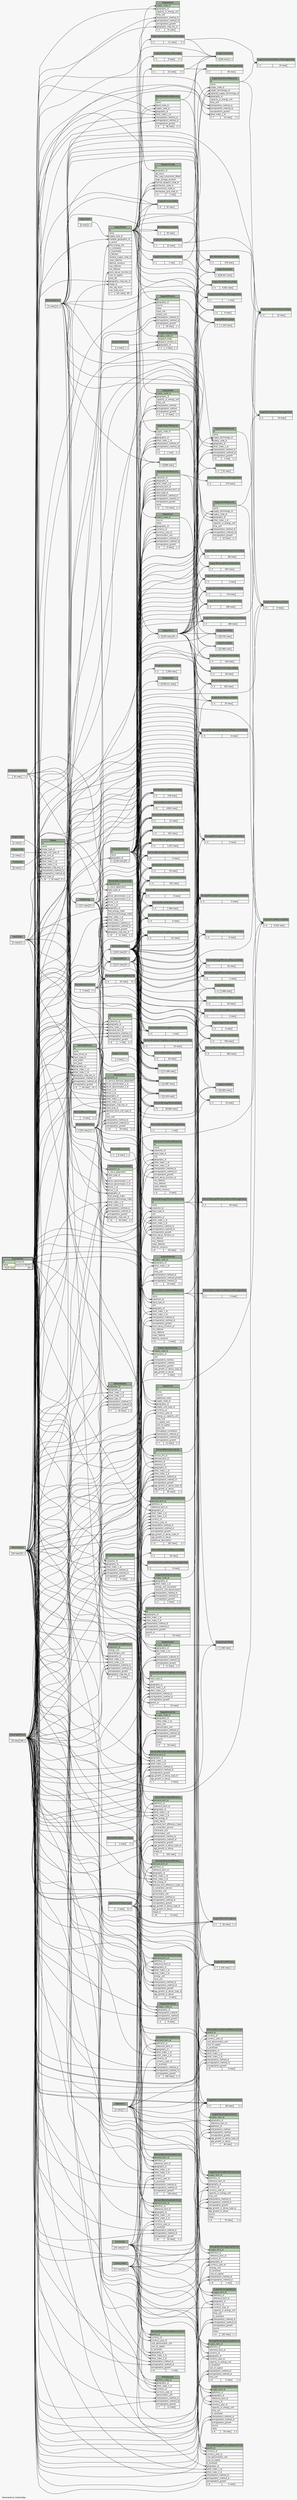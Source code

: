 // dot 2.38.0 on Windows 10 10.0
// SchemaSpy rev 590
digraph "twoDegreesRelationshipsDiagram" {
  graph [
    rankdir="RL"
    bgcolor="#f7f7f7"
    label="\nGenerated by SchemaSpy"
    labeljust="l"
    nodesep="0.18"
    ranksep="0.46"
    fontname="Helvetica"
    fontsize="11"
  ];
  node [
    fontname="Helvetica"
    fontsize="11"
    shape="plaintext"
  ];
  edge [
    arrowsize="0.8"
  ];
  "BlendNodeBlendMeasurePackages":"elipses":w -> "SupplyNodes":"id":e [arrowhead=none dir=back arrowtail=crowodot];
  "BlendNodeBlendMeasurePackagesData":"elipses":w -> "BlendNodeBlendMeasures":"id":e [arrowhead=none dir=back arrowtail=crowodot];
  "BlendNodeBlendMeasurePackagesData":"elipses":w -> "BlendNodeBlendMeasurePackages":"elipses":e [arrowhead=none dir=back arrowtail=crowodot];
  "BlendNodeBlendMeasures":"blend_node_id":w -> "SupplyNodes":"id":e [arrowhead=none dir=back arrowtail=crowodot];
  "BlendNodeBlendMeasures":"extrapolation_method_id":w -> "CleaningMethods":"elipses":e [arrowhead=none dir=back arrowtail=crowodot];
  "BlendNodeBlendMeasures":"geography_id":w -> "Geographies":"id.type":e [arrowhead=none dir=back arrowtail=crowodot];
  "BlendNodeBlendMeasures":"interpolation_method_id":w -> "CleaningMethods":"elipses":e [arrowhead=none dir=back arrowtail=crowodot];
  "BlendNodeBlendMeasures":"other_index_1_id":w -> "OtherIndexes":"elipses":e [arrowhead=none dir=back arrowtail=crowodot];
  "BlendNodeBlendMeasures":"supply_node_id":w -> "SupplyNodes":"id":e [arrowhead=none dir=back arrowtail=crowodot];
  "BlendNodeBlendMeasuresData":"elipses":w -> "GeographiesData":"id":e [arrowhead=none dir=back arrowtail=crowodot];
  "BlendNodeBlendMeasuresData":"elipses":w -> "BlendNodeBlendMeasures":"id":e [arrowhead=none dir=back arrowtail=crowodot];
  "BlendNodeInputsData":"elipses":w -> "SupplyNodes":"id":e [arrowhead=none dir=back arrowtail=crowodot];
  "BlendNodeInputsData":"elipses":w -> "SupplyNodes":"id":e [arrowhead=none dir=back arrowtail=crowodot];
  "DemandCO2CaptureMeasures":"extrapolation_method_id":w -> "CleaningMethods":"elipses":e [arrowhead=none dir=back arrowtail=crowodot];
  "DemandCO2CaptureMeasures":"geography_id":w -> "Geographies":"id.type":e [arrowhead=none dir=back arrowtail=crowodot];
  "DemandCO2CaptureMeasures":"input_type_id":w -> "InputTypes":"elipses":e [arrowhead=none dir=back arrowtail=crowodot];
  "DemandCO2CaptureMeasures":"interpolation_method_id":w -> "CleaningMethods":"elipses":e [arrowhead=none dir=back arrowtail=crowodot];
  "DemandCO2CaptureMeasures":"other_index_1_id":w -> "OtherIndexes":"elipses":e [arrowhead=none dir=back arrowtail=crowodot];
  "DemandCO2CaptureMeasures":"other_index_2_id":w -> "OtherIndexesData":"elipses":e [arrowhead=none dir=back arrowtail=crowodot];
  "DemandCO2CaptureMeasures":"stock_decay_function_id":w -> "StockDecayFunctions":"elipses":e [arrowhead=none dir=back arrowtail=crowodot];
  "DemandCO2CaptureMeasures":"subsector_id":w -> "DemandSubsectors":"elipses":e [arrowhead=none dir=back arrowtail=crowodot];
  "DemandDrivers":"extrapolation_method_id":w -> "CleaningMethods":"elipses":e [arrowhead=none dir=back arrowtail=crowodot];
  "DemandDrivers":"geography_id":w -> "Geographies":"id.type":e [arrowhead=none dir=back arrowtail=crowodot];
  "DemandDrivers":"geography_map_key_id":w -> "GeographyMapKeys":"elipses":e [arrowhead=none dir=back arrowtail=crowodot];
  "DemandDrivers":"input_type_id":w -> "InputTypes":"elipses":e [arrowhead=none dir=back arrowtail=crowodot];
  "DemandDrivers":"interpolation_method_id":w -> "CleaningMethods":"elipses":e [arrowhead=none dir=back arrowtail=crowodot];
  "DemandDrivers":"other_index_1_id":w -> "OtherIndexes":"elipses":e [arrowhead=none dir=back arrowtail=crowodot];
  "DemandDrivers":"other_index_2_id":w -> "OtherIndexes":"elipses":e [arrowhead=none dir=back arrowtail=crowodot];
  "DemandDriversData":"elipses":w -> "GeographiesData":"id":e [arrowhead=none dir=back arrowtail=crowodot];
  "DemandDriversData":"elipses":w -> "OtherIndexesData":"elipses":e [arrowhead=none dir=back arrowtail=crowodot];
  "DemandDriversData":"elipses":w -> "OtherIndexesData":"elipses":e [arrowhead=none dir=back arrowtail=crowodot];
  "DemandDriversData":"elipses":w -> "DemandDrivers":"id":e [arrowhead=none dir=back arrowtail=crowodot];
  "DemandEnergyDemands":"driver_1_id":w -> "DemandDrivers":"id":e [arrowhead=none dir=back arrowtail=crowodot];
  "DemandEnergyDemands":"driver_2_id":w -> "DemandDrivers":"id":e [arrowhead=none dir=back arrowtail=crowodot];
  "DemandEnergyDemands":"driver_denominator_1_id":w -> "DemandDrivers":"id":e [arrowhead=none dir=back arrowtail=crowodot];
  "DemandEnergyDemands":"driver_denominator_2_id":w -> "DemandDrivers":"id":e [arrowhead=none dir=back arrowtail=crowodot];
  "DemandEnergyDemands":"extrapolation_method_id":w -> "CleaningMethods":"elipses":e [arrowhead=none dir=back arrowtail=crowodot];
  "DemandEnergyDemands":"geography_id":w -> "Geographies":"id.type":e [arrowhead=none dir=back arrowtail=crowodot];
  "DemandEnergyDemands":"geography_map_key_id":w -> "GeographyMapKeys":"elipses":e [arrowhead=none dir=back arrowtail=crowodot];
  "DemandEnergyDemands":"input_type_id":w -> "InputTypes":"elipses":e [arrowhead=none dir=back arrowtail=crowodot];
  "DemandEnergyDemands":"interpolation_method_id":w -> "CleaningMethods":"elipses":e [arrowhead=none dir=back arrowtail=crowodot];
  "DemandEnergyDemands":"other_index_1_id":w -> "OtherIndexes":"elipses":e [arrowhead=none dir=back arrowtail=crowodot];
  "DemandEnergyDemands":"other_index_2_id":w -> "OtherIndexes":"elipses":e [arrowhead=none dir=back arrowtail=crowodot];
  "DemandEnergyDemands":"subsector_id":w -> "DemandSubsectors":"elipses":e [arrowhead=none dir=back arrowtail=teeodot];
  "DemandEnergyDemandsData":"elipses":w -> "FinalEnergy":"elipses":e [arrowhead=none dir=back arrowtail=crowodot];
  "DemandEnergyDemandsData":"elipses":w -> "GeographiesData":"id":e [arrowhead=none dir=back arrowtail=crowodot];
  "DemandEnergyDemandsData":"elipses":w -> "OtherIndexesData":"elipses":e [arrowhead=none dir=back arrowtail=crowodot];
  "DemandEnergyDemandsData":"elipses":w -> "OtherIndexesData":"elipses":e [arrowhead=none dir=back arrowtail=crowodot];
  "DemandEnergyDemandsData":"elipses":w -> "DemandEnergyDemands":"subsector_id":e [arrowhead=none dir=back arrowtail=crowodot];
  "DemandEnergyEfficiencyMeasurePackagesData":"elipses":w -> "DemandEnergyEfficiencyMeasures":"id":e [arrowhead=none dir=back arrowtail=crowodot];
  "DemandEnergyEfficiencyMeasures":"extrapolation_method_id":w -> "CleaningMethods":"elipses":e [arrowhead=none dir=back arrowtail=crowodot];
  "DemandEnergyEfficiencyMeasures":"geography_id":w -> "Geographies":"id.type":e [arrowhead=none dir=back arrowtail=crowodot];
  "DemandEnergyEfficiencyMeasures":"input_type_id":w -> "InputTypes":"elipses":e [arrowhead=none dir=back arrowtail=crowodot];
  "DemandEnergyEfficiencyMeasures":"interpolation_method_id":w -> "CleaningMethods":"elipses":e [arrowhead=none dir=back arrowtail=crowodot];
  "DemandEnergyEfficiencyMeasures":"other_index_1_id":w -> "OtherIndexes":"elipses":e [arrowhead=none dir=back arrowtail=crowodot];
  "DemandEnergyEfficiencyMeasures":"other_index_2_id":w -> "OtherIndexesData":"elipses":e [arrowhead=none dir=back arrowtail=crowodot];
  "DemandEnergyEfficiencyMeasures":"stock_decay_function_id":w -> "StockDecayFunctions":"elipses":e [arrowhead=none dir=back arrowtail=crowodot];
  "DemandEnergyEfficiencyMeasures":"subsector_id":w -> "DemandSubsectors":"elipses":e [arrowhead=none dir=back arrowtail=crowodot];
  "DemandEnergyEfficiencyMeasuresCost":"currency_id":w -> "Currencies":"elipses":e [arrowhead=none dir=back arrowtail=crowodot];
  "DemandEnergyEfficiencyMeasuresCost":"currency_year_id":w -> "CurrencyYears":"elipses":e [arrowhead=none dir=back arrowtail=crowodot];
  "DemandEnergyEfficiencyMeasuresCost":"extrapolation_method_id":w -> "CleaningMethods":"elipses":e [arrowhead=none dir=back arrowtail=crowodot];
  "DemandEnergyEfficiencyMeasuresCost":"geography_id":w -> "Geographies":"id.type":e [arrowhead=none dir=back arrowtail=crowodot];
  "DemandEnergyEfficiencyMeasuresCost":"interpolation_method_id":w -> "CleaningMethods":"elipses":e [arrowhead=none dir=back arrowtail=crowodot];
  "DemandEnergyEfficiencyMeasuresCost":"other_index_1_id":w -> "OtherIndexes":"elipses":e [arrowhead=none dir=back arrowtail=crowodot];
  "DemandEnergyEfficiencyMeasuresCost":"other_index_2_id":w -> "OtherIndexes":"elipses":e [arrowhead=none dir=back arrowtail=crowodot];
  "DemandEnergyEfficiencyMeasuresCost":"parent_id":w -> "DemandEnergyEfficiencyMeasures":"id":e [arrowhead=none dir=back arrowtail=teeodot];
  "DemandEnergyEfficiencyMeasuresCostData":"elipses":w -> "GeographiesData":"id":e [arrowhead=none dir=back arrowtail=crowodot];
  "DemandEnergyEfficiencyMeasuresCostData":"elipses":w -> "OtherIndexesData":"elipses":e [arrowhead=none dir=back arrowtail=crowodot];
  "DemandEnergyEfficiencyMeasuresCostData":"elipses":w -> "OtherIndexesData":"elipses":e [arrowhead=none dir=back arrowtail=crowodot];
  "DemandEnergyEfficiencyMeasuresCostData":"elipses":w -> "DemandEnergyEfficiencyMeasures":"id":e [arrowhead=none dir=back arrowtail=crowodot];
  "DemandEnergyEfficiencyMeasuresData":"elipses":w -> "FinalEnergy":"elipses":e [arrowhead=none dir=back arrowtail=crowodot];
  "DemandEnergyEfficiencyMeasuresData":"elipses":w -> "GeographiesData":"id":e [arrowhead=none dir=back arrowtail=crowodot];
  "DemandEnergyEfficiencyMeasuresData":"elipses":w -> "OtherIndexesData":"elipses":e [arrowhead=none dir=back arrowtail=crowodot];
  "DemandEnergyEfficiencyMeasuresData":"elipses":w -> "OtherIndexesData":"elipses":e [arrowhead=none dir=back arrowtail=crowodot];
  "DemandEnergyEfficiencyMeasuresData":"elipses":w -> "DemandEnergyEfficiencyMeasures":"id":e [arrowhead=none dir=back arrowtail=crowodot];
  "DemandFlexibleLoadMeasurePackagesData":"elipses":w -> "DemandFlexibleLoadMeasures":"id":e [arrowhead=none dir=back arrowtail=crowodot];
  "DemandFlexibleLoadMeasures":"extrapolation_method_id":w -> "CleaningMethods":"elipses":e [arrowhead=none dir=back arrowtail=crowodot];
  "DemandFlexibleLoadMeasures":"geography_id":w -> "Geographies":"id.type":e [arrowhead=none dir=back arrowtail=crowodot];
  "DemandFlexibleLoadMeasures":"interpolation_method_id":w -> "CleaningMethods":"elipses":e [arrowhead=none dir=back arrowtail=crowodot];
  "DemandFlexibleLoadMeasures":"other_index_1_id":w -> "OtherIndexes":"elipses":e [arrowhead=none dir=back arrowtail=crowodot];
  "DemandFlexibleLoadMeasures":"subsector_id":w -> "DemandSubsectors":"elipses":e [arrowhead=none dir=back arrowtail=crowodot];
  "DemandFlexibleLoadMeasuresData":"elipses":w -> "DemandFlexibleLoadMeasures":"id":e [arrowhead=none dir=back arrowtail=crowodot];
  "DemandFuelSwitchingMeasures":"elipses":w -> "FinalEnergy":"elipses":e [arrowhead=none dir=back arrowtail=crowodot];
  "DemandFuelSwitchingMeasures":"elipses":w -> "FinalEnergy":"elipses":e [arrowhead=none dir=back arrowtail=crowodot];
  "DemandFuelSwitchingMeasures":"elipses":w -> "StockDecayFunctions":"elipses":e [arrowhead=none dir=back arrowtail=crowodot];
  "DemandFuelSwitchingMeasures":"elipses":w -> "DemandSubsectors":"elipses":e [arrowhead=none dir=back arrowtail=crowodot];
  "DemandFuelSwitchingMeasuresCost":"currency_id":w -> "Currencies":"elipses":e [arrowhead=none dir=back arrowtail=crowodot];
  "DemandFuelSwitchingMeasuresCost":"currency_year_id":w -> "CurrencyYears":"elipses":e [arrowhead=none dir=back arrowtail=crowodot];
  "DemandFuelSwitchingMeasuresCost":"extrapolation_method_id":w -> "CleaningMethods":"elipses":e [arrowhead=none dir=back arrowtail=crowodot];
  "DemandFuelSwitchingMeasuresCost":"geography_id":w -> "Geographies":"id.type":e [arrowhead=none dir=back arrowtail=crowodot];
  "DemandFuelSwitchingMeasuresCost":"interpolation_method_id":w -> "CleaningMethods":"elipses":e [arrowhead=none dir=back arrowtail=crowodot];
  "DemandFuelSwitchingMeasuresCost":"other_index_1_id":w -> "OtherIndexes":"elipses":e [arrowhead=none dir=back arrowtail=crowodot];
  "DemandFuelSwitchingMeasuresCost":"other_index_2_id":w -> "OtherIndexes":"elipses":e [arrowhead=none dir=back arrowtail=crowodot];
  "DemandFuelSwitchingMeasuresCost":"parent_id":w -> "DemandFuelSwitchingMeasures":"elipses":e [arrowhead=none dir=back arrowtail=teeodot];
  "DemandFuelSwitchingMeasuresCostData":"elipses":w -> "GeographiesData":"id":e [arrowhead=none dir=back arrowtail=crowodot];
  "DemandFuelSwitchingMeasuresCostData":"elipses":w -> "OtherIndexesData":"elipses":e [arrowhead=none dir=back arrowtail=crowodot];
  "DemandFuelSwitchingMeasuresCostData":"elipses":w -> "OtherIndexesData":"elipses":e [arrowhead=none dir=back arrowtail=crowodot];
  "DemandFuelSwitchingMeasuresCostData":"elipses":w -> "DemandFuelSwitchingMeasures":"elipses":e [arrowhead=none dir=back arrowtail=crowodot];
  "DemandFuelSwitchingMeasuresEnergyIntensity":"extrapolation_method_id":w -> "CleaningMethods":"elipses":e [arrowhead=none dir=back arrowtail=crowodot];
  "DemandFuelSwitchingMeasuresEnergyIntensity":"geography_id":w -> "Geographies":"id.type":e [arrowhead=none dir=back arrowtail=crowodot];
  "DemandFuelSwitchingMeasuresEnergyIntensity":"id":w -> "DemandFuelSwitchingMeasures":"elipses":e [arrowhead=none dir=back arrowtail=teeodot];
  "DemandFuelSwitchingMeasuresEnergyIntensity":"interpolation_method_id":w -> "CleaningMethods":"elipses":e [arrowhead=none dir=back arrowtail=crowodot];
  "DemandFuelSwitchingMeasuresEnergyIntensity":"other_index_1_id":w -> "OtherIndexes":"elipses":e [arrowhead=none dir=back arrowtail=crowodot];
  "DemandFuelSwitchingMeasuresEnergyIntensity":"other_index_2_id":w -> "OtherIndexesData":"elipses":e [arrowhead=none dir=back arrowtail=crowodot];
  "DemandFuelSwitchingMeasuresEnergyIntensityData":"elipses":w -> "GeographiesData":"id":e [arrowhead=none dir=back arrowtail=crowodot];
  "DemandFuelSwitchingMeasuresEnergyIntensityData":"elipses":w -> "OtherIndexesData":"elipses":e [arrowhead=none dir=back arrowtail=crowodot];
  "DemandFuelSwitchingMeasuresEnergyIntensityData":"elipses":w -> "OtherIndexesData":"elipses":e [arrowhead=none dir=back arrowtail=crowodot];
  "DemandFuelSwitchingMeasuresEnergyIntensityData":"elipses":w -> "DemandFuelSwitchingMeasures":"elipses":e [arrowhead=none dir=back arrowtail=crowodot];
  "DemandFuelSwitchingMeasuresImpact":"extrapolation_method_id":w -> "CleaningMethods":"elipses":e [arrowhead=none dir=back arrowtail=crowodot];
  "DemandFuelSwitchingMeasuresImpact":"geography_id":w -> "Geographies":"id.type":e [arrowhead=none dir=back arrowtail=crowodot];
  "DemandFuelSwitchingMeasuresImpact":"input_type_id":w -> "InputTypes":"elipses":e [arrowhead=none dir=back arrowtail=crowodot];
  "DemandFuelSwitchingMeasuresImpact":"interpolation_method_id":w -> "CleaningMethods":"elipses":e [arrowhead=none dir=back arrowtail=crowodot];
  "DemandFuelSwitchingMeasuresImpact":"other_index_1_id":w -> "OtherIndexes":"elipses":e [arrowhead=none dir=back arrowtail=crowodot];
  "DemandFuelSwitchingMeasuresImpact":"other_index_2_id":w -> "OtherIndexes":"elipses":e [arrowhead=none dir=back arrowtail=crowodot];
  "DemandFuelSwitchingMeasuresImpact":"parent_id":w -> "DemandFuelSwitchingMeasures":"elipses":e [arrowhead=none dir=back arrowtail=crowodot];
  "DemandFuelSwitchingMeasuresImpactData":"elipses":w -> "GeographiesData":"id":e [arrowhead=none dir=back arrowtail=crowodot];
  "DemandFuelSwitchingMeasuresImpactData":"elipses":w -> "OtherIndexesData":"elipses":e [arrowhead=none dir=back arrowtail=crowodot];
  "DemandFuelSwitchingMeasuresImpactData":"elipses":w -> "OtherIndexesData":"elipses":e [arrowhead=none dir=back arrowtail=crowodot];
  "DemandFuelSwitchingMeasuresImpactData":"elipses":w -> "DemandFuelSwitchingMeasures":"elipses":e [arrowhead=none dir=back arrowtail=crowodot];
  "DemandSales":"extrapolation_method_id":w -> "CleaningMethods":"elipses":e [arrowhead=none dir=back arrowtail=crowodot];
  "DemandSales":"geography_id":w -> "Geographies":"id.type":e [arrowhead=none dir=back arrowtail=crowodot];
  "DemandSales":"input_type_id":w -> "InputTypes":"elipses":e [arrowhead=none dir=back arrowtail=crowodot];
  "DemandSales":"interpolation_method_id":w -> "CleaningMethods":"elipses":e [arrowhead=none dir=back arrowtail=crowodot];
  "DemandSales":"other_index_1_id":w -> "OtherIndexes":"elipses":e [arrowhead=none dir=back arrowtail=crowodot];
  "DemandSales":"other_index_2_id":w -> "OtherIndexes":"elipses":e [arrowhead=none dir=back arrowtail=crowodot];
  "DemandSales":"subsector_id":w -> "DemandSubsectors":"elipses":e [arrowhead=none dir=back arrowtail=teeodot];
  "DemandSalesData":"elipses":w -> "GeographiesData":"id":e [arrowhead=none dir=back arrowtail=crowodot];
  "DemandSalesData":"elipses":w -> "OtherIndexesData":"elipses":e [arrowhead=none dir=back arrowtail=crowodot];
  "DemandSalesData":"elipses":w -> "OtherIndexesData":"elipses":e [arrowhead=none dir=back arrowtail=crowodot];
  "DemandSalesData":"elipses":w -> "DemandSales":"subsector_id":e [arrowhead=none dir=back arrowtail=crowodot];
  "DemandSalesData":"elipses":w -> "DemandTechs":"elipses":e [arrowhead=none dir=back arrowtail=crowodot];
  "DemandSalesMeasurePackagesData":"elipses":w -> "DemandSalesMeasures":"id":e [arrowhead=none dir=back arrowtail=crowodot];
  "DemandSalesMeasures":"demand_tech_id":w -> "DemandTechs":"elipses":e [arrowhead=none dir=back arrowtail=crowodot];
  "DemandSalesMeasures":"extrapolation_method_id":w -> "CleaningMethods":"elipses":e [arrowhead=none dir=back arrowtail=crowodot];
  "DemandSalesMeasures":"geography_id":w -> "Geographies":"id.type":e [arrowhead=none dir=back arrowtail=crowodot];
  "DemandSalesMeasures":"input_type_id":w -> "InputTypes":"elipses":e [arrowhead=none dir=back arrowtail=crowodot];
  "DemandSalesMeasures":"interpolation_method_id":w -> "CleaningMethods":"elipses":e [arrowhead=none dir=back arrowtail=crowodot];
  "DemandSalesMeasures":"other_index_1_id":w -> "OtherIndexes":"elipses":e [arrowhead=none dir=back arrowtail=crowodot];
  "DemandSalesMeasures":"replaced_demand_tech_id":w -> "DemandTechs":"elipses":e [arrowhead=none dir=back arrowtail=crowodot];
  "DemandSalesMeasures":"subsector_id":w -> "DemandSubsectors":"elipses":e [arrowhead=none dir=back arrowtail=crowodot];
  "DemandSalesMeasuresData":"elipses":w -> "GeographiesData":"id":e [arrowhead=none dir=back arrowtail=crowodot];
  "DemandSalesMeasuresData":"elipses":w -> "OtherIndexesData":"elipses":e [arrowhead=none dir=back arrowtail=crowodot];
  "DemandSalesMeasuresData":"elipses":w -> "DemandSalesMeasures":"id":e [arrowhead=none dir=back arrowtail=crowodot];
  "DemandServiceDemandMeasurePackagesData":"elipses":w -> "DemandServiceDemandMeasures":"id":e [arrowhead=none dir=back arrowtail=crowodot];
  "DemandServiceDemandMeasures":"extrapolation_method_id":w -> "CleaningMethods":"elipses":e [arrowhead=none dir=back arrowtail=crowodot];
  "DemandServiceDemandMeasures":"geography_id":w -> "Geographies":"id.type":e [arrowhead=none dir=back arrowtail=crowodot];
  "DemandServiceDemandMeasures":"input_type_id":w -> "InputTypes":"elipses":e [arrowhead=none dir=back arrowtail=crowodot];
  "DemandServiceDemandMeasures":"interpolation_method_id":w -> "CleaningMethods":"elipses":e [arrowhead=none dir=back arrowtail=crowodot];
  "DemandServiceDemandMeasures":"other_index_1_id":w -> "OtherIndexes":"elipses":e [arrowhead=none dir=back arrowtail=crowodot];
  "DemandServiceDemandMeasures":"other_index_2_id":w -> "OtherIndexesData":"elipses":e [arrowhead=none dir=back arrowtail=crowodot];
  "DemandServiceDemandMeasures":"stock_decay_function_id":w -> "StockDecayFunctions":"elipses":e [arrowhead=none dir=back arrowtail=crowodot];
  "DemandServiceDemandMeasures":"subsector_id":w -> "DemandSubsectors":"elipses":e [arrowhead=none dir=back arrowtail=crowodot];
  "DemandServiceDemandMeasuresCost":"currency_id":w -> "Currencies":"elipses":e [arrowhead=none dir=back arrowtail=crowodot];
  "DemandServiceDemandMeasuresCost":"currency_year_id":w -> "CurrencyYears":"elipses":e [arrowhead=none dir=back arrowtail=crowodot];
  "DemandServiceDemandMeasuresCost":"extrapolation_method_id":w -> "CleaningMethods":"elipses":e [arrowhead=none dir=back arrowtail=crowodot];
  "DemandServiceDemandMeasuresCost":"geography_id":w -> "Geographies":"id.type":e [arrowhead=none dir=back arrowtail=crowodot];
  "DemandServiceDemandMeasuresCost":"interpolation_method_id":w -> "CleaningMethods":"elipses":e [arrowhead=none dir=back arrowtail=crowodot];
  "DemandServiceDemandMeasuresCost":"other_index_1_id":w -> "OtherIndexes":"elipses":e [arrowhead=none dir=back arrowtail=crowodot];
  "DemandServiceDemandMeasuresCost":"other_index_2_id":w -> "OtherIndexes":"elipses":e [arrowhead=none dir=back arrowtail=crowodot];
  "DemandServiceDemandMeasuresCost":"parent_id":w -> "DemandServiceDemandMeasures":"id":e [arrowhead=none dir=back arrowtail=teeodot];
  "DemandServiceDemandMeasuresCostData":"elipses":w -> "GeographiesData":"id":e [arrowhead=none dir=back arrowtail=crowodot];
  "DemandServiceDemandMeasuresCostData":"elipses":w -> "OtherIndexesData":"elipses":e [arrowhead=none dir=back arrowtail=crowodot];
  "DemandServiceDemandMeasuresCostData":"elipses":w -> "OtherIndexesData":"elipses":e [arrowhead=none dir=back arrowtail=crowodot];
  "DemandServiceDemandMeasuresCostData":"elipses":w -> "DemandServiceDemandMeasures":"id":e [arrowhead=none dir=back arrowtail=crowodot];
  "DemandServiceDemandMeasuresData":"elipses":w -> "GeographiesData":"id":e [arrowhead=none dir=back arrowtail=crowodot];
  "DemandServiceDemandMeasuresData":"elipses":w -> "OtherIndexesData":"elipses":e [arrowhead=none dir=back arrowtail=crowodot];
  "DemandServiceDemandMeasuresData":"elipses":w -> "OtherIndexesData":"elipses":e [arrowhead=none dir=back arrowtail=crowodot];
  "DemandServiceDemandMeasuresData":"elipses":w -> "DemandServiceDemandMeasures":"id":e [arrowhead=none dir=back arrowtail=crowodot];
  "DemandServiceDemands":"driver_1_id":w -> "DemandDrivers":"id":e [arrowhead=none dir=back arrowtail=crowodot];
  "DemandServiceDemands":"driver_2_id":w -> "DemandDrivers":"id":e [arrowhead=none dir=back arrowtail=crowodot];
  "DemandServiceDemands":"driver_denominator_1_id":w -> "DemandDrivers":"id":e [arrowhead=none dir=back arrowtail=crowodot];
  "DemandServiceDemands":"driver_denominator_2_id":w -> "DemandDrivers":"id":e [arrowhead=none dir=back arrowtail=crowodot];
  "DemandServiceDemands":"extrapolation_method_id":w -> "CleaningMethods":"elipses":e [arrowhead=none dir=back arrowtail=crowodot];
  "DemandServiceDemands":"geography_id":w -> "Geographies":"id.type":e [arrowhead=none dir=back arrowtail=crowodot];
  "DemandServiceDemands":"geography_map_key_id":w -> "GeographyMapKeys":"elipses":e [arrowhead=none dir=back arrowtail=crowodot];
  "DemandServiceDemands":"input_type_id":w -> "InputTypes":"elipses":e [arrowhead=none dir=back arrowtail=crowodot];
  "DemandServiceDemands":"interpolation_method_id":w -> "CleaningMethods":"elipses":e [arrowhead=none dir=back arrowtail=crowodot];
  "DemandServiceDemands":"other_index_1_id":w -> "OtherIndexes":"elipses":e [arrowhead=none dir=back arrowtail=crowodot];
  "DemandServiceDemands":"other_index_2_id":w -> "OtherIndexes":"elipses":e [arrowhead=none dir=back arrowtail=crowodot];
  "DemandServiceDemands":"subsector_id":w -> "DemandSubsectors":"elipses":e [arrowhead=none dir=back arrowtail=teeodot];
  "DemandServiceDemandsData":"elipses":w -> "FinalEnergy":"elipses":e [arrowhead=none dir=back arrowtail=crowodot];
  "DemandServiceDemandsData":"elipses":w -> "GeographiesData":"id":e [arrowhead=none dir=back arrowtail=crowodot];
  "DemandServiceDemandsData":"elipses":w -> "OtherIndexesData":"elipses":e [arrowhead=none dir=back arrowtail=crowodot];
  "DemandServiceDemandsData":"elipses":w -> "OtherIndexesData":"elipses":e [arrowhead=none dir=back arrowtail=crowodot];
  "DemandServiceDemandsData":"elipses":w -> "DemandServiceDemands":"subsector_id":e [arrowhead=none dir=back arrowtail=crowodot];
  "DemandServiceDemandsData":"elipses":w -> "DemandTechs":"elipses":e [arrowhead=none dir=back arrowtail=crowodot];
  "DemandServiceEfficiency":"extrapolation_method_id":w -> "CleaningMethods":"elipses":e [arrowhead=none dir=back arrowtail=crowodot];
  "DemandServiceEfficiency":"geography_id":w -> "Geographies":"id.type":e [arrowhead=none dir=back arrowtail=crowodot];
  "DemandServiceEfficiency":"geography_map_key_id":w -> "GeographyMapKeys":"elipses":e [arrowhead=none dir=back arrowtail=crowodot];
  "DemandServiceEfficiency":"interpolation_method_id":w -> "CleaningMethods":"elipses":e [arrowhead=none dir=back arrowtail=crowodot];
  "DemandServiceEfficiency":"other_index_1_id":w -> "OtherIndexes":"elipses":e [arrowhead=none dir=back arrowtail=crowodot];
  "DemandServiceEfficiency":"other_index_2_id":w -> "OtherIndexes":"elipses":e [arrowhead=none dir=back arrowtail=crowodot];
  "DemandServiceEfficiency":"subsector_id":w -> "DemandSubsectors":"elipses":e [arrowhead=none dir=back arrowtail=teeodot];
  "DemandServiceEfficiencyData":"elipses":w -> "FinalEnergy":"elipses":e [arrowhead=none dir=back arrowtail=crowodot];
  "DemandServiceEfficiencyData":"elipses":w -> "GeographiesData":"id":e [arrowhead=none dir=back arrowtail=crowodot];
  "DemandServiceEfficiencyData":"elipses":w -> "OtherIndexesData":"elipses":e [arrowhead=none dir=back arrowtail=crowodot];
  "DemandServiceEfficiencyData":"elipses":w -> "OtherIndexesData":"elipses":e [arrowhead=none dir=back arrowtail=crowodot];
  "DemandServiceEfficiencyData":"elipses":w -> "DemandSubsectors":"elipses":e [arrowhead=none dir=back arrowtail=crowodot];
  "DemandServiceLink":"elipses":w -> "DemandSubsectors":"elipses":e [arrowhead=none dir=back arrowtail=crowodot];
  "DemandServiceLink":"elipses":w -> "DemandSubsectors":"elipses":e [arrowhead=none dir=back arrowtail=crowodot];
  "DemandStock":"demand_stock_unit_type_id":w -> "DemandStockUnitTypes":"elipses":e [arrowhead=none dir=back arrowtail=crowodot];
  "DemandStock":"driver_1_id":w -> "DemandDrivers":"id":e [arrowhead=none dir=back arrowtail=crowodot];
  "DemandStock":"driver_2_id":w -> "DemandDrivers":"id":e [arrowhead=none dir=back arrowtail=crowodot];
  "DemandStock":"driver_denominator_1_id":w -> "DemandDrivers":"id":e [arrowhead=none dir=back arrowtail=crowodot];
  "DemandStock":"driver_denominator_2_id":w -> "DemandDrivers":"id":e [arrowhead=none dir=back arrowtail=crowodot];
  "DemandStock":"extrapolation_method_id":w -> "CleaningMethods":"elipses":e [arrowhead=none dir=back arrowtail=crowodot];
  "DemandStock":"geography_id":w -> "Geographies":"id.type":e [arrowhead=none dir=back arrowtail=crowodot];
  "DemandStock":"geography_map_key_id":w -> "GeographyMapKeys":"elipses":e [arrowhead=none dir=back arrowtail=crowodot];
  "DemandStock":"input_type_id":w -> "InputTypes":"elipses":e [arrowhead=none dir=back arrowtail=crowodot];
  "DemandStock":"interpolation_method_id":w -> "CleaningMethods":"elipses":e [arrowhead=none dir=back arrowtail=crowodot];
  "DemandStock":"other_index_1_id":w -> "OtherIndexes":"elipses":e [arrowhead=none dir=back arrowtail=crowodot];
  "DemandStock":"other_index_2_id":w -> "OtherIndexes":"elipses":e [arrowhead=none dir=back arrowtail=crowodot];
  "DemandStock":"subsector_id":w -> "DemandSubsectors":"elipses":e [arrowhead=none dir=back arrowtail=teeodot];
  "DemandStockData":"elipses":w -> "GeographiesData":"id":e [arrowhead=none dir=back arrowtail=crowodot];
  "DemandStockData":"elipses":w -> "OtherIndexesData":"elipses":e [arrowhead=none dir=back arrowtail=crowodot];
  "DemandStockData":"elipses":w -> "OtherIndexesData":"elipses":e [arrowhead=none dir=back arrowtail=crowodot];
  "DemandStockData":"elipses":w -> "DemandStock":"subsector_id":e [arrowhead=none dir=back arrowtail=crowodot];
  "DemandStockData":"elipses":w -> "DemandTechs":"elipses":e [arrowhead=none dir=back arrowtail=crowodot];
  "DemandStockMeasurePackagesData":"elipses":w -> "DemandStockMeasures":"id":e [arrowhead=none dir=back arrowtail=crowodot];
  "DemandStockMeasures":"demand_tech_id":w -> "DemandSectors":"elipses":e [arrowhead=none dir=back arrowtail=crowodot];
  "DemandStockMeasures":"extrapolation_method_id":w -> "CleaningMethods":"elipses":e [arrowhead=none dir=back arrowtail=crowodot];
  "DemandStockMeasures":"geography_id":w -> "Geographies":"id.type":e [arrowhead=none dir=back arrowtail=crowodot];
  "DemandStockMeasures":"interpolation_method_id":w -> "CleaningMethods":"elipses":e [arrowhead=none dir=back arrowtail=crowodot];
  "DemandStockMeasures":"other_index_1_id":w -> "OtherIndexes":"elipses":e [arrowhead=none dir=back arrowtail=crowodot];
  "DemandStockMeasures":"subsector_id":w -> "DemandSubsectors":"elipses":e [arrowhead=none dir=back arrowtail=crowodot];
  "DemandStockMeasuresData":"elipses":w -> "GeographiesData":"id":e [arrowhead=none dir=back arrowtail=crowodot];
  "DemandStockMeasuresData":"elipses":w -> "OtherIndexesData":"elipses":e [arrowhead=none dir=back arrowtail=crowodot];
  "DemandStockMeasuresData":"elipses":w -> "DemandStockMeasures":"id":e [arrowhead=none dir=back arrowtail=crowodot];
  "DemandSubsectors":"elipses":w -> "DemandSectors":"elipses":e [arrowhead=none dir=back arrowtail=crowodot];
  "DemandSubsectors":"elipses":w -> "Shapes":"id":e [arrowhead=none dir=back arrowtail=crowodot];
  "DemandTechs":"elipses":w -> "Shapes":"id":e [arrowhead=none dir=back arrowtail=crowodot];
  "DemandTechs":"elipses":w -> "StockDecayFunctions":"elipses":e [arrowhead=none dir=back arrowtail=crowodot];
  "DemandTechs":"elipses":w -> "DemandSubsectors":"elipses":e [arrowhead=none dir=back arrowtail=crowodot];
  "DemandTechsAuxEfficiency":"age_growth_or_decay_type_id":w -> "AgeGrowthOrDecayType":"elipses":e [arrowhead=none dir=back arrowtail=crowodot];
  "DemandTechsAuxEfficiency":"definition_id":w -> "Definitions":"elipses":e [arrowhead=none dir=back arrowtail=crowodot];
  "DemandTechsAuxEfficiency":"demand_tech_efficiency_types_id":w -> "DemandTechEfficiencyTypes":"elipses":e [arrowhead=none dir=back arrowtail=crowodot];
  "DemandTechsAuxEfficiency":"demand_tech_id":w -> "DemandTechs":"elipses":e [arrowhead=none dir=back arrowtail=teeodot];
  "DemandTechsAuxEfficiency":"extrapolation_method_id":w -> "CleaningMethods":"elipses":e [arrowhead=none dir=back arrowtail=crowodot];
  "DemandTechsAuxEfficiency":"final_energy_id":w -> "FinalEnergy":"elipses":e [arrowhead=none dir=back arrowtail=crowodot];
  "DemandTechsAuxEfficiency":"geography_id":w -> "Geographies":"id.type":e [arrowhead=none dir=back arrowtail=crowodot];
  "DemandTechsAuxEfficiency":"interpolation_method_id":w -> "CleaningMethods":"elipses":e [arrowhead=none dir=back arrowtail=crowodot];
  "DemandTechsAuxEfficiency":"other_index_1_id":w -> "OtherIndexes":"elipses":e [arrowhead=none dir=back arrowtail=crowodot];
  "DemandTechsAuxEfficiency":"other_index_2_id":w -> "OtherIndexes":"elipses":e [arrowhead=none dir=back arrowtail=crowodot];
  "DemandTechsAuxEfficiencyData":"elipses":w -> "DemandTechs":"elipses":e [arrowhead=none dir=back arrowtail=crowodot];
  "DemandTechsAuxEfficiencyData":"elipses":w -> "GeographiesData":"id":e [arrowhead=none dir=back arrowtail=crowodot];
  "DemandTechsAuxEfficiencyData":"elipses":w -> "OtherIndexesData":"elipses":e [arrowhead=none dir=back arrowtail=crowodot];
  "DemandTechsAuxEfficiencyData":"elipses":w -> "OtherIndexesData":"elipses":e [arrowhead=none dir=back arrowtail=crowodot];
  "DemandTechsCapitalCost":"currency_id":w -> "Currencies":"elipses":e [arrowhead=none dir=back arrowtail=crowodot];
  "DemandTechsCapitalCost":"definition_id":w -> "Definitions":"elipses":e [arrowhead=none dir=back arrowtail=crowodot];
  "DemandTechsCapitalCost":"demand_tech_id":w -> "DemandTechs":"elipses":e [arrowhead=none dir=back arrowtail=teeodot];
  "DemandTechsCapitalCost":"extrapolation_method_id":w -> "CleaningMethods":"elipses":e [arrowhead=none dir=back arrowtail=crowodot];
  "DemandTechsCapitalCost":"geography_id":w -> "Geographies":"id.type":e [arrowhead=none dir=back arrowtail=crowodot];
  "DemandTechsCapitalCost":"interpolation_method_id":w -> "CleaningMethods":"elipses":e [arrowhead=none dir=back arrowtail=crowodot];
  "DemandTechsCapitalCost":"other_index_1_id":w -> "OtherIndexes":"elipses":e [arrowhead=none dir=back arrowtail=crowodot];
  "DemandTechsCapitalCost":"other_index_2_id":w -> "OtherIndexes":"elipses":e [arrowhead=none dir=back arrowtail=crowodot];
  "DemandTechsCapitalCostNewData":"elipses":w -> "DemandTechs":"elipses":e [arrowhead=none dir=back arrowtail=crowodot];
  "DemandTechsCapitalCostNewData":"elipses":w -> "GeographiesData":"id":e [arrowhead=none dir=back arrowtail=crowodot];
  "DemandTechsCapitalCostNewData":"elipses":w -> "OtherIndexesData":"elipses":e [arrowhead=none dir=back arrowtail=crowodot];
  "DemandTechsCapitalCostNewData":"elipses":w -> "OtherIndexesData":"elipses":e [arrowhead=none dir=back arrowtail=crowodot];
  "DemandTechsCapitalCostReplacementData":"elipses":w -> "DemandTechs":"elipses":e [arrowhead=none dir=back arrowtail=crowodot];
  "DemandTechsCapitalCostReplacementData":"elipses":w -> "GeographiesData":"id":e [arrowhead=none dir=back arrowtail=crowodot];
  "DemandTechsCapitalCostReplacementData":"elipses":w -> "OtherIndexesData":"elipses":e [arrowhead=none dir=back arrowtail=crowodot];
  "DemandTechsCapitalCostReplacementData":"elipses":w -> "OtherIndexesData":"elipses":e [arrowhead=none dir=back arrowtail=crowodot];
  "DemandTechsFixedMaintenanceCost":"age_growth_or_decay_type_id":w -> "AgeGrowthOrDecayType":"elipses":e [arrowhead=none dir=back arrowtail=crowodot];
  "DemandTechsFixedMaintenanceCost":"currency_id":w -> "Currencies":"elipses":e [arrowhead=none dir=back arrowtail=crowodot];
  "DemandTechsFixedMaintenanceCost":"currency_year_id":w -> "CurrencyYears":"elipses":e [arrowhead=none dir=back arrowtail=crowodot];
  "DemandTechsFixedMaintenanceCost":"definition_id":w -> "Definitions":"elipses":e [arrowhead=none dir=back arrowtail=crowodot];
  "DemandTechsFixedMaintenanceCost":"demand_tech_id":w -> "DemandTechs":"elipses":e [arrowhead=none dir=back arrowtail=teeodot];
  "DemandTechsFixedMaintenanceCost":"extrapolation_method_id":w -> "CleaningMethods":"elipses":e [arrowhead=none dir=back arrowtail=crowodot];
  "DemandTechsFixedMaintenanceCost":"geography_id":w -> "Geographies":"id.type":e [arrowhead=none dir=back arrowtail=crowodot];
  "DemandTechsFixedMaintenanceCost":"interpolation_method_id":w -> "CleaningMethods":"elipses":e [arrowhead=none dir=back arrowtail=crowodot];
  "DemandTechsFixedMaintenanceCost":"other_index_1_id":w -> "OtherIndexes":"elipses":e [arrowhead=none dir=back arrowtail=crowodot];
  "DemandTechsFixedMaintenanceCost":"other_index_2_id":w -> "OtherIndexes":"elipses":e [arrowhead=none dir=back arrowtail=crowodot];
  "DemandTechsFixedMaintenanceCostData":"elipses":w -> "DemandTechsFixedMaintenanceCost":"demand_tech_id":e [arrowhead=none dir=back arrowtail=crowodot];
  "DemandTechsFixedMaintenanceCostData":"elipses":w -> "GeographiesData":"id":e [arrowhead=none dir=back arrowtail=crowodot];
  "DemandTechsFixedMaintenanceCostData":"elipses":w -> "OtherIndexesData":"elipses":e [arrowhead=none dir=back arrowtail=crowodot];
  "DemandTechsFixedMaintenanceCostData":"elipses":w -> "OtherIndexesData":"elipses":e [arrowhead=none dir=back arrowtail=crowodot];
  "DemandTechsFuelSwitchCost":"currency_id":w -> "Currencies":"elipses":e [arrowhead=none dir=back arrowtail=crowodot];
  "DemandTechsFuelSwitchCost":"currency_year_id":w -> "CurrencyYears":"elipses":e [arrowhead=none dir=back arrowtail=crowodot];
  "DemandTechsFuelSwitchCost":"definition_id":w -> "Definitions":"elipses":e [arrowhead=none dir=back arrowtail=crowodot];
  "DemandTechsFuelSwitchCost":"demand_tech_id":w -> "DemandTechs":"elipses":e [arrowhead=none dir=back arrowtail=teeodot];
  "DemandTechsFuelSwitchCost":"extrapolation_method_id":w -> "CleaningMethods":"elipses":e [arrowhead=none dir=back arrowtail=crowodot];
  "DemandTechsFuelSwitchCost":"geography_id":w -> "Geographies":"id.type":e [arrowhead=none dir=back arrowtail=crowodot];
  "DemandTechsFuelSwitchCost":"interpolation_method_id":w -> "CleaningMethods":"elipses":e [arrowhead=none dir=back arrowtail=crowodot];
  "DemandTechsFuelSwitchCost":"other_index_1_id":w -> "OtherIndexes":"elipses":e [arrowhead=none dir=back arrowtail=crowodot];
  "DemandTechsFuelSwitchCost":"other_index_2_id":w -> "OtherIndexes":"elipses":e [arrowhead=none dir=back arrowtail=crowodot];
  "DemandTechsFuelSwitchCostData":"elipses":w -> "DemandTechs":"elipses":e [arrowhead=none dir=back arrowtail=crowodot];
  "DemandTechsFuelSwitchCostData":"elipses":w -> "GeographiesData":"id":e [arrowhead=none dir=back arrowtail=crowodot];
  "DemandTechsFuelSwitchCostData":"elipses":w -> "OtherIndexesData":"elipses":e [arrowhead=none dir=back arrowtail=crowodot];
  "DemandTechsFuelSwitchCostData":"elipses":w -> "OtherIndexesData":"elipses":e [arrowhead=none dir=back arrowtail=crowodot];
  "DemandTechsInstallationCost":"currency_id":w -> "Currencies":"elipses":e [arrowhead=none dir=back arrowtail=crowodot];
  "DemandTechsInstallationCost":"currency_year_id":w -> "CurrencyYears":"elipses":e [arrowhead=none dir=back arrowtail=crowodot];
  "DemandTechsInstallationCost":"definition_id":w -> "Definitions":"elipses":e [arrowhead=none dir=back arrowtail=crowodot];
  "DemandTechsInstallationCost":"demand_tech_id":w -> "DemandTechs":"elipses":e [arrowhead=none dir=back arrowtail=teeodot];
  "DemandTechsInstallationCost":"extrapolation_method_id":w -> "CleaningMethods":"elipses":e [arrowhead=none dir=back arrowtail=crowodot];
  "DemandTechsInstallationCost":"geography_id":w -> "Geographies":"id.type":e [arrowhead=none dir=back arrowtail=crowodot];
  "DemandTechsInstallationCost":"interpolation_method_id":w -> "CleaningMethods":"elipses":e [arrowhead=none dir=back arrowtail=crowodot];
  "DemandTechsInstallationCost":"other_index_1_id":w -> "OtherIndexes":"elipses":e [arrowhead=none dir=back arrowtail=crowodot];
  "DemandTechsInstallationCost":"other_index_2_id":w -> "OtherIndexes":"elipses":e [arrowhead=none dir=back arrowtail=crowodot];
  "DemandTechsInstallationCostNewData":"elipses":w -> "DemandTechs":"elipses":e [arrowhead=none dir=back arrowtail=crowodot];
  "DemandTechsInstallationCostNewData":"elipses":w -> "GeographiesData":"id":e [arrowhead=none dir=back arrowtail=crowodot];
  "DemandTechsInstallationCostNewData":"elipses":w -> "OtherIndexesData":"elipses":e [arrowhead=none dir=back arrowtail=crowodot];
  "DemandTechsInstallationCostNewData":"elipses":w -> "OtherIndexesData":"elipses":e [arrowhead=none dir=back arrowtail=crowodot];
  "DemandTechsInstallationCostReplacementData":"elipses":w -> "DemandTechs":"elipses":e [arrowhead=none dir=back arrowtail=crowodot];
  "DemandTechsInstallationCostReplacementData":"elipses":w -> "GeographiesData":"id":e [arrowhead=none dir=back arrowtail=crowodot];
  "DemandTechsInstallationCostReplacementData":"elipses":w -> "OtherIndexesData":"elipses":e [arrowhead=none dir=back arrowtail=crowodot];
  "DemandTechsInstallationCostReplacementData":"elipses":w -> "OtherIndexesData":"elipses":e [arrowhead=none dir=back arrowtail=crowodot];
  "DemandTechsMainEfficiency":"age_growth_or_decay_type_id":w -> "AgeGrowthOrDecayType":"elipses":e [arrowhead=none dir=back arrowtail=crowodot];
  "DemandTechsMainEfficiency":"definition_id":w -> "Definitions":"elipses":e [arrowhead=none dir=back arrowtail=crowodot];
  "DemandTechsMainEfficiency":"demand_tech_efficiency_types":w -> "DemandTechEfficiencyTypes":"elipses":e [arrowhead=none dir=back arrowtail=crowodot];
  "DemandTechsMainEfficiency":"demand_tech_id":w -> "DemandTechs":"elipses":e [arrowhead=none dir=back arrowtail=teeodot];
  "DemandTechsMainEfficiency":"extrapolation_method_id":w -> "CleaningMethods":"elipses":e [arrowhead=none dir=back arrowtail=crowodot];
  "DemandTechsMainEfficiency":"final_energy_id":w -> "FinalEnergy":"elipses":e [arrowhead=none dir=back arrowtail=crowodot];
  "DemandTechsMainEfficiency":"geography_id":w -> "Geographies":"id.type":e [arrowhead=none dir=back arrowtail=crowodot];
  "DemandTechsMainEfficiency":"interpolation_method_id":w -> "CleaningMethods":"elipses":e [arrowhead=none dir=back arrowtail=crowodot];
  "DemandTechsMainEfficiency":"other_index_1_id":w -> "OtherIndexes":"elipses":e [arrowhead=none dir=back arrowtail=crowodot];
  "DemandTechsMainEfficiency":"other_index_2_id":w -> "OtherIndexes":"elipses":e [arrowhead=none dir=back arrowtail=crowodot];
  "DemandTechsMainEfficiencyData":"elipses":w -> "DemandTechs":"elipses":e [arrowhead=none dir=back arrowtail=crowodot];
  "DemandTechsMainEfficiencyData":"elipses":w -> "GeographiesData":"id":e [arrowhead=none dir=back arrowtail=crowodot];
  "DemandTechsMainEfficiencyData":"elipses":w -> "OtherIndexesData":"elipses":e [arrowhead=none dir=back arrowtail=crowodot];
  "DemandTechsMainEfficiencyData":"elipses":w -> "OtherIndexesData":"elipses":e [arrowhead=none dir=back arrowtail=crowodot];
  "DemandTechsParasiticEnergy":"age_growth_or_decay_type_id":w -> "AgeGrowthOrDecayType":"elipses":e [arrowhead=none dir=back arrowtail=crowodot];
  "DemandTechsParasiticEnergy":"definition_id":w -> "Definitions":"elipses":e [arrowhead=none dir=back arrowtail=crowodot];
  "DemandTechsParasiticEnergy":"demand_tech_id":w -> "DemandTechs":"elipses":e [arrowhead=none dir=back arrowtail=teeodot];
  "DemandTechsParasiticEnergy":"extrapolation_method_id":w -> "CleaningMethods":"elipses":e [arrowhead=none dir=back arrowtail=crowodot];
  "DemandTechsParasiticEnergy":"geography_id":w -> "Geographies":"id.type":e [arrowhead=none dir=back arrowtail=crowodot];
  "DemandTechsParasiticEnergy":"interpolation_method_id":w -> "CleaningMethods":"elipses":e [arrowhead=none dir=back arrowtail=crowodot];
  "DemandTechsParasiticEnergy":"other_index_1_id":w -> "OtherIndexes":"elipses":e [arrowhead=none dir=back arrowtail=crowodot];
  "DemandTechsParasiticEnergy":"other_index_2_id":w -> "OtherIndexes":"elipses":e [arrowhead=none dir=back arrowtail=crowodot];
  "DemandTechsParasiticEnergyData":"elipses":w -> "DemandTechs":"elipses":e [arrowhead=none dir=back arrowtail=crowodot];
  "DemandTechsParasiticEnergyData":"elipses":w -> "FinalEnergy":"elipses":e [arrowhead=none dir=back arrowtail=crowodot];
  "DemandTechsParasiticEnergyData":"elipses":w -> "GeographiesData":"id":e [arrowhead=none dir=back arrowtail=crowodot];
  "DemandTechsParasiticEnergyData":"elipses":w -> "OtherIndexesData":"elipses":e [arrowhead=none dir=back arrowtail=crowodot];
  "DemandTechsParasiticEnergyData":"elipses":w -> "OtherIndexesData":"elipses":e [arrowhead=none dir=back arrowtail=crowodot];
  "DemandTechsServiceDemandModifier":"age_growth_or_decay_type_id":w -> "AgeGrowthOrDecayType":"elipses":e [arrowhead=none dir=back arrowtail=crowodot];
  "DemandTechsServiceDemandModifier":"demand_tech_id":w -> "DemandTechs":"elipses":e [arrowhead=none dir=back arrowtail=teeodot];
  "DemandTechsServiceDemandModifier":"extrapolation_method_id":w -> "CleaningMethods":"elipses":e [arrowhead=none dir=back arrowtail=crowodot];
  "DemandTechsServiceDemandModifier":"geography_id":w -> "Geographies":"id.type":e [arrowhead=none dir=back arrowtail=crowodot];
  "DemandTechsServiceDemandModifier":"interpolation_method_id":w -> "CleaningMethods":"elipses":e [arrowhead=none dir=back arrowtail=crowodot];
  "DemandTechsServiceDemandModifier":"other_index_1_id":w -> "OtherIndexes":"elipses":e [arrowhead=none dir=back arrowtail=crowodot];
  "DemandTechsServiceDemandModifier":"other_index_2_id":w -> "OtherIndexes":"elipses":e [arrowhead=none dir=back arrowtail=crowodot];
  "DemandTechsServiceDemandModifierData":"elipses":w -> "DemandTechs":"elipses":e [arrowhead=none dir=back arrowtail=crowodot];
  "DemandTechsServiceDemandModifierData":"elipses":w -> "GeographiesData":"id":e [arrowhead=none dir=back arrowtail=crowodot];
  "DemandTechsServiceDemandModifierData":"elipses":w -> "OtherIndexesData":"elipses":e [arrowhead=none dir=back arrowtail=crowodot];
  "DemandTechsServiceDemandModifierData":"elipses":w -> "OtherIndexesData":"elipses":e [arrowhead=none dir=back arrowtail=crowodot];
  "DemandTechsServiceLink":"age_growth_or_decay_type_id":w -> "AgeGrowthOrDecayType":"elipses":e [arrowhead=none dir=back arrowtail=crowodot];
  "DemandTechsServiceLink":"definition_id":w -> "Definitions":"elipses":e [arrowhead=none dir=back arrowtail=crowodot];
  "DemandTechsServiceLink":"demand_tech_id":w -> "DemandTechs":"elipses":e [arrowhead=none dir=back arrowtail=crowodot];
  "DemandTechsServiceLink":"extrapolation_method_id":w -> "CleaningMethods":"elipses":e [arrowhead=none dir=back arrowtail=crowodot];
  "DemandTechsServiceLink":"geography_id":w -> "Geographies":"id.type":e [arrowhead=none dir=back arrowtail=crowodot];
  "DemandTechsServiceLink":"interpolation_method_id":w -> "CleaningMethods":"elipses":e [arrowhead=none dir=back arrowtail=crowodot];
  "DemandTechsServiceLink":"other_index_1_id":w -> "OtherIndexes":"elipses":e [arrowhead=none dir=back arrowtail=crowodot];
  "DemandTechsServiceLink":"other_index_2_id":w -> "OtherIndexes":"elipses":e [arrowhead=none dir=back arrowtail=crowodot];
  "DemandTechsServiceLink":"service_link_id":w -> "DemandServiceLink":"elipses":e [arrowhead=none dir=back arrowtail=crowodot];
  "DemandTechsServiceLinkData":"elipses":w -> "GeographiesData":"id":e [arrowhead=none dir=back arrowtail=crowodot];
  "DemandTechsServiceLinkData":"elipses":w -> "OtherIndexesData":"elipses":e [arrowhead=none dir=back arrowtail=crowodot];
  "DemandTechsServiceLinkData":"elipses":w -> "OtherIndexesData":"elipses":e [arrowhead=none dir=back arrowtail=crowodot];
  "DemandTechsServiceLinkData":"elipses":w -> "DemandTechsServiceLink":"id":e [arrowhead=none dir=back arrowtail=crowodot];
  "DispatchConfig":"distribution_node_id":w -> "SupplyNodes":"id":e [arrowhead=none dir=back arrowtail=crowodot];
  "DispatchConfig":"geography_id":w -> "Geographies":"id.type":e [arrowhead=none dir=back arrowtail=crowodot];
  "DispatchConfig":"thermal_dispatch_node_id":w -> "SupplyNodes":"id":e [arrowhead=none dir=back arrowtail=crowodot];
  "DispatchConfig":"transmission_node_id":w -> "SupplyNodes":"id":e [arrowhead=none dir=back arrowtail=crowodot];
  "DispatchNodeConfig":"dispatch_window_id":w -> "DispatchWindows":"elipses":e [arrowhead=none dir=back arrowtail=crowodot];
  "DispatchNodeConfig":"geography_id":w -> "Geographies":"id.type":e [arrowhead=none dir=back arrowtail=crowodot];
  "DispatchNodeConfig":"supply_node_id":w -> "SupplyNodes":"id":e [arrowhead=none dir=back arrowtail=teeodot];
  "DispatchNodeData":"elipses":w -> "GeographiesData":"id":e [arrowhead=none dir=back arrowtail=crowodot];
  "DispatchNodeData":"elipses":w -> "DispatchNodeConfig":"supply_node_id":e [arrowhead=none dir=back arrowtail=crowodot];
  "FinalEnergy":"elipses":w -> "Shapes":"id":e [arrowhead=none dir=back arrowtail=crowodot];
  "GeographiesData":"geography_id":w -> "Geographies":"id.type":e [arrowhead=none dir=back arrowtail=crowodot];
  "GeographyIntersectionData":"elipses":w -> "GeographiesData":"id":e [arrowhead=none dir=back arrowtail=crowodot];
  "ImportCost":"currency_id":w -> "Currencies":"elipses":e [arrowhead=none dir=back arrowtail=crowodot];
  "ImportCost":"currency_year_id":w -> "CurrencyYears":"elipses":e [arrowhead=none dir=back arrowtail=crowodot];
  "ImportCost":"extrapolation_method_id":w -> "CleaningMethods":"elipses":e [arrowhead=none dir=back arrowtail=crowodot];
  "ImportCost":"geography_id":w -> "Geographies":"id.type":e [arrowhead=none dir=back arrowtail=crowodot];
  "ImportCost":"import_node_id":w -> "SupplyNodes":"id":e [arrowhead=none dir=back arrowtail=teeodot];
  "ImportCost":"interpolation_method_id":w -> "CleaningMethods":"elipses":e [arrowhead=none dir=back arrowtail=crowodot];
  "ImportCostData":"elipses":w -> "DemandSectors":"elipses":e [arrowhead=none dir=back arrowtail=crowodot];
  "ImportCostData":"elipses":w -> "GeographiesData":"id":e [arrowhead=none dir=back arrowtail=crowodot];
  "ImportCostData":"elipses":w -> "ImportCost":"import_node_id":e [arrowhead=none dir=back arrowtail=crowodot];
  "OtherIndexesData":"elipses":w -> "OtherIndexes":"elipses":e [arrowhead=none dir=back arrowtail=crowodot];
  "PrimaryCost":"currency_id":w -> "Currencies":"elipses":e [arrowhead=none dir=back arrowtail=crowodot];
  "PrimaryCost":"currency_year_id":w -> "CurrencyYears":"elipses":e [arrowhead=none dir=back arrowtail=crowodot];
  "PrimaryCost":"extrapolation_method_id":w -> "CleaningMethods":"elipses":e [arrowhead=none dir=back arrowtail=crowodot];
  "PrimaryCost":"geography_id":w -> "Geographies":"id.type":e [arrowhead=none dir=back arrowtail=crowodot];
  "PrimaryCost":"interpolation_method_id":w -> "CleaningMethods":"elipses":e [arrowhead=none dir=back arrowtail=crowodot];
  "PrimaryCost":"other_index_1_id":w -> "OtherIndexes":"elipses":e [arrowhead=none dir=back arrowtail=crowodot];
  "PrimaryCost":"primary_node_id":w -> "SupplyNodes":"id":e [arrowhead=none dir=back arrowtail=teeodot];
  "PrimaryCostData":"elipses":w -> "DemandSectors":"elipses":e [arrowhead=none dir=back arrowtail=crowodot];
  "PrimaryCostData":"elipses":w -> "GeographiesData":"id":e [arrowhead=none dir=back arrowtail=crowodot];
  "PrimaryCostData":"elipses":w -> "OtherIndexesData":"elipses":e [arrowhead=none dir=back arrowtail=crowodot];
  "PrimaryCostData":"elipses":w -> "SupplyNodes":"id":e [arrowhead=none dir=back arrowtail=crowodot];
  "Shapes":"extrapolation_method_id":w -> "CleaningMethods":"elipses":e [arrowhead=none dir=back arrowtail=crowodot];
  "Shapes":"geography_id":w -> "Geographies":"id.type":e [arrowhead=none dir=back arrowtail=crowodot];
  "Shapes":"geography_map_key_id":w -> "GeographyMapKeys":"elipses":e [arrowhead=none dir=back arrowtail=crowodot];
  "Shapes":"input_type_id":w -> "InputTypes":"elipses":e [arrowhead=none dir=back arrowtail=crowodot];
  "Shapes":"interpolation_method_id":w -> "CleaningMethods":"elipses":e [arrowhead=none dir=back arrowtail=crowodot];
  "Shapes":"other_index_1_id":w -> "OtherIndexes":"elipses":e [arrowhead=none dir=back arrowtail=crowodot];
  "Shapes":"other_index_2_id":w -> "OtherIndexes":"elipses":e [arrowhead=none dir=back arrowtail=crowodot];
  "Shapes":"shape_type_id":w -> "ShapesTypes":"elipses":e [arrowhead=none dir=back arrowtail=crowodot];
  "Shapes":"shape_unit_type_id":w -> "ShapesUnits":"elipses":e [arrowhead=none dir=back arrowtail=crowodot];
  "Shapes":"time_zone_id":w -> "TimeZones":"elipses":e [arrowhead=none dir=back arrowtail=crowodot];
  "ShapesData":"elipses":w -> "GeographiesData":"id":e [arrowhead=none dir=back arrowtail=crowodot];
  "StorageTechsCapacityCapitalCost":"currency_id":w -> "Currencies":"elipses":e [arrowhead=none dir=back arrowtail=crowodot];
  "StorageTechsCapacityCapitalCost":"currency_year_id":w -> "CurrencyYears":"elipses":e [arrowhead=none dir=back arrowtail=crowodot];
  "StorageTechsCapacityCapitalCost":"definition_id":w -> "Definitions":"elipses":e [arrowhead=none dir=back arrowtail=crowodot];
  "StorageTechsCapacityCapitalCost":"extrapolation_method_id":w -> "CleaningMethods":"elipses":e [arrowhead=none dir=back arrowtail=crowodot];
  "StorageTechsCapacityCapitalCost":"geography_id":w -> "Geographies":"id.type":e [arrowhead=none dir=back arrowtail=crowodot];
  "StorageTechsCapacityCapitalCost":"interpolation_method_id":w -> "CleaningMethods":"elipses":e [arrowhead=none dir=back arrowtail=crowodot];
  "StorageTechsCapacityCapitalCost":"supply_tech_id":w -> "SupplyTechs":"elipses":e [arrowhead=none dir=back arrowtail=teeodot];
  "StorageTechsCapacityCapitalCostNewData":"elipses":w -> "GeographiesData":"id":e [arrowhead=none dir=back arrowtail=crowodot];
  "StorageTechsCapacityCapitalCostNewData":"elipses":w -> "OtherIndexesData":"elipses":e [arrowhead=none dir=back arrowtail=crowodot];
  "StorageTechsCapacityCapitalCostNewData":"elipses":w -> "OtherIndexesData":"elipses":e [arrowhead=none dir=back arrowtail=crowodot];
  "StorageTechsCapacityCapitalCostNewData":"elipses":w -> "SupplyTechs":"elipses":e [arrowhead=none dir=back arrowtail=crowodot];
  "StorageTechsCapacityCapitalCostReplacementData":"elipses":w -> "GeographiesData":"id":e [arrowhead=none dir=back arrowtail=crowodot];
  "StorageTechsCapacityCapitalCostReplacementData":"elipses":w -> "OtherIndexesData":"elipses":e [arrowhead=none dir=back arrowtail=crowodot];
  "StorageTechsCapacityCapitalCostReplacementData":"elipses":w -> "OtherIndexesData":"elipses":e [arrowhead=none dir=back arrowtail=crowodot];
  "StorageTechsCapacityCapitalCostReplacementData":"elipses":w -> "SupplyTechs":"elipses":e [arrowhead=none dir=back arrowtail=teeodot];
  "StorageTechsEnergyCapitalCost":"currency_id":w -> "Currencies":"elipses":e [arrowhead=none dir=back arrowtail=crowodot];
  "StorageTechsEnergyCapitalCost":"currency_year_id":w -> "CurrencyYears":"elipses":e [arrowhead=none dir=back arrowtail=crowodot];
  "StorageTechsEnergyCapitalCost":"definition_id":w -> "Definitions":"elipses":e [arrowhead=none dir=back arrowtail=crowodot];
  "StorageTechsEnergyCapitalCost":"extrapolation_method_id":w -> "CleaningMethods":"elipses":e [arrowhead=none dir=back arrowtail=crowodot];
  "StorageTechsEnergyCapitalCost":"geography_id":w -> "Geographies":"id.type":e [arrowhead=none dir=back arrowtail=crowodot];
  "StorageTechsEnergyCapitalCost":"interpolation_method_id":w -> "CleaningMethods":"elipses":e [arrowhead=none dir=back arrowtail=crowodot];
  "StorageTechsEnergyCapitalCost":"supply_tech_id":w -> "SupplyTechs":"elipses":e [arrowhead=none dir=back arrowtail=teeodot];
  "StorageTechsEnergyCapitalCostNewData":"elipses":w -> "GeographiesData":"id":e [arrowhead=none dir=back arrowtail=crowodot];
  "StorageTechsEnergyCapitalCostNewData":"elipses":w -> "OtherIndexesData":"elipses":e [arrowhead=none dir=back arrowtail=crowodot];
  "StorageTechsEnergyCapitalCostNewData":"elipses":w -> "OtherIndexesData":"elipses":e [arrowhead=none dir=back arrowtail=crowodot];
  "StorageTechsEnergyCapitalCostNewData":"elipses":w -> "SupplyTechs":"elipses":e [arrowhead=none dir=back arrowtail=crowodot];
  "StorageTechsEnergyCapitalCostReplacementData":"elipses":w -> "GeographiesData":"id":e [arrowhead=none dir=back arrowtail=crowodot];
  "StorageTechsEnergyCapitalCostReplacementData":"elipses":w -> "OtherIndexesData":"elipses":e [arrowhead=none dir=back arrowtail=crowodot];
  "StorageTechsEnergyCapitalCostReplacementData":"elipses":w -> "OtherIndexesData":"elipses":e [arrowhead=none dir=back arrowtail=crowodot];
  "StorageTechsEnergyCapitalCostReplacementData":"elipses":w -> "SupplyTechs":"elipses":e [arrowhead=none dir=back arrowtail=crowodot];
  "SupplyCapacityFactor":"extrapolation_method":w -> "CleaningMethods":"elipses":e [arrowhead=none dir=back arrowtail=crowodot];
  "SupplyCapacityFactor":"geography_id":w -> "Geographies":"id.type":e [arrowhead=none dir=back arrowtail=crowodot];
  "SupplyCapacityFactor":"interpolation_method":w -> "CleaningMethods":"elipses":e [arrowhead=none dir=back arrowtail=crowodot];
  "SupplyCapacityFactor":"supply_node_id":w -> "SupplyNodes":"id":e [arrowhead=none dir=back arrowtail=teeodot];
  "SupplyCapacityFactorData":"elipses":w -> "GeographiesData":"id":e [arrowhead=none dir=back arrowtail=crowodot];
  "SupplyCapacityFactorData":"elipses":w -> "SupplyCapacityFactor":"supply_node_id":e [arrowhead=none dir=back arrowtail=crowodot];
  "SupplyCasesData":"elipses":w -> "BlendNodeBlendMeasurePackages":"elipses":e [arrowhead=none dir=back arrowtail=crowodot];
  "SupplyCasesData":"elipses":w -> "SupplyExportMeasurePackages":"elipses":e [arrowhead=none dir=back arrowtail=crowodot];
  "SupplyCasesData":"elipses":w -> "SupplySalesMeasurePackages":"elipses":e [arrowhead=none dir=back arrowtail=crowodot];
  "SupplyCasesData":"elipses":w -> "SupplySalesShareMeasurePackages":"elipses":e [arrowhead=none dir=back arrowtail=crowodot];
  "SupplyCasesData":"elipses":w -> "SupplyStockMeasurePackages":"elipses":e [arrowhead=none dir=back arrowtail=crowodot];
  "SupplyCasesData":"elipses":w -> "SupplyNodes":"id":e [arrowhead=none dir=back arrowtail=crowodot];
  "SupplyCost":"currency_id":w -> "Currencies":"elipses":e [arrowhead=none dir=back arrowtail=crowodot];
  "SupplyCost":"currency_year_id":w -> "CurrencyYears":"elipses":e [arrowhead=none dir=back arrowtail=crowodot];
  "SupplyCost":"extrapolation_method_id":w -> "CleaningMethods":"elipses":e [arrowhead=none dir=back arrowtail=crowodot];
  "SupplyCost":"geography_id":w -> "Geographies":"id.type":e [arrowhead=none dir=back arrowtail=crowodot];
  "SupplyCost":"interpolation_method_id":w -> "CleaningMethods":"elipses":e [arrowhead=none dir=back arrowtail=crowodot];
  "SupplyCost":"supply_cost_type_id":w -> "SupplyCostTypes":"elipses":e [arrowhead=none dir=back arrowtail=crowodot];
  "SupplyCost":"supply_node_id":w -> "SupplyNodes":"id":e [arrowhead=none dir=back arrowtail=crowodot];
  "SupplyCostData":"elipses":w -> "DemandSectors":"elipses":e [arrowhead=none dir=back arrowtail=crowodot];
  "SupplyCostData":"elipses":w -> "GeographiesData":"id":e [arrowhead=none dir=back arrowtail=crowodot];
  "SupplyCostData":"elipses":w -> "SupplyCost":"id":e [arrowhead=none dir=back arrowtail=crowodot];
  "SupplyEfficiency":"extrapolation_method_id":w -> "CleaningMethods":"elipses":e [arrowhead=none dir=back arrowtail=crowodot];
  "SupplyEfficiency":"geography_id":w -> "Geographies":"id.type":e [arrowhead=none dir=back arrowtail=crowodot];
  "SupplyEfficiency":"id":w -> "SupplyNodes":"id":e [arrowhead=none dir=back arrowtail=teeodot];
  "SupplyEfficiency":"interpolation_method_id":w -> "CleaningMethods":"elipses":e [arrowhead=none dir=back arrowtail=crowodot];
  "SupplyEfficiencyData":"elipses":w -> "DemandSectors":"elipses":e [arrowhead=none dir=back arrowtail=crowodot];
  "SupplyEfficiencyData":"elipses":w -> "GeographiesData":"id":e [arrowhead=none dir=back arrowtail=crowodot];
  "SupplyEfficiencyData":"elipses":w -> "SupplyEfficiency":"id":e [arrowhead=none dir=back arrowtail=crowodot];
  "SupplyEfficiencyData":"elipses":w -> "SupplyNodes":"id":e [arrowhead=none dir=back arrowtail=crowodot];
  "SupplyEmissions":"extrapolation_method_id":w -> "CleaningMethods":"elipses":e [arrowhead=none dir=back arrowtail=crowodot];
  "SupplyEmissions":"geography_id":w -> "Geographies":"id.type":e [arrowhead=none dir=back arrowtail=crowodot];
  "SupplyEmissions":"interpolation_method_id":w -> "CleaningMethods":"elipses":e [arrowhead=none dir=back arrowtail=crowodot];
  "SupplyEmissions":"supply_node_id":w -> "SupplyNodes":"id":e [arrowhead=none dir=back arrowtail=teeodot];
  "SupplyEmissionsData":"elipses":w -> "DemandSectors":"elipses":e [arrowhead=none dir=back arrowtail=crowodot];
  "SupplyEmissionsData":"elipses":w -> "GeographiesData":"id":e [arrowhead=none dir=back arrowtail=crowodot];
  "SupplyEmissionsData":"elipses":w -> "OtherIndexes":"elipses":e [arrowhead=none dir=back arrowtail=crowodot];
  "SupplyEmissionsData":"elipses":w -> "SupplyNodes":"id":e [arrowhead=none dir=back arrowtail=crowodot];
  "SupplyExport":"extrapolation_method_id":w -> "CleaningMethods":"elipses":e [arrowhead=none dir=back arrowtail=crowodot];
  "SupplyExport":"geography_id":w -> "Geographies":"id.type":e [arrowhead=none dir=back arrowtail=crowodot];
  "SupplyExport":"interpolation_method_id":w -> "CleaningMethods":"elipses":e [arrowhead=none dir=back arrowtail=crowodot];
  "SupplyExport":"oth_index_1_id":w -> "OtherIndexes":"elipses":e [arrowhead=none dir=back arrowtail=crowodot];
  "SupplyExport":"supply_node_id":w -> "SupplyNodes":"id":e [arrowhead=none dir=back arrowtail=teeodot];
  "SupplyExportData":"elipses":w -> "GeographiesData":"id":e [arrowhead=none dir=back arrowtail=crowodot];
  "SupplyExportData":"elipses":w -> "OtherIndexes":"elipses":e [arrowhead=none dir=back arrowtail=crowodot];
  "SupplyExportData":"elipses":w -> "SupplyExport":"supply_node_id":e [arrowhead=none dir=back arrowtail=crowodot];
  "SupplyExportMeasurePackages":"elipses":w -> "SupplyNodes":"id":e [arrowhead=none dir=back arrowtail=crowodot];
  "SupplyExportMeasurePackagesData":"elipses":w -> "SupplyExportMeasures":"id":e [arrowhead=none dir=back arrowtail=crowodot];
  "SupplyExportMeasurePackagesData":"elipses":w -> "SupplyExportMeasurePackages":"elipses":e [arrowhead=none dir=back arrowtail=crowodot];
  "SupplyExportMeasures":"extrapolation_method_id":w -> "CleaningMethods":"elipses":e [arrowhead=none dir=back arrowtail=crowodot];
  "SupplyExportMeasures":"geography_id":w -> "Geographies":"id.type":e [arrowhead=none dir=back arrowtail=crowodot];
  "SupplyExportMeasures":"interpolation_method_id":w -> "CleaningMethods":"elipses":e [arrowhead=none dir=back arrowtail=crowodot];
  "SupplyExportMeasures":"other_index_1_id":w -> "OtherIndexes":"elipses":e [arrowhead=none dir=back arrowtail=crowodot];
  "SupplyExportMeasures":"supply_node_id":w -> "SupplyNodes":"id":e [arrowhead=none dir=back arrowtail=crowodot];
  "SupplyExportMeasuresData":"elipses":w -> "GeographiesData":"id":e [arrowhead=none dir=back arrowtail=crowodot];
  "SupplyExportMeasuresData":"elipses":w -> "OtherIndexesData":"elipses":e [arrowhead=none dir=back arrowtail=crowodot];
  "SupplyExportMeasuresData":"elipses":w -> "SupplyExportMeasures":"id":e [arrowhead=none dir=back arrowtail=crowodot];
  "SupplyNodes":"final_energy_link":w -> "FinalEnergy":"elipses":e [arrowhead=none dir=back arrowtail=crowodot];
  "SupplyNodes":"geography_map_key_id":w -> "Geographies":"id.type":e [arrowhead=none dir=back arrowtail=crowodot];
  "SupplyNodes":"shape_id":w -> "Shapes":"id":e [arrowhead=none dir=back arrowtail=crowodot];
  "SupplyNodes":"stock_decay_function_id":w -> "StockDecayFunctions":"elipses":e [arrowhead=none dir=back arrowtail=crowodot];
  "SupplyNodes":"supply_type_id":w -> "SupplyTypes":"elipses":e [arrowhead=none dir=back arrowtail=crowodot];
  "SupplyNodes":"tradable_geography_id":w -> "Geographies":"id.type":e [arrowhead=none dir=back arrowtail=crowodot];
  "SupplyPotential":"extrapolation_method_id":w -> "CleaningMethods":"elipses":e [arrowhead=none dir=back arrowtail=crowodot];
  "SupplyPotential":"geography_id":w -> "Geographies":"id.type":e [arrowhead=none dir=back arrowtail=crowodot];
  "SupplyPotential":"interpolation_method_id":w -> "CleaningMethods":"elipses":e [arrowhead=none dir=back arrowtail=crowodot];
  "SupplyPotential":"other_index_1_id":w -> "OtherIndexes":"elipses":e [arrowhead=none dir=back arrowtail=crowodot];
  "SupplyPotential":"supply_node_id":w -> "SupplyNodes":"id":e [arrowhead=none dir=back arrowtail=teeodot];
  "SupplyPotentialConversion":"extrapolation_method_id":w -> "CleaningMethods":"elipses":e [arrowhead=none dir=back arrowtail=crowodot];
  "SupplyPotentialConversion":"geography_id":w -> "Geographies":"id.type":e [arrowhead=none dir=back arrowtail=crowodot];
  "SupplyPotentialConversion":"interpolation_method_id":w -> "CleaningMethods":"elipses":e [arrowhead=none dir=back arrowtail=crowodot];
  "SupplyPotentialConversion":"other_index_1_id":w -> "OtherIndexes":"elipses":e [arrowhead=none dir=back arrowtail=crowodot];
  "SupplyPotentialConversion":"supply_node_id":w -> "SupplyNodes":"id":e [arrowhead=none dir=back arrowtail=teeodot];
  "SupplyPotentialConversionData":"elipses":w -> "GeographiesData":"id":e [arrowhead=none dir=back arrowtail=crowodot];
  "SupplyPotentialConversionData":"elipses":w -> "OtherIndexesData":"elipses":e [arrowhead=none dir=back arrowtail=crowodot];
  "SupplyPotentialConversionData":"elipses":w -> "SupplyPotentialConversion":"supply_node_id":e [arrowhead=none dir=back arrowtail=crowodot];
  "SupplyPotentialData":"elipses":w -> "DemandSectors":"elipses":e [arrowhead=none dir=back arrowtail=crowodot];
  "SupplyPotentialData":"elipses":w -> "GeographiesData":"id":e [arrowhead=none dir=back arrowtail=crowodot];
  "SupplyPotentialData":"elipses":w -> "OtherIndexesData":"elipses":e [arrowhead=none dir=back arrowtail=crowodot];
  "SupplyPotentialData":"elipses":w -> "SupplyPotential":"supply_node_id":e [arrowhead=none dir=back arrowtail=crowodot];
  "SupplySales":"extrapolation_method":w -> "CleaningMethods":"elipses":e [arrowhead=none dir=back arrowtail=crowodot];
  "SupplySales":"geography_id":w -> "Geographies":"id.type":e [arrowhead=none dir=back arrowtail=crowodot];
  "SupplySales":"interpolation_method":w -> "CleaningMethods":"elipses":e [arrowhead=none dir=back arrowtail=crowodot];
  "SupplySales":"supply_node_id":w -> "SupplyNodes":"id":e [arrowhead=none dir=back arrowtail=teeodot];
  "SupplySalesData":"elipses":w -> "DemandSectors":"elipses":e [arrowhead=none dir=back arrowtail=crowodot];
  "SupplySalesData":"elipses":w -> "GeographiesData":"id":e [arrowhead=none dir=back arrowtail=crowodot];
  "SupplySalesData":"elipses":w -> "SupplySales":"supply_node_id":e [arrowhead=none dir=back arrowtail=crowodot];
  "SupplySalesData":"elipses":w -> "SupplyTechs":"elipses":e [arrowhead=none dir=back arrowtail=crowodot];
  "SupplySalesMeasurePackages":"elipses":w -> "SupplyNodes":"id":e [arrowhead=none dir=back arrowtail=crowodot];
  "SupplySalesMeasures":"extrapolation_method_id":w -> "CleaningMethods":"elipses":e [arrowhead=none dir=back arrowtail=crowodot];
  "SupplySalesMeasures":"geography_id":w -> "Geographies":"id.type":e [arrowhead=none dir=back arrowtail=crowodot];
  "SupplySalesMeasures":"interpolation_method_id":w -> "CleaningMethods":"elipses":e [arrowhead=none dir=back arrowtail=crowodot];
  "SupplySalesMeasures":"other_index_1_id":w -> "OtherIndexes":"elipses":e [arrowhead=none dir=back arrowtail=crowodot];
  "SupplySalesMeasures":"supply_node_id":w -> "SupplyNodes":"id":e [arrowhead=none dir=back arrowtail=crowodot];
  "SupplySalesMeasures":"supply_technology_id":w -> "SupplyTechs":"elipses":e [arrowhead=none dir=back arrowtail=crowodot];
  "SupplySalesMeasuresData":"elipses":w -> "DemandSectors":"elipses":e [arrowhead=none dir=back arrowtail=crowodot];
  "SupplySalesMeasuresData":"elipses":w -> "GeographiesData":"id":e [arrowhead=none dir=back arrowtail=crowodot];
  "SupplySalesMeasuresData":"elipses":w -> "OtherIndexes":"elipses":e [arrowhead=none dir=back arrowtail=crowodot];
  "SupplySalesMeasuresData":"elipses":w -> "SupplySalesMeasures":"id":e [arrowhead=none dir=back arrowtail=crowodot];
  "SupplySalesShare":"extrapolation_method":w -> "CleaningMethods":"elipses":e [arrowhead=none dir=back arrowtail=crowodot];
  "SupplySalesShare":"geography_id":w -> "Geographies":"id.type":e [arrowhead=none dir=back arrowtail=crowodot];
  "SupplySalesShare":"interpolation_method":w -> "CleaningMethods":"elipses":e [arrowhead=none dir=back arrowtail=crowodot];
  "SupplySalesShare":"supply_node_id":w -> "SupplyNodes":"id":e [arrowhead=none dir=back arrowtail=teeodot];
  "SupplySalesShareData":"elipses":w -> "DemandSectors":"elipses":e [arrowhead=none dir=back arrowtail=crowodot];
  "SupplySalesShareData":"elipses":w -> "GeographiesData":"id":e [arrowhead=none dir=back arrowtail=crowodot];
  "SupplySalesShareData":"elipses":w -> "SupplyNodes":"id":e [arrowhead=none dir=back arrowtail=crowodot];
  "SupplySalesShareData":"elipses":w -> "SupplyTechs":"elipses":e [arrowhead=none dir=back arrowtail=crowodot];
  "SupplySalesShareMeasurePackages":"elipses":w -> "SupplyNodes":"id":e [arrowhead=none dir=back arrowtail=crowodot];
  "SupplySalesShareMeasurePackagesData":"elipses":w -> "SupplySalesShareMeasures":"id":e [arrowhead=none dir=back arrowtail=crowodot];
  "SupplySalesShareMeasurePackagesData":"elipses":w -> "SupplySalesShareMeasurePackages":"elipses":e [arrowhead=none dir=back arrowtail=crowodot];
  "SupplySalesShareMeasures":"extrapolation_method_id":w -> "CleaningMethods":"elipses":e [arrowhead=none dir=back arrowtail=crowodot];
  "SupplySalesShareMeasures":"geography_id":w -> "Geographies":"id.type":e [arrowhead=none dir=back arrowtail=crowodot];
  "SupplySalesShareMeasures":"interpolation_method_id":w -> "CleaningMethods":"elipses":e [arrowhead=none dir=back arrowtail=crowodot];
  "SupplySalesShareMeasures":"other_index_1_id":w -> "OtherIndexes":"elipses":e [arrowhead=none dir=back arrowtail=crowodot];
  "SupplySalesShareMeasures":"replaced_supply_technology_id":w -> "SupplyTechs":"elipses":e [arrowhead=none dir=back arrowtail=crowodot];
  "SupplySalesShareMeasures":"supply_node_id":w -> "SupplyNodes":"id":e [arrowhead=none dir=back arrowtail=crowodot];
  "SupplySalesShareMeasures":"supply_technology_id":w -> "SupplyTechs":"elipses":e [arrowhead=none dir=back arrowtail=crowodot];
  "SupplySalesShareMeasuresData":"elipses":w -> "DemandSectors":"elipses":e [arrowhead=none dir=back arrowtail=crowodot];
  "SupplySalesShareMeasuresData":"elipses":w -> "GeographiesData":"id":e [arrowhead=none dir=back arrowtail=crowodot];
  "SupplySalesShareMeasuresData":"elipses":w -> "OtherIndexesData":"elipses":e [arrowhead=none dir=back arrowtail=crowodot];
  "SupplySalesShareMeasuresData":"elipses":w -> "SupplySalesShareMeasures":"id":e [arrowhead=none dir=back arrowtail=crowodot];
  "SupplyStock":"extrapolation_method_id":w -> "CleaningMethods":"elipses":e [arrowhead=none dir=back arrowtail=crowodot];
  "SupplyStock":"geography_id":w -> "Geographies":"id.type":e [arrowhead=none dir=back arrowtail=crowodot];
  "SupplyStock":"geography_map_key_id":w -> "Geographies":"id.type":e [arrowhead=none dir=back arrowtail=crowodot];
  "SupplyStock":"interpolation_method_id":w -> "CleaningMethods":"elipses":e [arrowhead=none dir=back arrowtail=crowodot];
  "SupplyStock":"supply_node_id":w -> "SupplyNodes":"id":e [arrowhead=none dir=back arrowtail=teeodot];
  "SupplyStockData":"elipses":w -> "DemandSectors":"elipses":e [arrowhead=none dir=back arrowtail=crowodot];
  "SupplyStockData":"elipses":w -> "GeographiesData":"id":e [arrowhead=none dir=back arrowtail=crowodot];
  "SupplyStockData":"elipses":w -> "SupplyNodes":"id":e [arrowhead=none dir=back arrowtail=crowodot];
  "SupplyStockData":"elipses":w -> "SupplyTechs":"elipses":e [arrowhead=none dir=back arrowtail=crowodot];
  "SupplyStockMeasurePackages":"elipses":w -> "SupplyNodes":"id":e [arrowhead=none dir=back arrowtail=crowodot];
  "SupplyStockMeasurePackagesData":"elipses":w -> "SupplyStockMeasures":"id":e [arrowhead=none dir=back arrowtail=crowodot];
  "SupplyStockMeasurePackagesData":"elipses":w -> "SupplyStockMeasurePackages":"elipses":e [arrowhead=none dir=back arrowtail=crowodot];
  "SupplyStockMeasures":"extrapolation_method_id":w -> "CleaningMethods":"elipses":e [arrowhead=none dir=back arrowtail=crowodot];
  "SupplyStockMeasures":"geography_id":w -> "Geographies":"id.type":e [arrowhead=none dir=back arrowtail=crowodot];
  "SupplyStockMeasures":"interpolation_method_id":w -> "CleaningMethods":"elipses":e [arrowhead=none dir=back arrowtail=crowodot];
  "SupplyStockMeasures":"other_index_1_id":w -> "OtherIndexes":"elipses":e [arrowhead=none dir=back arrowtail=crowodot];
  "SupplyStockMeasures":"supply_node_id":w -> "SupplyNodes":"id":e [arrowhead=none dir=back arrowtail=crowodot];
  "SupplyStockMeasures":"supply_technology_id":w -> "SupplyTechs":"elipses":e [arrowhead=none dir=back arrowtail=crowodot];
  "SupplyStockMeasuresData":"elipses":w -> "DemandSectors":"elipses":e [arrowhead=none dir=back arrowtail=crowodot];
  "SupplyStockMeasuresData":"elipses":w -> "GeographiesData":"id":e [arrowhead=none dir=back arrowtail=crowodot];
  "SupplyStockMeasuresData":"elipses":w -> "OtherIndexes":"elipses":e [arrowhead=none dir=back arrowtail=crowodot];
  "SupplyStockMeasuresData":"elipses":w -> "SupplyStockMeasures":"id":e [arrowhead=none dir=back arrowtail=crowodot];
  "SupplyTechs":"elipses":w -> "Shapes":"id":e [arrowhead=none dir=back arrowtail=crowodot];
  "SupplyTechs":"elipses":w -> "StockDecayFunctions":"elipses":e [arrowhead=none dir=back arrowtail=crowodot];
  "SupplyTechs":"elipses":w -> "SupplyNodes":"id":e [arrowhead=none dir=back arrowtail=crowodot];
  "SupplyTechsCapacityFactor":"age_growth_or_decay_type_id":w -> "AgeGrowthOrDecayType":"elipses":e [arrowhead=none dir=back arrowtail=crowodot];
  "SupplyTechsCapacityFactor":"definition_id":w -> "Definitions":"elipses":e [arrowhead=none dir=back arrowtail=crowodot];
  "SupplyTechsCapacityFactor":"extrapolation_method":w -> "CleaningMethods":"elipses":e [arrowhead=none dir=back arrowtail=crowodot];
  "SupplyTechsCapacityFactor":"geography_id":w -> "Geographies":"id.type":e [arrowhead=none dir=back arrowtail=crowodot];
  "SupplyTechsCapacityFactor":"interpolation_method":w -> "CleaningMethods":"elipses":e [arrowhead=none dir=back arrowtail=crowodot];
  "SupplyTechsCapacityFactor":"supply_tech_id":w -> "SupplyTechs":"elipses":e [arrowhead=none dir=back arrowtail=teeodot];
  "SupplyTechsCapacityFactorData":"elipses":w -> "GeographiesData":"id":e [arrowhead=none dir=back arrowtail=crowodot];
  "SupplyTechsCapacityFactorData":"elipses":w -> "OtherIndexes":"elipses":e [arrowhead=none dir=back arrowtail=crowodot];
  "SupplyTechsCapacityFactorData":"elipses":w -> "SupplyTechs":"elipses":e [arrowhead=none dir=back arrowtail=crowodot];
  "SupplyTechsCapitalCost":"currency_id":w -> "Currencies":"elipses":e [arrowhead=none dir=back arrowtail=crowodot];
  "SupplyTechsCapitalCost":"currency_year_id":w -> "CurrencyYears":"elipses":e [arrowhead=none dir=back arrowtail=crowodot];
  "SupplyTechsCapitalCost":"definition_id":w -> "Definitions":"elipses":e [arrowhead=none dir=back arrowtail=crowodot];
  "SupplyTechsCapitalCost":"extrapolation_method_id":w -> "CleaningMethods":"elipses":e [arrowhead=none dir=back arrowtail=crowodot];
  "SupplyTechsCapitalCost":"geography_id":w -> "Geographies":"id.type":e [arrowhead=none dir=back arrowtail=crowodot];
  "SupplyTechsCapitalCost":"interpolation_method_id":w -> "CleaningMethods":"elipses":e [arrowhead=none dir=back arrowtail=crowodot];
  "SupplyTechsCapitalCost":"supply_tech_id":w -> "SupplyTechs":"elipses":e [arrowhead=none dir=back arrowtail=teeodot];
  "SupplyTechsCapitalCostNewData":"elipses":w -> "DemandSectors":"elipses":e [arrowhead=none dir=back arrowtail=crowodot];
  "SupplyTechsCapitalCostNewData":"elipses":w -> "GeographiesData":"id":e [arrowhead=none dir=back arrowtail=crowodot];
  "SupplyTechsCapitalCostNewData":"elipses":w -> "SupplyTechs":"elipses":e [arrowhead=none dir=back arrowtail=crowodot];
  "SupplyTechsCapitalCostReplacementData":"elipses":w -> "DemandSectors":"elipses":e [arrowhead=none dir=back arrowtail=crowodot];
  "SupplyTechsCapitalCostReplacementData":"elipses":w -> "GeographiesData":"id":e [arrowhead=none dir=back arrowtail=crowodot];
  "SupplyTechsCapitalCostReplacementData":"elipses":w -> "SupplyTechs":"elipses":e [arrowhead=none dir=back arrowtail=crowodot];
  "SupplyTechsCO2Capture":"elipses":w -> "AgeGrowthOrDecayType":"elipses":e [arrowhead=none dir=back arrowtail=crowodot];
  "SupplyTechsCO2Capture":"elipses":w -> "Definitions":"elipses":e [arrowhead=none dir=back arrowtail=crowodot];
  "SupplyTechsCO2Capture":"elipses":w -> "CleaningMethods":"elipses":e [arrowhead=none dir=back arrowtail=crowodot];
  "SupplyTechsCO2Capture":"elipses":w -> "GeographiesData":"id":e [arrowhead=none dir=back arrowtail=crowodot];
  "SupplyTechsCO2Capture":"elipses":w -> "CleaningMethods":"elipses":e [arrowhead=none dir=back arrowtail=crowodot];
  "SupplyTechsCO2Capture":"elipses":w -> "SupplyTechs":"elipses":e [arrowhead=none dir=back arrowtail=teeodot];
  "SupplyTechsCO2CaptureData":"elipses":w -> "GeographiesData":"id":e [arrowhead=none dir=back arrowtail=crowodot];
  "SupplyTechsCO2CaptureData":"elipses":w -> "SupplyTechs":"elipses":e [arrowhead=none dir=back arrowtail=crowodot];
  "SupplyTechsEfficiency":"elipses":w -> "AgeGrowthOrDecayType":"elipses":e [arrowhead=none dir=back arrowtail=crowodot];
  "SupplyTechsEfficiency":"elipses":w -> "Definitions":"elipses":e [arrowhead=none dir=back arrowtail=crowodot];
  "SupplyTechsEfficiency":"elipses":w -> "CleaningMethods":"elipses":e [arrowhead=none dir=back arrowtail=crowodot];
  "SupplyTechsEfficiency":"elipses":w -> "GeographiesData":"id":e [arrowhead=none dir=back arrowtail=crowodot];
  "SupplyTechsEfficiency":"elipses":w -> "CleaningMethods":"elipses":e [arrowhead=none dir=back arrowtail=crowodot];
  "SupplyTechsEfficiency":"elipses":w -> "SupplyTechs":"elipses":e [arrowhead=none dir=back arrowtail=teeodot];
  "SupplyTechsEfficiencyData":"elipses":w -> "DemandSectors":"elipses":e [arrowhead=none dir=back arrowtail=crowodot];
  "SupplyTechsEfficiencyData":"elipses":w -> "GeographiesData":"id":e [arrowhead=none dir=back arrowtail=crowodot];
  "SupplyTechsEfficiencyData":"elipses":w -> "SupplyNodes":"id":e [arrowhead=none dir=back arrowtail=crowodot];
  "SupplyTechsEfficiencyData":"elipses":w -> "SupplyTechs":"elipses":e [arrowhead=none dir=back arrowtail=crowodot];
  "SupplyTechsFixedMaintenanceCost":"age_growth_or_decay_type_id":w -> "AgeGrowthOrDecayType":"elipses":e [arrowhead=none dir=back arrowtail=crowodot];
  "SupplyTechsFixedMaintenanceCost":"currency_id":w -> "Currencies":"elipses":e [arrowhead=none dir=back arrowtail=crowodot];
  "SupplyTechsFixedMaintenanceCost":"currency_year_id":w -> "CurrencyYears":"elipses":e [arrowhead=none dir=back arrowtail=crowodot];
  "SupplyTechsFixedMaintenanceCost":"definition_id":w -> "Definitions":"elipses":e [arrowhead=none dir=back arrowtail=crowodot];
  "SupplyTechsFixedMaintenanceCost":"extrapolation_method_id":w -> "CleaningMethods":"elipses":e [arrowhead=none dir=back arrowtail=crowodot];
  "SupplyTechsFixedMaintenanceCost":"geography_id":w -> "Geographies":"id.type":e [arrowhead=none dir=back arrowtail=crowodot];
  "SupplyTechsFixedMaintenanceCost":"interpolation_method_id":w -> "CleaningMethods":"elipses":e [arrowhead=none dir=back arrowtail=crowodot];
  "SupplyTechsFixedMaintenanceCost":"supply_tech_id":w -> "SupplyTechs":"elipses":e [arrowhead=none dir=back arrowtail=teeodot];
  "SupplyTechsFixedMaintenanceCostData":"elipses":w -> "DemandSectors":"elipses":e [arrowhead=none dir=back arrowtail=crowodot];
  "SupplyTechsFixedMaintenanceCostData":"elipses":w -> "GeographiesData":"id":e [arrowhead=none dir=back arrowtail=crowodot];
  "SupplyTechsFixedMaintenanceCostData":"elipses":w -> "SupplyTechs":"elipses":e [arrowhead=none dir=back arrowtail=crowodot];
  "SupplyTechsInstallationCost":"currency_id":w -> "Currencies":"elipses":e [arrowhead=none dir=back arrowtail=crowodot];
  "SupplyTechsInstallationCost":"currency_year_id":w -> "CurrencyYears":"elipses":e [arrowhead=none dir=back arrowtail=crowodot];
  "SupplyTechsInstallationCost":"definition_id":w -> "Definitions":"elipses":e [arrowhead=none dir=back arrowtail=crowodot];
  "SupplyTechsInstallationCost":"extrapolation_method_id":w -> "CleaningMethods":"elipses":e [arrowhead=none dir=back arrowtail=crowodot];
  "SupplyTechsInstallationCost":"geography_id":w -> "Geographies":"id.type":e [arrowhead=none dir=back arrowtail=crowodot];
  "SupplyTechsInstallationCost":"interpolation_method_id":w -> "CleaningMethods":"elipses":e [arrowhead=none dir=back arrowtail=crowodot];
  "SupplyTechsInstallationCost":"supply_tech_id":w -> "SupplyTechs":"elipses":e [arrowhead=none dir=back arrowtail=teeodot];
  "SupplyTechsInstallationCostNewData":"elipses":w -> "DemandSectors":"elipses":e [arrowhead=none dir=back arrowtail=crowodot];
  "SupplyTechsInstallationCostNewData":"elipses":w -> "GeographiesData":"id":e [arrowhead=none dir=back arrowtail=crowodot];
  "SupplyTechsInstallationCostNewData":"elipses":w -> "SupplyTechs":"elipses":e [arrowhead=none dir=back arrowtail=crowodot];
  "SupplyTechsInstallationCostReplacementData":"elipses":w -> "DemandSectors":"elipses":e [arrowhead=none dir=back arrowtail=crowodot];
  "SupplyTechsInstallationCostReplacementData":"elipses":w -> "GeographiesData":"id":e [arrowhead=none dir=back arrowtail=crowodot];
  "SupplyTechsInstallationCostReplacementData":"elipses":w -> "SupplyTechs":"elipses":e [arrowhead=none dir=back arrowtail=crowodot];
  "SupplyTechsVariableMaintenanceCost":"elipses":w -> "AgeGrowthOrDecayType":"elipses":e [arrowhead=none dir=back arrowtail=crowodot];
  "SupplyTechsVariableMaintenanceCost":"elipses":w -> "Currencies":"elipses":e [arrowhead=none dir=back arrowtail=crowodot];
  "SupplyTechsVariableMaintenanceCost":"elipses":w -> "CurrencyYears":"elipses":e [arrowhead=none dir=back arrowtail=crowodot];
  "SupplyTechsVariableMaintenanceCost":"elipses":w -> "Definitions":"elipses":e [arrowhead=none dir=back arrowtail=crowodot];
  "SupplyTechsVariableMaintenanceCost":"elipses":w -> "CleaningMethods":"elipses":e [arrowhead=none dir=back arrowtail=crowodot];
  "SupplyTechsVariableMaintenanceCost":"elipses":w -> "GeographiesData":"id":e [arrowhead=none dir=back arrowtail=crowodot];
  "SupplyTechsVariableMaintenanceCost":"elipses":w -> "CleaningMethods":"elipses":e [arrowhead=none dir=back arrowtail=crowodot];
  "SupplyTechsVariableMaintenanceCost":"elipses":w -> "SupplyTechs":"elipses":e [arrowhead=none dir=back arrowtail=teeodot];
  "SupplyTechsVariableMaintenanceCostData":"elipses":w -> "DemandSectors":"elipses":e [arrowhead=none dir=back arrowtail=crowodot];
  "SupplyTechsVariableMaintenanceCostData":"elipses":w -> "GeographiesData":"id":e [arrowhead=none dir=back arrowtail=crowodot];
  "SupplyTechsVariableMaintenanceCostData":"elipses":w -> "SupplyTechs":"elipses":e [arrowhead=none dir=back arrowtail=crowodot];
  "AgeGrowthOrDecayType" [
    label=<
    <TABLE BORDER="0" CELLBORDER="1" CELLSPACING="0" BGCOLOR="#ffffff">
      <TR><TD COLSPAN="3" BGCOLOR="#9bab96" ALIGN="CENTER">AgeGrowthOrDecayType</TD></TR>
      <TR><TD PORT="elipses" COLSPAN="3" ALIGN="LEFT">...</TD></TR>
      <TR><TD ALIGN="LEFT" BGCOLOR="#f7f7f7">  </TD><TD ALIGN="RIGHT" BGCOLOR="#f7f7f7">2 rows</TD><TD ALIGN="RIGHT" BGCOLOR="#f7f7f7">11 &gt;</TD></TR>
    </TABLE>>
    URL="AgeGrowthOrDecayType.html"
    tooltip="AgeGrowthOrDecayType"
  ];
  "BlendNodeBlendMeasurePackages" [
    label=<
    <TABLE BORDER="0" CELLBORDER="1" CELLSPACING="0" BGCOLOR="#ffffff">
      <TR><TD COLSPAN="3" BGCOLOR="#9bab96" ALIGN="CENTER">BlendNodeBlendMeasurePackages</TD></TR>
      <TR><TD PORT="elipses" COLSPAN="3" ALIGN="LEFT">...</TD></TR>
      <TR><TD ALIGN="LEFT" BGCOLOR="#f7f7f7">&lt; 1</TD><TD ALIGN="RIGHT" BGCOLOR="#f7f7f7">21 rows</TD><TD ALIGN="RIGHT" BGCOLOR="#f7f7f7">2 &gt;</TD></TR>
    </TABLE>>
    URL="BlendNodeBlendMeasurePackages.html"
    tooltip="BlendNodeBlendMeasurePackages"
  ];
  "BlendNodeBlendMeasurePackagesData" [
    label=<
    <TABLE BORDER="0" CELLBORDER="1" CELLSPACING="0" BGCOLOR="#ffffff">
      <TR><TD COLSPAN="3" BGCOLOR="#9bab96" ALIGN="CENTER">BlendNodeBlendMeasurePackagesData</TD></TR>
      <TR><TD PORT="elipses" COLSPAN="3" ALIGN="LEFT">...</TD></TR>
      <TR><TD ALIGN="LEFT" BGCOLOR="#f7f7f7">&lt; 2</TD><TD ALIGN="RIGHT" BGCOLOR="#f7f7f7">46 rows</TD><TD ALIGN="RIGHT" BGCOLOR="#f7f7f7">  </TD></TR>
    </TABLE>>
    URL="BlendNodeBlendMeasurePackagesData.html"
    tooltip="BlendNodeBlendMeasurePackagesData"
  ];
  "BlendNodeBlendMeasures" [
    label=<
    <TABLE BORDER="0" CELLBORDER="1" CELLSPACING="0" BGCOLOR="#ffffff">
      <TR><TD COLSPAN="3" BGCOLOR="#9bab96" ALIGN="CENTER">BlendNodeBlendMeasures</TD></TR>
      <TR><TD PORT="id" COLSPAN="3" BGCOLOR="#bed1b8" ALIGN="LEFT">id</TD></TR>
      <TR><TD PORT="name" COLSPAN="3" ALIGN="LEFT">name</TD></TR>
      <TR><TD PORT="blend_node_id" COLSPAN="3" ALIGN="LEFT">blend_node_id</TD></TR>
      <TR><TD PORT="supply_node_id" COLSPAN="3" ALIGN="LEFT">supply_node_id</TD></TR>
      <TR><TD PORT="geography_id" COLSPAN="3" ALIGN="LEFT">geography_id</TD></TR>
      <TR><TD PORT="other_index_1_id" COLSPAN="3" ALIGN="LEFT">other_index_1_id</TD></TR>
      <TR><TD PORT="interpolation_method_id" COLSPAN="3" ALIGN="LEFT">interpolation_method_id</TD></TR>
      <TR><TD PORT="extrapolation_method_id" COLSPAN="3" ALIGN="LEFT">extrapolation_method_id</TD></TR>
      <TR><TD PORT="extrapolation_growth" COLSPAN="3" ALIGN="LEFT">extrapolation_growth</TD></TR>
      <TR><TD ALIGN="LEFT" BGCOLOR="#f7f7f7">&lt; 6</TD><TD ALIGN="RIGHT" BGCOLOR="#f7f7f7">46 rows</TD><TD ALIGN="RIGHT" BGCOLOR="#f7f7f7">2 &gt;</TD></TR>
    </TABLE>>
    URL="BlendNodeBlendMeasures.html"
    tooltip="BlendNodeBlendMeasures"
  ];
  "BlendNodeBlendMeasuresData" [
    label=<
    <TABLE BORDER="0" CELLBORDER="1" CELLSPACING="0" BGCOLOR="#ffffff">
      <TR><TD COLSPAN="3" BGCOLOR="#9bab96" ALIGN="CENTER">BlendNodeBlendMeasuresData</TD></TR>
      <TR><TD PORT="elipses" COLSPAN="3" ALIGN="LEFT">...</TD></TR>
      <TR><TD ALIGN="LEFT" BGCOLOR="#f7f7f7">&lt; 2</TD><TD ALIGN="RIGHT" BGCOLOR="#f7f7f7">278 rows</TD><TD ALIGN="RIGHT" BGCOLOR="#f7f7f7">  </TD></TR>
    </TABLE>>
    URL="BlendNodeBlendMeasuresData.html"
    tooltip="BlendNodeBlendMeasuresData"
  ];
  "BlendNodeInputsData" [
    label=<
    <TABLE BORDER="0" CELLBORDER="1" CELLSPACING="0" BGCOLOR="#ffffff">
      <TR><TD COLSPAN="3" BGCOLOR="#9bab96" ALIGN="CENTER">BlendNodeInputsData</TD></TR>
      <TR><TD PORT="elipses" COLSPAN="3" ALIGN="LEFT">...</TD></TR>
      <TR><TD ALIGN="LEFT" BGCOLOR="#f7f7f7">&lt; 2</TD><TD ALIGN="RIGHT" BGCOLOR="#f7f7f7">50 rows</TD><TD ALIGN="RIGHT" BGCOLOR="#f7f7f7">  </TD></TR>
    </TABLE>>
    URL="BlendNodeInputsData.html"
    tooltip="BlendNodeInputsData"
  ];
  "CleaningMethods" [
    label=<
    <TABLE BORDER="0" CELLBORDER="1" CELLSPACING="0" BGCOLOR="#ffffff">
      <TR><TD COLSPAN="3" BGCOLOR="#9bab96" ALIGN="CENTER">CleaningMethods</TD></TR>
      <TR><TD PORT="elipses" COLSPAN="3" ALIGN="LEFT">...</TD></TR>
      <TR><TD ALIGN="LEFT" BGCOLOR="#f7f7f7">  </TD><TD ALIGN="RIGHT" BGCOLOR="#f7f7f7">8 rows</TD><TD ALIGN="RIGHT" BGCOLOR="#f7f7f7">108 &gt;</TD></TR>
    </TABLE>>
    URL="CleaningMethods.html"
    tooltip="CleaningMethods"
  ];
  "Currencies" [
    label=<
    <TABLE BORDER="0" CELLBORDER="1" CELLSPACING="0" BGCOLOR="#ffffff">
      <TR><TD COLSPAN="3" BGCOLOR="#9bab96" ALIGN="CENTER">Currencies</TD></TR>
      <TR><TD PORT="elipses" COLSPAN="3" ALIGN="LEFT">...</TD></TR>
      <TR><TD ALIGN="LEFT" BGCOLOR="#f7f7f7">  </TD><TD ALIGN="RIGHT" BGCOLOR="#f7f7f7">42 rows</TD><TD ALIGN="RIGHT" BGCOLOR="#f7f7f7">17 &gt;</TD></TR>
    </TABLE>>
    URL="Currencies.html"
    tooltip="Currencies"
  ];
  "CurrencyYears" [
    label=<
    <TABLE BORDER="0" CELLBORDER="1" CELLSPACING="0" BGCOLOR="#ffffff">
      <TR><TD COLSPAN="3" BGCOLOR="#9bab96" ALIGN="CENTER">CurrencyYears</TD></TR>
      <TR><TD PORT="elipses" COLSPAN="3" ALIGN="LEFT">...</TD></TR>
      <TR><TD ALIGN="LEFT" BGCOLOR="#f7f7f7">  </TD><TD ALIGN="RIGHT" BGCOLOR="#f7f7f7">17 rows</TD><TD ALIGN="RIGHT" BGCOLOR="#f7f7f7">16 &gt;</TD></TR>
    </TABLE>>
    URL="CurrencyYears.html"
    tooltip="CurrencyYears"
  ];
  "Definitions" [
    label=<
    <TABLE BORDER="0" CELLBORDER="1" CELLSPACING="0" BGCOLOR="#ffffff">
      <TR><TD COLSPAN="3" BGCOLOR="#9bab96" ALIGN="CENTER">Definitions</TD></TR>
      <TR><TD PORT="elipses" COLSPAN="3" ALIGN="LEFT">...</TD></TR>
      <TR><TD ALIGN="LEFT" BGCOLOR="#f7f7f7">  </TD><TD ALIGN="RIGHT" BGCOLOR="#f7f7f7">2 rows</TD><TD ALIGN="RIGHT" BGCOLOR="#f7f7f7">17 &gt;</TD></TR>
    </TABLE>>
    URL="Definitions.html"
    tooltip="Definitions"
  ];
  "DemandCO2CaptureMeasures" [
    label=<
    <TABLE BORDER="0" CELLBORDER="1" CELLSPACING="0" BGCOLOR="#ffffff">
      <TR><TD COLSPAN="3" BGCOLOR="#9bab96" ALIGN="CENTER">DemandCO2CaptureMeasures</TD></TR>
      <TR><TD PORT="id" COLSPAN="3" BGCOLOR="#bed1b8" ALIGN="LEFT">id</TD></TR>
      <TR><TD PORT="name" COLSPAN="3" ALIGN="LEFT">name</TD></TR>
      <TR><TD PORT="subsector_id" COLSPAN="3" ALIGN="LEFT">subsector_id</TD></TR>
      <TR><TD PORT="input_type_id" COLSPAN="3" ALIGN="LEFT">input_type_id</TD></TR>
      <TR><TD PORT="unit" COLSPAN="3" ALIGN="LEFT">unit</TD></TR>
      <TR><TD PORT="geography_id" COLSPAN="3" ALIGN="LEFT">geography_id</TD></TR>
      <TR><TD PORT="other_index_1_id" COLSPAN="3" ALIGN="LEFT">other_index_1_id</TD></TR>
      <TR><TD PORT="other_index_2_id" COLSPAN="3" ALIGN="LEFT">other_index_2_id</TD></TR>
      <TR><TD PORT="interpolation_method_id" COLSPAN="3" ALIGN="LEFT">interpolation_method_id</TD></TR>
      <TR><TD PORT="extrapolation_method_id" COLSPAN="3" ALIGN="LEFT">extrapolation_method_id</TD></TR>
      <TR><TD PORT="extrapolation_growth" COLSPAN="3" ALIGN="LEFT">extrapolation_growth</TD></TR>
      <TR><TD PORT="stock_decay_function_id" COLSPAN="3" ALIGN="LEFT">stock_decay_function_id</TD></TR>
      <TR><TD PORT="min_lifetime" COLSPAN="3" ALIGN="LEFT">min_lifetime</TD></TR>
      <TR><TD PORT="max_lifetime" COLSPAN="3" ALIGN="LEFT">max_lifetime</TD></TR>
      <TR><TD PORT="mean_lifetime" COLSPAN="3" ALIGN="LEFT">mean_lifetime</TD></TR>
      <TR><TD PORT="lifetime_variance" COLSPAN="3" ALIGN="LEFT">lifetime_variance</TD></TR>
      <TR><TD ALIGN="LEFT" BGCOLOR="#f7f7f7">&lt; 8</TD><TD ALIGN="RIGHT" BGCOLOR="#f7f7f7">0 rows</TD><TD ALIGN="RIGHT" BGCOLOR="#f7f7f7">  </TD></TR>
    </TABLE>>
    URL="DemandCO2CaptureMeasures.html"
    tooltip="DemandCO2CaptureMeasures"
  ];
  "DemandDrivers" [
    label=<
    <TABLE BORDER="0" CELLBORDER="1" CELLSPACING="0" BGCOLOR="#ffffff">
      <TR><TD COLSPAN="3" BGCOLOR="#9bab96" ALIGN="CENTER">DemandDrivers</TD></TR>
      <TR><TD PORT="id" COLSPAN="3" BGCOLOR="#bed1b8" ALIGN="LEFT">id</TD></TR>
      <TR><TD PORT="name" COLSPAN="3" ALIGN="LEFT">name</TD></TR>
      <TR><TD PORT="base_driver_id" COLSPAN="3" ALIGN="LEFT">base_driver_id</TD></TR>
      <TR><TD PORT="input_type_id" COLSPAN="3" ALIGN="LEFT">input_type_id</TD></TR>
      <TR><TD PORT="unit_prefix" COLSPAN="3" ALIGN="LEFT">unit_prefix</TD></TR>
      <TR><TD PORT="unit_base" COLSPAN="3" ALIGN="LEFT">unit_base</TD></TR>
      <TR><TD PORT="geography_id" COLSPAN="3" ALIGN="LEFT">geography_id</TD></TR>
      <TR><TD PORT="other_index_1_id" COLSPAN="3" ALIGN="LEFT">other_index_1_id</TD></TR>
      <TR><TD PORT="other_index_2_id" COLSPAN="3" ALIGN="LEFT">other_index_2_id</TD></TR>
      <TR><TD PORT="geography_map_key_id" COLSPAN="3" ALIGN="LEFT">geography_map_key_id</TD></TR>
      <TR><TD PORT="interpolation_method_id" COLSPAN="3" ALIGN="LEFT">interpolation_method_id</TD></TR>
      <TR><TD PORT="extrapolation_method_id" COLSPAN="3" ALIGN="LEFT">extrapolation_method_id</TD></TR>
      <TR><TD PORT="extrapolation_growth" COLSPAN="3" ALIGN="LEFT">extrapolation_growth</TD></TR>
      <TR><TD ALIGN="LEFT" BGCOLOR="#f7f7f7">&lt; 8</TD><TD ALIGN="RIGHT" BGCOLOR="#f7f7f7">44 rows</TD><TD ALIGN="RIGHT" BGCOLOR="#f7f7f7">14 &gt;</TD></TR>
    </TABLE>>
    URL="DemandDrivers.html"
    tooltip="DemandDrivers"
  ];
  "DemandDriversData" [
    label=<
    <TABLE BORDER="0" CELLBORDER="1" CELLSPACING="0" BGCOLOR="#ffffff">
      <TR><TD COLSPAN="3" BGCOLOR="#9bab96" ALIGN="CENTER">DemandDriversData</TD></TR>
      <TR><TD PORT="elipses" COLSPAN="3" ALIGN="LEFT">...</TD></TR>
      <TR><TD ALIGN="LEFT" BGCOLOR="#f7f7f7">&lt; 4</TD><TD ALIGN="RIGHT" BGCOLOR="#f7f7f7">27,596 rows</TD><TD ALIGN="RIGHT" BGCOLOR="#f7f7f7">  </TD></TR>
    </TABLE>>
    URL="DemandDriversData.html"
    tooltip="DemandDriversData"
  ];
  "DemandEnergyDemands" [
    label=<
    <TABLE BORDER="0" CELLBORDER="1" CELLSPACING="0" BGCOLOR="#ffffff">
      <TR><TD COLSPAN="3" BGCOLOR="#9bab96" ALIGN="CENTER">DemandEnergyDemands</TD></TR>
      <TR><TD PORT="subsector_id" COLSPAN="3" BGCOLOR="#bed1b8" ALIGN="LEFT">subsector_id</TD></TR>
      <TR><TD PORT="is_stock_dependent" COLSPAN="3" ALIGN="LEFT">is_stock_dependent</TD></TR>
      <TR><TD PORT="input_type_id" COLSPAN="3" ALIGN="LEFT">input_type_id</TD></TR>
      <TR><TD PORT="unit" COLSPAN="3" ALIGN="LEFT">unit</TD></TR>
      <TR><TD PORT="driver_denominator_1_id" COLSPAN="3" ALIGN="LEFT">driver_denominator_1_id</TD></TR>
      <TR><TD PORT="driver_denominator_2_id" COLSPAN="3" ALIGN="LEFT">driver_denominator_2_id</TD></TR>
      <TR><TD PORT="driver_1_id" COLSPAN="3" ALIGN="LEFT">driver_1_id</TD></TR>
      <TR><TD PORT="driver_2_id" COLSPAN="3" ALIGN="LEFT">driver_2_id</TD></TR>
      <TR><TD PORT="geography_id" COLSPAN="3" ALIGN="LEFT">geography_id</TD></TR>
      <TR><TD PORT="final_energy_index" COLSPAN="3" ALIGN="LEFT">final_energy_index</TD></TR>
      <TR><TD PORT="demand_technology_index" COLSPAN="3" ALIGN="LEFT">demand_technology_index</TD></TR>
      <TR><TD PORT="other_index_1_id" COLSPAN="3" ALIGN="LEFT">other_index_1_id</TD></TR>
      <TR><TD PORT="other_index_2_id" COLSPAN="3" ALIGN="LEFT">other_index_2_id</TD></TR>
      <TR><TD PORT="interpolation_method_id" COLSPAN="3" ALIGN="LEFT">interpolation_method_id</TD></TR>
      <TR><TD PORT="extrapolation_method_id" COLSPAN="3" ALIGN="LEFT">extrapolation_method_id</TD></TR>
      <TR><TD PORT="extrapolation_growth" COLSPAN="3" ALIGN="LEFT">extrapolation_growth</TD></TR>
      <TR><TD PORT="geography_map_key_id" COLSPAN="3" ALIGN="LEFT">geography_map_key_id</TD></TR>
      <TR><TD ALIGN="LEFT" BGCOLOR="#f7f7f7">&lt; 12</TD><TD ALIGN="RIGHT" BGCOLOR="#f7f7f7">46 rows</TD><TD ALIGN="RIGHT" BGCOLOR="#f7f7f7">1 &gt;</TD></TR>
    </TABLE>>
    URL="DemandEnergyDemands.html"
    tooltip="DemandEnergyDemands"
  ];
  "DemandEnergyDemandsData" [
    label=<
    <TABLE BORDER="0" CELLBORDER="1" CELLSPACING="0" BGCOLOR="#ffffff">
      <TR><TD COLSPAN="3" BGCOLOR="#9bab96" ALIGN="CENTER">DemandEnergyDemandsData</TD></TR>
      <TR><TD PORT="elipses" COLSPAN="3" ALIGN="LEFT">...</TD></TR>
      <TR><TD ALIGN="LEFT" BGCOLOR="#f7f7f7">&lt; 5</TD><TD ALIGN="RIGHT" BGCOLOR="#f7f7f7">94,945 rows</TD><TD ALIGN="RIGHT" BGCOLOR="#f7f7f7">  </TD></TR>
    </TABLE>>
    URL="DemandEnergyDemandsData.html"
    tooltip="DemandEnergyDemandsData"
  ];
  "DemandEnergyEfficiencyMeasurePackagesData" [
    label=<
    <TABLE BORDER="0" CELLBORDER="1" CELLSPACING="0" BGCOLOR="#ffffff">
      <TR><TD COLSPAN="3" BGCOLOR="#9bab96" ALIGN="CENTER">DemandEnergyEfficiencyMeasurePackagesData</TD></TR>
      <TR><TD PORT="elipses" COLSPAN="3" ALIGN="LEFT">...</TD></TR>
      <TR><TD ALIGN="LEFT" BGCOLOR="#f7f7f7">&lt; 2</TD><TD ALIGN="RIGHT" BGCOLOR="#f7f7f7">18 rows</TD><TD ALIGN="RIGHT" BGCOLOR="#f7f7f7">  </TD></TR>
    </TABLE>>
    URL="DemandEnergyEfficiencyMeasurePackagesData.html"
    tooltip="DemandEnergyEfficiencyMeasurePackagesData"
  ];
  "DemandEnergyEfficiencyMeasures" [
    label=<
    <TABLE BORDER="0" CELLBORDER="1" CELLSPACING="0" BGCOLOR="#ffffff">
      <TR><TD COLSPAN="3" BGCOLOR="#9bab96" ALIGN="CENTER">DemandEnergyEfficiencyMeasures</TD></TR>
      <TR><TD PORT="id" COLSPAN="3" BGCOLOR="#bed1b8" ALIGN="LEFT">id</TD></TR>
      <TR><TD PORT="name" COLSPAN="3" ALIGN="LEFT">name</TD></TR>
      <TR><TD PORT="subsector_id" COLSPAN="3" ALIGN="LEFT">subsector_id</TD></TR>
      <TR><TD PORT="input_type_id" COLSPAN="3" ALIGN="LEFT">input_type_id</TD></TR>
      <TR><TD PORT="unit" COLSPAN="3" ALIGN="LEFT">unit</TD></TR>
      <TR><TD PORT="geography_id" COLSPAN="3" ALIGN="LEFT">geography_id</TD></TR>
      <TR><TD PORT="other_index_1_id" COLSPAN="3" ALIGN="LEFT">other_index_1_id</TD></TR>
      <TR><TD PORT="other_index_2_id" COLSPAN="3" ALIGN="LEFT">other_index_2_id</TD></TR>
      <TR><TD PORT="interpolation_method_id" COLSPAN="3" ALIGN="LEFT">interpolation_method_id</TD></TR>
      <TR><TD PORT="extrapolation_method_id" COLSPAN="3" ALIGN="LEFT">extrapolation_method_id</TD></TR>
      <TR><TD PORT="extrapolation_growth" COLSPAN="3" ALIGN="LEFT">extrapolation_growth</TD></TR>
      <TR><TD PORT="stock_decay_function_id" COLSPAN="3" ALIGN="LEFT">stock_decay_function_id</TD></TR>
      <TR><TD PORT="min_lifetime" COLSPAN="3" ALIGN="LEFT">min_lifetime</TD></TR>
      <TR><TD PORT="max_lifetime" COLSPAN="3" ALIGN="LEFT">max_lifetime</TD></TR>
      <TR><TD PORT="mean_lifetime" COLSPAN="3" ALIGN="LEFT">mean_lifetime</TD></TR>
      <TR><TD PORT="lifetime_variance" COLSPAN="3" ALIGN="LEFT">lifetime_variance</TD></TR>
      <TR><TD ALIGN="LEFT" BGCOLOR="#f7f7f7">&lt; 8</TD><TD ALIGN="RIGHT" BGCOLOR="#f7f7f7">18 rows</TD><TD ALIGN="RIGHT" BGCOLOR="#f7f7f7">4 &gt;</TD></TR>
    </TABLE>>
    URL="DemandEnergyEfficiencyMeasures.html"
    tooltip="DemandEnergyEfficiencyMeasures"
  ];
  "DemandEnergyEfficiencyMeasuresCost" [
    label=<
    <TABLE BORDER="0" CELLBORDER="1" CELLSPACING="0" BGCOLOR="#ffffff">
      <TR><TD COLSPAN="3" BGCOLOR="#9bab96" ALIGN="CENTER">DemandEnergyEfficiencyMeasuresCost</TD></TR>
      <TR><TD PORT="parent_id" COLSPAN="3" BGCOLOR="#bed1b8" ALIGN="LEFT">parent_id</TD></TR>
      <TR><TD PORT="currency_id" COLSPAN="3" ALIGN="LEFT">currency_id</TD></TR>
      <TR><TD PORT="currency_year_id" COLSPAN="3" ALIGN="LEFT">currency_year_id</TD></TR>
      <TR><TD PORT="cost_denominator_unit" COLSPAN="3" ALIGN="LEFT">cost_denominator_unit</TD></TR>
      <TR><TD PORT="cost_of_capital" COLSPAN="3" ALIGN="LEFT">cost_of_capital</TD></TR>
      <TR><TD PORT="is_levelized" COLSPAN="3" ALIGN="LEFT">is_levelized</TD></TR>
      <TR><TD PORT="geography_id" COLSPAN="3" ALIGN="LEFT">geography_id</TD></TR>
      <TR><TD PORT="other_index_1_id" COLSPAN="3" ALIGN="LEFT">other_index_1_id</TD></TR>
      <TR><TD PORT="other_index_2_id" COLSPAN="3" ALIGN="LEFT">other_index_2_id</TD></TR>
      <TR><TD PORT="interpolation_method_id" COLSPAN="3" ALIGN="LEFT">interpolation_method_id</TD></TR>
      <TR><TD PORT="extrapolation_method_id" COLSPAN="3" ALIGN="LEFT">extrapolation_method_id</TD></TR>
      <TR><TD PORT="extrapolation_growth" COLSPAN="3" ALIGN="LEFT">extrapolation_growth</TD></TR>
      <TR><TD ALIGN="LEFT" BGCOLOR="#f7f7f7">&lt; 8</TD><TD ALIGN="RIGHT" BGCOLOR="#f7f7f7">2 rows</TD><TD ALIGN="RIGHT" BGCOLOR="#f7f7f7">  </TD></TR>
    </TABLE>>
    URL="DemandEnergyEfficiencyMeasuresCost.html"
    tooltip="DemandEnergyEfficiencyMeasuresCost"
  ];
  "DemandEnergyEfficiencyMeasuresCostData" [
    label=<
    <TABLE BORDER="0" CELLBORDER="1" CELLSPACING="0" BGCOLOR="#ffffff">
      <TR><TD COLSPAN="3" BGCOLOR="#9bab96" ALIGN="CENTER">DemandEnergyEfficiencyMeasuresCostData</TD></TR>
      <TR><TD PORT="elipses" COLSPAN="3" ALIGN="LEFT">...</TD></TR>
      <TR><TD ALIGN="LEFT" BGCOLOR="#f7f7f7">&lt; 4</TD><TD ALIGN="RIGHT" BGCOLOR="#f7f7f7">2 rows</TD><TD ALIGN="RIGHT" BGCOLOR="#f7f7f7">  </TD></TR>
    </TABLE>>
    URL="DemandEnergyEfficiencyMeasuresCostData.html"
    tooltip="DemandEnergyEfficiencyMeasuresCostData"
  ];
  "DemandEnergyEfficiencyMeasuresData" [
    label=<
    <TABLE BORDER="0" CELLBORDER="1" CELLSPACING="0" BGCOLOR="#ffffff">
      <TR><TD COLSPAN="3" BGCOLOR="#9bab96" ALIGN="CENTER">DemandEnergyEfficiencyMeasuresData</TD></TR>
      <TR><TD PORT="elipses" COLSPAN="3" ALIGN="LEFT">...</TD></TR>
      <TR><TD ALIGN="LEFT" BGCOLOR="#f7f7f7">&lt; 5</TD><TD ALIGN="RIGHT" BGCOLOR="#f7f7f7">54 rows</TD><TD ALIGN="RIGHT" BGCOLOR="#f7f7f7">  </TD></TR>
    </TABLE>>
    URL="DemandEnergyEfficiencyMeasuresData.html"
    tooltip="DemandEnergyEfficiencyMeasuresData"
  ];
  "DemandFlexibleLoadMeasurePackagesData" [
    label=<
    <TABLE BORDER="0" CELLBORDER="1" CELLSPACING="0" BGCOLOR="#ffffff">
      <TR><TD COLSPAN="3" BGCOLOR="#9bab96" ALIGN="CENTER">DemandFlexibleLoadMeasurePackagesData</TD></TR>
      <TR><TD PORT="elipses" COLSPAN="3" ALIGN="LEFT">...</TD></TR>
      <TR><TD ALIGN="LEFT" BGCOLOR="#f7f7f7">&lt; 2</TD><TD ALIGN="RIGHT" BGCOLOR="#f7f7f7">9 rows</TD><TD ALIGN="RIGHT" BGCOLOR="#f7f7f7">  </TD></TR>
    </TABLE>>
    URL="DemandFlexibleLoadMeasurePackagesData.html"
    tooltip="DemandFlexibleLoadMeasurePackagesData"
  ];
  "DemandFlexibleLoadMeasures" [
    label=<
    <TABLE BORDER="0" CELLBORDER="1" CELLSPACING="0" BGCOLOR="#ffffff">
      <TR><TD COLSPAN="3" BGCOLOR="#9bab96" ALIGN="CENTER">DemandFlexibleLoadMeasures</TD></TR>
      <TR><TD PORT="id" COLSPAN="3" BGCOLOR="#bed1b8" ALIGN="LEFT">id</TD></TR>
      <TR><TD PORT="subsector_id" COLSPAN="3" ALIGN="LEFT">subsector_id</TD></TR>
      <TR><TD PORT="geography_id" COLSPAN="3" ALIGN="LEFT">geography_id</TD></TR>
      <TR><TD PORT="other_index_1_id" COLSPAN="3" ALIGN="LEFT">other_index_1_id</TD></TR>
      <TR><TD PORT="interpolation_method_id" COLSPAN="3" ALIGN="LEFT">interpolation_method_id</TD></TR>
      <TR><TD PORT="extrapolation_method_id" COLSPAN="3" ALIGN="LEFT">extrapolation_method_id</TD></TR>
      <TR><TD PORT="extrapolation_growth" COLSPAN="3" ALIGN="LEFT">extrapolation_growth</TD></TR>
      <TR><TD ALIGN="LEFT" BGCOLOR="#f7f7f7">&lt; 5</TD><TD ALIGN="RIGHT" BGCOLOR="#f7f7f7">9 rows</TD><TD ALIGN="RIGHT" BGCOLOR="#f7f7f7">2 &gt;</TD></TR>
    </TABLE>>
    URL="DemandFlexibleLoadMeasures.html"
    tooltip="DemandFlexibleLoadMeasures"
  ];
  "DemandFlexibleLoadMeasuresData" [
    label=<
    <TABLE BORDER="0" CELLBORDER="1" CELLSPACING="0" BGCOLOR="#ffffff">
      <TR><TD COLSPAN="3" BGCOLOR="#9bab96" ALIGN="CENTER">DemandFlexibleLoadMeasuresData</TD></TR>
      <TR><TD PORT="elipses" COLSPAN="3" ALIGN="LEFT">...</TD></TR>
      <TR><TD ALIGN="LEFT" BGCOLOR="#f7f7f7">&lt; 1</TD><TD ALIGN="RIGHT" BGCOLOR="#f7f7f7">18 rows</TD><TD ALIGN="RIGHT" BGCOLOR="#f7f7f7">  </TD></TR>
    </TABLE>>
    URL="DemandFlexibleLoadMeasuresData.html"
    tooltip="DemandFlexibleLoadMeasuresData"
  ];
  "DemandFuelSwitchingMeasures" [
    label=<
    <TABLE BORDER="0" CELLBORDER="1" CELLSPACING="0" BGCOLOR="#ffffff">
      <TR><TD COLSPAN="3" BGCOLOR="#9bab96" ALIGN="CENTER">DemandFuelSwitchingMeasures</TD></TR>
      <TR><TD PORT="elipses" COLSPAN="3" ALIGN="LEFT">...</TD></TR>
      <TR><TD ALIGN="LEFT" BGCOLOR="#f7f7f7">&lt; 4</TD><TD ALIGN="RIGHT" BGCOLOR="#f7f7f7">24 rows</TD><TD ALIGN="RIGHT" BGCOLOR="#f7f7f7">8 &gt;</TD></TR>
    </TABLE>>
    URL="DemandFuelSwitchingMeasures.html"
    tooltip="DemandFuelSwitchingMeasures"
  ];
  "DemandFuelSwitchingMeasuresCost" [
    label=<
    <TABLE BORDER="0" CELLBORDER="1" CELLSPACING="0" BGCOLOR="#ffffff">
      <TR><TD COLSPAN="3" BGCOLOR="#9bab96" ALIGN="CENTER">DemandFuelSwitchingMeasuresCost</TD></TR>
      <TR><TD PORT="parent_id" COLSPAN="3" BGCOLOR="#bed1b8" ALIGN="LEFT">parent_id</TD></TR>
      <TR><TD PORT="currency_id" COLSPAN="3" ALIGN="LEFT">currency_id</TD></TR>
      <TR><TD PORT="currency_year_id" COLSPAN="3" ALIGN="LEFT">currency_year_id</TD></TR>
      <TR><TD PORT="cost_denominator_unit" COLSPAN="3" ALIGN="LEFT">cost_denominator_unit</TD></TR>
      <TR><TD PORT="cost_of_capital" COLSPAN="3" ALIGN="LEFT">cost_of_capital</TD></TR>
      <TR><TD PORT="is_levelized" COLSPAN="3" ALIGN="LEFT">is_levelized</TD></TR>
      <TR><TD PORT="geography_id" COLSPAN="3" ALIGN="LEFT">geography_id</TD></TR>
      <TR><TD PORT="other_index_1_id" COLSPAN="3" ALIGN="LEFT">other_index_1_id</TD></TR>
      <TR><TD PORT="other_index_2_id" COLSPAN="3" ALIGN="LEFT">other_index_2_id</TD></TR>
      <TR><TD PORT="interpolation_method_id" COLSPAN="3" ALIGN="LEFT">interpolation_method_id</TD></TR>
      <TR><TD PORT="extrapolation_method_id" COLSPAN="3" ALIGN="LEFT">extrapolation_method_id</TD></TR>
      <TR><TD PORT="extrapolation_growth" COLSPAN="3" ALIGN="LEFT">extrapolation_growth</TD></TR>
      <TR><TD ALIGN="LEFT" BGCOLOR="#f7f7f7">&lt; 8</TD><TD ALIGN="RIGHT" BGCOLOR="#f7f7f7">1 row</TD><TD ALIGN="RIGHT" BGCOLOR="#f7f7f7">  </TD></TR>
    </TABLE>>
    URL="DemandFuelSwitchingMeasuresCost.html"
    tooltip="DemandFuelSwitchingMeasuresCost"
  ];
  "DemandFuelSwitchingMeasuresCostData" [
    label=<
    <TABLE BORDER="0" CELLBORDER="1" CELLSPACING="0" BGCOLOR="#ffffff">
      <TR><TD COLSPAN="3" BGCOLOR="#9bab96" ALIGN="CENTER">DemandFuelSwitchingMeasuresCostData</TD></TR>
      <TR><TD PORT="elipses" COLSPAN="3" ALIGN="LEFT">...</TD></TR>
      <TR><TD ALIGN="LEFT" BGCOLOR="#f7f7f7">&lt; 4</TD><TD ALIGN="RIGHT" BGCOLOR="#f7f7f7">1 row</TD><TD ALIGN="RIGHT" BGCOLOR="#f7f7f7">  </TD></TR>
    </TABLE>>
    URL="DemandFuelSwitchingMeasuresCostData.html"
    tooltip="DemandFuelSwitchingMeasuresCostData"
  ];
  "DemandFuelSwitchingMeasuresEnergyIntensity" [
    label=<
    <TABLE BORDER="0" CELLBORDER="1" CELLSPACING="0" BGCOLOR="#ffffff">
      <TR><TD COLSPAN="3" BGCOLOR="#9bab96" ALIGN="CENTER">DemandFuelSwitchingMeasuresEnergyIntensity</TD></TR>
      <TR><TD PORT="id" COLSPAN="3" BGCOLOR="#bed1b8" ALIGN="LEFT">id</TD></TR>
      <TR><TD PORT="geography_id" COLSPAN="3" ALIGN="LEFT">geography_id</TD></TR>
      <TR><TD PORT="other_index_1_id" COLSPAN="3" ALIGN="LEFT">other_index_1_id</TD></TR>
      <TR><TD PORT="other_index_2_id" COLSPAN="3" ALIGN="LEFT">other_index_2_id</TD></TR>
      <TR><TD PORT="interpolation_method_id" COLSPAN="3" ALIGN="LEFT">interpolation_method_id</TD></TR>
      <TR><TD PORT="extrapolation_method_id" COLSPAN="3" ALIGN="LEFT">extrapolation_method_id</TD></TR>
      <TR><TD PORT="extrapolation_growth" COLSPAN="3" ALIGN="LEFT">extrapolation_growth</TD></TR>
      <TR><TD PORT="parent_id" COLSPAN="3" ALIGN="LEFT">parent_id</TD></TR>
      <TR><TD ALIGN="LEFT" BGCOLOR="#f7f7f7">&lt; 6</TD><TD ALIGN="RIGHT" BGCOLOR="#f7f7f7">24 rows</TD><TD ALIGN="RIGHT" BGCOLOR="#f7f7f7">  </TD></TR>
    </TABLE>>
    URL="DemandFuelSwitchingMeasuresEnergyIntensity.html"
    tooltip="DemandFuelSwitchingMeasuresEnergyIntensity"
  ];
  "DemandFuelSwitchingMeasuresEnergyIntensityData" [
    label=<
    <TABLE BORDER="0" CELLBORDER="1" CELLSPACING="0" BGCOLOR="#ffffff">
      <TR><TD COLSPAN="3" BGCOLOR="#9bab96" ALIGN="CENTER">DemandFuelSwitchingMeasuresEnergyIntensityData</TD></TR>
      <TR><TD PORT="elipses" COLSPAN="3" ALIGN="LEFT">...</TD></TR>
      <TR><TD ALIGN="LEFT" BGCOLOR="#f7f7f7">&lt; 4</TD><TD ALIGN="RIGHT" BGCOLOR="#f7f7f7">25 rows</TD><TD ALIGN="RIGHT" BGCOLOR="#f7f7f7">  </TD></TR>
    </TABLE>>
    URL="DemandFuelSwitchingMeasuresEnergyIntensityData.html"
    tooltip="DemandFuelSwitchingMeasuresEnergyIntensityData"
  ];
  "DemandFuelSwitchingMeasuresImpact" [
    label=<
    <TABLE BORDER="0" CELLBORDER="1" CELLSPACING="0" BGCOLOR="#ffffff">
      <TR><TD COLSPAN="3" BGCOLOR="#9bab96" ALIGN="CENTER">DemandFuelSwitchingMeasuresImpact</TD></TR>
      <TR><TD PORT="id" COLSPAN="3" BGCOLOR="#bed1b8" ALIGN="LEFT">id</TD></TR>
      <TR><TD PORT="input_type_id" COLSPAN="3" ALIGN="LEFT">input_type_id</TD></TR>
      <TR><TD PORT="unit" COLSPAN="3" ALIGN="LEFT">unit</TD></TR>
      <TR><TD PORT="geography_id" COLSPAN="3" ALIGN="LEFT">geography_id</TD></TR>
      <TR><TD PORT="other_index_1_id" COLSPAN="3" ALIGN="LEFT">other_index_1_id</TD></TR>
      <TR><TD PORT="other_index_2_id" COLSPAN="3" ALIGN="LEFT">other_index_2_id</TD></TR>
      <TR><TD PORT="interpolation_method_id" COLSPAN="3" ALIGN="LEFT">interpolation_method_id</TD></TR>
      <TR><TD PORT="extrapolation_method_id" COLSPAN="3" ALIGN="LEFT">extrapolation_method_id</TD></TR>
      <TR><TD PORT="extrapolation_growth" COLSPAN="3" ALIGN="LEFT">extrapolation_growth</TD></TR>
      <TR><TD PORT="parent_id" COLSPAN="3" ALIGN="LEFT">parent_id</TD></TR>
      <TR><TD ALIGN="LEFT" BGCOLOR="#f7f7f7">&lt; 7</TD><TD ALIGN="RIGHT" BGCOLOR="#f7f7f7">24 rows</TD><TD ALIGN="RIGHT" BGCOLOR="#f7f7f7">  </TD></TR>
    </TABLE>>
    URL="DemandFuelSwitchingMeasuresImpact.html"
    tooltip="DemandFuelSwitchingMeasuresImpact"
  ];
  "DemandFuelSwitchingMeasuresImpactData" [
    label=<
    <TABLE BORDER="0" CELLBORDER="1" CELLSPACING="0" BGCOLOR="#ffffff">
      <TR><TD COLSPAN="3" BGCOLOR="#9bab96" ALIGN="CENTER">DemandFuelSwitchingMeasuresImpactData</TD></TR>
      <TR><TD PORT="elipses" COLSPAN="3" ALIGN="LEFT">...</TD></TR>
      <TR><TD ALIGN="LEFT" BGCOLOR="#f7f7f7">&lt; 4</TD><TD ALIGN="RIGHT" BGCOLOR="#f7f7f7">51 rows</TD><TD ALIGN="RIGHT" BGCOLOR="#f7f7f7">  </TD></TR>
    </TABLE>>
    URL="DemandFuelSwitchingMeasuresImpactData.html"
    tooltip="DemandFuelSwitchingMeasuresImpactData"
  ];
  "DemandSales" [
    label=<
    <TABLE BORDER="0" CELLBORDER="1" CELLSPACING="0" BGCOLOR="#ffffff">
      <TR><TD COLSPAN="3" BGCOLOR="#9bab96" ALIGN="CENTER">DemandSales</TD></TR>
      <TR><TD PORT="subsector_id" COLSPAN="3" BGCOLOR="#bed1b8" ALIGN="LEFT">subsector_id</TD></TR>
      <TR><TD PORT="geography_id" COLSPAN="3" ALIGN="LEFT">geography_id</TD></TR>
      <TR><TD PORT="other_index_1_id" COLSPAN="3" ALIGN="LEFT">other_index_1_id</TD></TR>
      <TR><TD PORT="other_index_2_id" COLSPAN="3" ALIGN="LEFT">other_index_2_id</TD></TR>
      <TR><TD PORT="input_type_id" COLSPAN="3" ALIGN="LEFT">input_type_id</TD></TR>
      <TR><TD PORT="interpolation_method_id" COLSPAN="3" ALIGN="LEFT">interpolation_method_id</TD></TR>
      <TR><TD PORT="extrapolation_method_id" COLSPAN="3" ALIGN="LEFT">extrapolation_method_id</TD></TR>
      <TR><TD PORT="extrapolation_growth" COLSPAN="3" ALIGN="LEFT">extrapolation_growth</TD></TR>
      <TR><TD ALIGN="LEFT" BGCOLOR="#f7f7f7">&lt; 7</TD><TD ALIGN="RIGHT" BGCOLOR="#f7f7f7">10 rows</TD><TD ALIGN="RIGHT" BGCOLOR="#f7f7f7">1 &gt;</TD></TR>
    </TABLE>>
    URL="DemandSales.html"
    tooltip="DemandSales"
  ];
  "DemandSalesData" [
    label=<
    <TABLE BORDER="0" CELLBORDER="1" CELLSPACING="0" BGCOLOR="#ffffff">
      <TR><TD COLSPAN="3" BGCOLOR="#9bab96" ALIGN="CENTER">DemandSalesData</TD></TR>
      <TR><TD PORT="elipses" COLSPAN="3" ALIGN="LEFT">...</TD></TR>
      <TR><TD ALIGN="LEFT" BGCOLOR="#f7f7f7">&lt; 5</TD><TD ALIGN="RIGHT" BGCOLOR="#f7f7f7">3,319 rows</TD><TD ALIGN="RIGHT" BGCOLOR="#f7f7f7">  </TD></TR>
    </TABLE>>
    URL="DemandSalesData.html"
    tooltip="DemandSalesData"
  ];
  "DemandSalesMeasurePackagesData" [
    label=<
    <TABLE BORDER="0" CELLBORDER="1" CELLSPACING="0" BGCOLOR="#ffffff">
      <TR><TD COLSPAN="3" BGCOLOR="#9bab96" ALIGN="CENTER">DemandSalesMeasurePackagesData</TD></TR>
      <TR><TD PORT="elipses" COLSPAN="3" ALIGN="LEFT">...</TD></TR>
      <TR><TD ALIGN="LEFT" BGCOLOR="#f7f7f7">&lt; 2</TD><TD ALIGN="RIGHT" BGCOLOR="#f7f7f7">175 rows</TD><TD ALIGN="RIGHT" BGCOLOR="#f7f7f7">  </TD></TR>
    </TABLE>>
    URL="DemandSalesMeasurePackagesData.html"
    tooltip="DemandSalesMeasurePackagesData"
  ];
  "DemandSalesMeasures" [
    label=<
    <TABLE BORDER="0" CELLBORDER="1" CELLSPACING="0" BGCOLOR="#ffffff">
      <TR><TD COLSPAN="3" BGCOLOR="#9bab96" ALIGN="CENTER">DemandSalesMeasures</TD></TR>
      <TR><TD PORT="id" COLSPAN="3" BGCOLOR="#bed1b8" ALIGN="LEFT">id</TD></TR>
      <TR><TD PORT="subsector_id" COLSPAN="3" ALIGN="LEFT">subsector_id</TD></TR>
      <TR><TD PORT="geography_id" COLSPAN="3" ALIGN="LEFT">geography_id</TD></TR>
      <TR><TD PORT="other_index_1_id" COLSPAN="3" ALIGN="LEFT">other_index_1_id</TD></TR>
      <TR><TD PORT="demand_tech_id" COLSPAN="3" ALIGN="LEFT">demand_tech_id</TD></TR>
      <TR><TD PORT="replaced_demand_tech_id" COLSPAN="3" ALIGN="LEFT">replaced_demand_tech_id</TD></TR>
      <TR><TD PORT="input_type_id" COLSPAN="3" ALIGN="LEFT">input_type_id</TD></TR>
      <TR><TD PORT="interpolation_method_id" COLSPAN="3" ALIGN="LEFT">interpolation_method_id</TD></TR>
      <TR><TD PORT="extrapolation_method_id" COLSPAN="3" ALIGN="LEFT">extrapolation_method_id</TD></TR>
      <TR><TD PORT="extrapolation_growth" COLSPAN="3" ALIGN="LEFT">extrapolation_growth</TD></TR>
      <TR><TD PORT="name" COLSPAN="3" ALIGN="LEFT">name</TD></TR>
      <TR><TD ALIGN="LEFT" BGCOLOR="#f7f7f7">&lt; 8</TD><TD ALIGN="RIGHT" BGCOLOR="#f7f7f7">173 rows</TD><TD ALIGN="RIGHT" BGCOLOR="#f7f7f7">2 &gt;</TD></TR>
    </TABLE>>
    URL="DemandSalesMeasures.html"
    tooltip="DemandSalesMeasures"
  ];
  "DemandSalesMeasuresData" [
    label=<
    <TABLE BORDER="0" CELLBORDER="1" CELLSPACING="0" BGCOLOR="#ffffff">
      <TR><TD COLSPAN="3" BGCOLOR="#9bab96" ALIGN="CENTER">DemandSalesMeasuresData</TD></TR>
      <TR><TD PORT="elipses" COLSPAN="3" ALIGN="LEFT">...</TD></TR>
      <TR><TD ALIGN="LEFT" BGCOLOR="#f7f7f7">&lt; 3</TD><TD ALIGN="RIGHT" BGCOLOR="#f7f7f7">335 rows</TD><TD ALIGN="RIGHT" BGCOLOR="#f7f7f7">  </TD></TR>
    </TABLE>>
    URL="DemandSalesMeasuresData.html"
    tooltip="DemandSalesMeasuresData"
  ];
  "DemandSectors" [
    label=<
    <TABLE BORDER="0" CELLBORDER="1" CELLSPACING="0" BGCOLOR="#ffffff">
      <TR><TD COLSPAN="3" BGCOLOR="#9bab96" ALIGN="CENTER">DemandSectors</TD></TR>
      <TR><TD PORT="elipses" COLSPAN="3" ALIGN="LEFT">...</TD></TR>
      <TR><TD ALIGN="LEFT" BGCOLOR="#f7f7f7">  </TD><TD ALIGN="RIGHT" BGCOLOR="#f7f7f7">4 rows</TD><TD ALIGN="RIGHT" BGCOLOR="#f7f7f7">22 &gt;</TD></TR>
    </TABLE>>
    URL="DemandSectors.html"
    tooltip="DemandSectors"
  ];
  "DemandServiceDemandMeasurePackagesData" [
    label=<
    <TABLE BORDER="0" CELLBORDER="1" CELLSPACING="0" BGCOLOR="#ffffff">
      <TR><TD COLSPAN="3" BGCOLOR="#9bab96" ALIGN="CENTER">DemandServiceDemandMeasurePackagesData</TD></TR>
      <TR><TD PORT="elipses" COLSPAN="3" ALIGN="LEFT">...</TD></TR>
      <TR><TD ALIGN="LEFT" BGCOLOR="#f7f7f7">&lt; 2</TD><TD ALIGN="RIGHT" BGCOLOR="#f7f7f7">4 rows</TD><TD ALIGN="RIGHT" BGCOLOR="#f7f7f7">  </TD></TR>
    </TABLE>>
    URL="DemandServiceDemandMeasurePackagesData.html"
    tooltip="DemandServiceDemandMeasurePackagesData"
  ];
  "DemandServiceDemandMeasures" [
    label=<
    <TABLE BORDER="0" CELLBORDER="1" CELLSPACING="0" BGCOLOR="#ffffff">
      <TR><TD COLSPAN="3" BGCOLOR="#9bab96" ALIGN="CENTER">DemandServiceDemandMeasures</TD></TR>
      <TR><TD PORT="id" COLSPAN="3" BGCOLOR="#bed1b8" ALIGN="LEFT">id</TD></TR>
      <TR><TD PORT="name" COLSPAN="3" ALIGN="LEFT">name</TD></TR>
      <TR><TD PORT="subsector_id" COLSPAN="3" ALIGN="LEFT">subsector_id</TD></TR>
      <TR><TD PORT="input_type_id" COLSPAN="3" ALIGN="LEFT">input_type_id</TD></TR>
      <TR><TD PORT="unit" COLSPAN="3" ALIGN="LEFT">unit</TD></TR>
      <TR><TD PORT="geography_id" COLSPAN="3" ALIGN="LEFT">geography_id</TD></TR>
      <TR><TD PORT="other_index_1_id" COLSPAN="3" ALIGN="LEFT">other_index_1_id</TD></TR>
      <TR><TD PORT="other_index_2_id" COLSPAN="3" ALIGN="LEFT">other_index_2_id</TD></TR>
      <TR><TD PORT="interpolation_method_id" COLSPAN="3" ALIGN="LEFT">interpolation_method_id</TD></TR>
      <TR><TD PORT="extrapolation_method_id" COLSPAN="3" ALIGN="LEFT">extrapolation_method_id</TD></TR>
      <TR><TD PORT="extrapolation_growth" COLSPAN="3" ALIGN="LEFT">extrapolation_growth</TD></TR>
      <TR><TD PORT="stock_decay_function_id" COLSPAN="3" ALIGN="LEFT">stock_decay_function_id</TD></TR>
      <TR><TD PORT="min_lifetime" COLSPAN="3" ALIGN="LEFT">min_lifetime</TD></TR>
      <TR><TD PORT="max_lifetime" COLSPAN="3" ALIGN="LEFT">max_lifetime</TD></TR>
      <TR><TD PORT="mean_lifetime" COLSPAN="3" ALIGN="LEFT">mean_lifetime</TD></TR>
      <TR><TD PORT="lifetime_variance" COLSPAN="3" ALIGN="LEFT">lifetime_variance</TD></TR>
      <TR><TD ALIGN="LEFT" BGCOLOR="#f7f7f7">&lt; 8</TD><TD ALIGN="RIGHT" BGCOLOR="#f7f7f7">4 rows</TD><TD ALIGN="RIGHT" BGCOLOR="#f7f7f7">4 &gt;</TD></TR>
    </TABLE>>
    URL="DemandServiceDemandMeasures.html"
    tooltip="DemandServiceDemandMeasures"
  ];
  "DemandServiceDemandMeasuresCost" [
    label=<
    <TABLE BORDER="0" CELLBORDER="1" CELLSPACING="0" BGCOLOR="#ffffff">
      <TR><TD COLSPAN="3" BGCOLOR="#9bab96" ALIGN="CENTER">DemandServiceDemandMeasuresCost</TD></TR>
      <TR><TD PORT="parent_id" COLSPAN="3" BGCOLOR="#bed1b8" ALIGN="LEFT">parent_id</TD></TR>
      <TR><TD PORT="currency_id" COLSPAN="3" ALIGN="LEFT">currency_id</TD></TR>
      <TR><TD PORT="currency_year_id" COLSPAN="3" ALIGN="LEFT">currency_year_id</TD></TR>
      <TR><TD PORT="cost_denominator_unit" COLSPAN="3" ALIGN="LEFT">cost_denominator_unit</TD></TR>
      <TR><TD PORT="cost_of_capital" COLSPAN="3" ALIGN="LEFT">cost_of_capital</TD></TR>
      <TR><TD PORT="is_levelized" COLSPAN="3" ALIGN="LEFT">is_levelized</TD></TR>
      <TR><TD PORT="geography_id" COLSPAN="3" ALIGN="LEFT">geography_id</TD></TR>
      <TR><TD PORT="other_index_1_id" COLSPAN="3" ALIGN="LEFT">other_index_1_id</TD></TR>
      <TR><TD PORT="other_index_2_id" COLSPAN="3" ALIGN="LEFT">other_index_2_id</TD></TR>
      <TR><TD PORT="interpolation_method_id" COLSPAN="3" ALIGN="LEFT">interpolation_method_id</TD></TR>
      <TR><TD PORT="extrapolation_method_id" COLSPAN="3" ALIGN="LEFT">extrapolation_method_id</TD></TR>
      <TR><TD PORT="extrapolation_growth" COLSPAN="3" ALIGN="LEFT">extrapolation_growth</TD></TR>
      <TR><TD ALIGN="LEFT" BGCOLOR="#f7f7f7">&lt; 8</TD><TD ALIGN="RIGHT" BGCOLOR="#f7f7f7">0 rows</TD><TD ALIGN="RIGHT" BGCOLOR="#f7f7f7">  </TD></TR>
    </TABLE>>
    URL="DemandServiceDemandMeasuresCost.html"
    tooltip="DemandServiceDemandMeasuresCost"
  ];
  "DemandServiceDemandMeasuresCostData" [
    label=<
    <TABLE BORDER="0" CELLBORDER="1" CELLSPACING="0" BGCOLOR="#ffffff">
      <TR><TD COLSPAN="3" BGCOLOR="#9bab96" ALIGN="CENTER">DemandServiceDemandMeasuresCostData</TD></TR>
      <TR><TD PORT="elipses" COLSPAN="3" ALIGN="LEFT">...</TD></TR>
      <TR><TD ALIGN="LEFT" BGCOLOR="#f7f7f7">&lt; 4</TD><TD ALIGN="RIGHT" BGCOLOR="#f7f7f7">0 rows</TD><TD ALIGN="RIGHT" BGCOLOR="#f7f7f7">  </TD></TR>
    </TABLE>>
    URL="DemandServiceDemandMeasuresCostData.html"
    tooltip="DemandServiceDemandMeasuresCostData"
  ];
  "DemandServiceDemandMeasuresData" [
    label=<
    <TABLE BORDER="0" CELLBORDER="1" CELLSPACING="0" BGCOLOR="#ffffff">
      <TR><TD COLSPAN="3" BGCOLOR="#9bab96" ALIGN="CENTER">DemandServiceDemandMeasuresData</TD></TR>
      <TR><TD PORT="elipses" COLSPAN="3" ALIGN="LEFT">...</TD></TR>
      <TR><TD ALIGN="LEFT" BGCOLOR="#f7f7f7">&lt; 4</TD><TD ALIGN="RIGHT" BGCOLOR="#f7f7f7">30 rows</TD><TD ALIGN="RIGHT" BGCOLOR="#f7f7f7">  </TD></TR>
    </TABLE>>
    URL="DemandServiceDemandMeasuresData.html"
    tooltip="DemandServiceDemandMeasuresData"
  ];
  "DemandServiceDemands" [
    label=<
    <TABLE BORDER="0" CELLBORDER="1" CELLSPACING="0" BGCOLOR="#ffffff">
      <TR><TD COLSPAN="3" BGCOLOR="#9bab96" ALIGN="CENTER">DemandServiceDemands</TD></TR>
      <TR><TD PORT="subsector_id" COLSPAN="3" BGCOLOR="#bed1b8" ALIGN="LEFT">subsector_id</TD></TR>
      <TR><TD PORT="is_stock_dependent" COLSPAN="3" ALIGN="LEFT">is_stock_dependent</TD></TR>
      <TR><TD PORT="input_type_id" COLSPAN="3" ALIGN="LEFT">input_type_id</TD></TR>
      <TR><TD PORT="unit" COLSPAN="3" ALIGN="LEFT">unit</TD></TR>
      <TR><TD PORT="driver_denominator_1_id" COLSPAN="3" ALIGN="LEFT">driver_denominator_1_id</TD></TR>
      <TR><TD PORT="driver_denominator_2_id" COLSPAN="3" ALIGN="LEFT">driver_denominator_2_id</TD></TR>
      <TR><TD PORT="driver_1_id" COLSPAN="3" ALIGN="LEFT">driver_1_id</TD></TR>
      <TR><TD PORT="driver_2_id" COLSPAN="3" ALIGN="LEFT">driver_2_id</TD></TR>
      <TR><TD PORT="geography_id" COLSPAN="3" ALIGN="LEFT">geography_id</TD></TR>
      <TR><TD PORT="final_energy_index" COLSPAN="3" ALIGN="LEFT">final_energy_index</TD></TR>
      <TR><TD PORT="demand_technology_index" COLSPAN="3" ALIGN="LEFT">demand_technology_index</TD></TR>
      <TR><TD PORT="other_index_1_id" COLSPAN="3" ALIGN="LEFT">other_index_1_id</TD></TR>
      <TR><TD PORT="other_index_2_id" COLSPAN="3" ALIGN="LEFT">other_index_2_id</TD></TR>
      <TR><TD PORT="interpolation_method_id" COLSPAN="3" ALIGN="LEFT">interpolation_method_id</TD></TR>
      <TR><TD PORT="extrapolation_method_id" COLSPAN="3" ALIGN="LEFT">extrapolation_method_id</TD></TR>
      <TR><TD PORT="extrapolation_growth" COLSPAN="3" ALIGN="LEFT">extrapolation_growth</TD></TR>
      <TR><TD PORT="geography_map_key_id" COLSPAN="3" ALIGN="LEFT">geography_map_key_id</TD></TR>
      <TR><TD ALIGN="LEFT" BGCOLOR="#f7f7f7">&lt; 12</TD><TD ALIGN="RIGHT" BGCOLOR="#f7f7f7">21 rows</TD><TD ALIGN="RIGHT" BGCOLOR="#f7f7f7">1 &gt;</TD></TR>
    </TABLE>>
    URL="DemandServiceDemands.html"
    tooltip="DemandServiceDemands"
  ];
  "DemandServiceDemandsData" [
    label=<
    <TABLE BORDER="0" CELLBORDER="1" CELLSPACING="0" BGCOLOR="#ffffff">
      <TR><TD COLSPAN="3" BGCOLOR="#9bab96" ALIGN="CENTER">DemandServiceDemandsData</TD></TR>
      <TR><TD PORT="elipses" COLSPAN="3" ALIGN="LEFT">...</TD></TR>
      <TR><TD ALIGN="LEFT" BGCOLOR="#f7f7f7">&lt; 6</TD><TD ALIGN="RIGHT" BGCOLOR="#f7f7f7">4,832 rows</TD><TD ALIGN="RIGHT" BGCOLOR="#f7f7f7">  </TD></TR>
    </TABLE>>
    URL="DemandServiceDemandsData.html"
    tooltip="DemandServiceDemandsData"
  ];
  "DemandServiceEfficiency" [
    label=<
    <TABLE BORDER="0" CELLBORDER="1" CELLSPACING="0" BGCOLOR="#ffffff">
      <TR><TD COLSPAN="3" BGCOLOR="#9bab96" ALIGN="CENTER">DemandServiceEfficiency</TD></TR>
      <TR><TD PORT="subsector_id" COLSPAN="3" BGCOLOR="#bed1b8" ALIGN="LEFT">subsector_id</TD></TR>
      <TR><TD PORT="energy_unit" COLSPAN="3" ALIGN="LEFT">energy_unit</TD></TR>
      <TR><TD PORT="denominator_unit" COLSPAN="3" ALIGN="LEFT">denominator_unit</TD></TR>
      <TR><TD PORT="geography_id" COLSPAN="3" ALIGN="LEFT">geography_id</TD></TR>
      <TR><TD PORT="other_index_1_id" COLSPAN="3" ALIGN="LEFT">other_index_1_id</TD></TR>
      <TR><TD PORT="other_index_2_id" COLSPAN="3" ALIGN="LEFT">other_index_2_id</TD></TR>
      <TR><TD PORT="interpolation_method_id" COLSPAN="3" ALIGN="LEFT">interpolation_method_id</TD></TR>
      <TR><TD PORT="extrapolation_method_id" COLSPAN="3" ALIGN="LEFT">extrapolation_method_id</TD></TR>
      <TR><TD PORT="extrapolation_growth" COLSPAN="3" ALIGN="LEFT">extrapolation_growth</TD></TR>
      <TR><TD PORT="geography_map_key_id" COLSPAN="3" ALIGN="LEFT">geography_map_key_id</TD></TR>
      <TR><TD ALIGN="LEFT" BGCOLOR="#f7f7f7">&lt; 7</TD><TD ALIGN="RIGHT" BGCOLOR="#f7f7f7">2 rows</TD><TD ALIGN="RIGHT" BGCOLOR="#f7f7f7">  </TD></TR>
    </TABLE>>
    URL="DemandServiceEfficiency.html"
    tooltip="DemandServiceEfficiency"
  ];
  "DemandServiceEfficiencyData" [
    label=<
    <TABLE BORDER="0" CELLBORDER="1" CELLSPACING="0" BGCOLOR="#ffffff">
      <TR><TD COLSPAN="3" BGCOLOR="#9bab96" ALIGN="CENTER">DemandServiceEfficiencyData</TD></TR>
      <TR><TD PORT="elipses" COLSPAN="3" ALIGN="LEFT">...</TD></TR>
      <TR><TD ALIGN="LEFT" BGCOLOR="#f7f7f7">&lt; 5</TD><TD ALIGN="RIGHT" BGCOLOR="#f7f7f7">278 rows</TD><TD ALIGN="RIGHT" BGCOLOR="#f7f7f7">  </TD></TR>
    </TABLE>>
    URL="DemandServiceEfficiencyData.html"
    tooltip="DemandServiceEfficiencyData"
  ];
  "DemandServiceLink" [
    label=<
    <TABLE BORDER="0" CELLBORDER="1" CELLSPACING="0" BGCOLOR="#ffffff">
      <TR><TD COLSPAN="3" BGCOLOR="#9bab96" ALIGN="CENTER">DemandServiceLink</TD></TR>
      <TR><TD PORT="elipses" COLSPAN="3" ALIGN="LEFT">...</TD></TR>
      <TR><TD ALIGN="LEFT" BGCOLOR="#f7f7f7">&lt; 2</TD><TD ALIGN="RIGHT" BGCOLOR="#f7f7f7">6 rows</TD><TD ALIGN="RIGHT" BGCOLOR="#f7f7f7">1 &gt;</TD></TR>
    </TABLE>>
    URL="DemandServiceLink.html"
    tooltip="DemandServiceLink"
  ];
  "DemandStock" [
    label=<
    <TABLE BORDER="0" CELLBORDER="1" CELLSPACING="0" BGCOLOR="#ffffff">
      <TR><TD COLSPAN="3" BGCOLOR="#9bab96" ALIGN="CENTER">DemandStock</TD></TR>
      <TR><TD PORT="subsector_id" COLSPAN="3" BGCOLOR="#bed1b8" ALIGN="LEFT">subsector_id</TD></TR>
      <TR><TD PORT="is_service_demand_dependent" COLSPAN="3" ALIGN="LEFT">is_service_demand_dependent</TD></TR>
      <TR><TD PORT="driver_denominator_1_id" COLSPAN="3" ALIGN="LEFT">driver_denominator_1_id</TD></TR>
      <TR><TD PORT="driver_denominator_2_id" COLSPAN="3" ALIGN="LEFT">driver_denominator_2_id</TD></TR>
      <TR><TD PORT="driver_1_id" COLSPAN="3" ALIGN="LEFT">driver_1_id</TD></TR>
      <TR><TD PORT="driver_2_id" COLSPAN="3" ALIGN="LEFT">driver_2_id</TD></TR>
      <TR><TD PORT="geography_id" COLSPAN="3" ALIGN="LEFT">geography_id</TD></TR>
      <TR><TD PORT="other_index_1_id" COLSPAN="3" ALIGN="LEFT">other_index_1_id</TD></TR>
      <TR><TD PORT="other_index_2_id" COLSPAN="3" ALIGN="LEFT">other_index_2_id</TD></TR>
      <TR><TD PORT="geography_map_key_id" COLSPAN="3" ALIGN="LEFT">geography_map_key_id</TD></TR>
      <TR><TD PORT="input_type_id" COLSPAN="3" ALIGN="LEFT">input_type_id</TD></TR>
      <TR><TD PORT="demand_stock_unit_type_id" COLSPAN="3" ALIGN="LEFT">demand_stock_unit_type_id</TD></TR>
      <TR><TD PORT="unit" COLSPAN="3" ALIGN="LEFT">unit</TD></TR>
      <TR><TD PORT="time_unit" COLSPAN="3" ALIGN="LEFT">time_unit</TD></TR>
      <TR><TD PORT="interpolation_method_id" COLSPAN="3" ALIGN="LEFT">interpolation_method_id</TD></TR>
      <TR><TD PORT="extrapolation_method_id" COLSPAN="3" ALIGN="LEFT">extrapolation_method_id</TD></TR>
      <TR><TD PORT="extrapolation_growth" COLSPAN="3" ALIGN="LEFT">extrapolation_growth</TD></TR>
      <TR><TD ALIGN="LEFT" BGCOLOR="#f7f7f7">&lt; 13</TD><TD ALIGN="RIGHT" BGCOLOR="#f7f7f7">24 rows</TD><TD ALIGN="RIGHT" BGCOLOR="#f7f7f7">1 &gt;</TD></TR>
    </TABLE>>
    URL="DemandStock.html"
    tooltip="DemandStock"
  ];
  "DemandStockData" [
    label=<
    <TABLE BORDER="0" CELLBORDER="1" CELLSPACING="0" BGCOLOR="#ffffff">
      <TR><TD COLSPAN="3" BGCOLOR="#9bab96" ALIGN="CENTER">DemandStockData</TD></TR>
      <TR><TD PORT="elipses" COLSPAN="3" ALIGN="LEFT">...</TD></TR>
      <TR><TD ALIGN="LEFT" BGCOLOR="#f7f7f7">&lt; 5</TD><TD ALIGN="RIGHT" BGCOLOR="#f7f7f7">1,687 rows</TD><TD ALIGN="RIGHT" BGCOLOR="#f7f7f7">  </TD></TR>
    </TABLE>>
    URL="DemandStockData.html"
    tooltip="DemandStockData"
  ];
  "DemandStockMeasurePackagesData" [
    label=<
    <TABLE BORDER="0" CELLBORDER="1" CELLSPACING="0" BGCOLOR="#ffffff">
      <TR><TD COLSPAN="3" BGCOLOR="#9bab96" ALIGN="CENTER">DemandStockMeasurePackagesData</TD></TR>
      <TR><TD PORT="elipses" COLSPAN="3" ALIGN="LEFT">...</TD></TR>
      <TR><TD ALIGN="LEFT" BGCOLOR="#f7f7f7">&lt; 2</TD><TD ALIGN="RIGHT" BGCOLOR="#f7f7f7">1 row</TD><TD ALIGN="RIGHT" BGCOLOR="#f7f7f7">  </TD></TR>
    </TABLE>>
    URL="DemandStockMeasurePackagesData.html"
    tooltip="DemandStockMeasurePackagesData"
  ];
  "DemandStockMeasures" [
    label=<
    <TABLE BORDER="0" CELLBORDER="1" CELLSPACING="0" BGCOLOR="#ffffff">
      <TR><TD COLSPAN="3" BGCOLOR="#9bab96" ALIGN="CENTER">DemandStockMeasures</TD></TR>
      <TR><TD PORT="id" COLSPAN="3" BGCOLOR="#bed1b8" ALIGN="LEFT">id</TD></TR>
      <TR><TD PORT="subsector_id" COLSPAN="3" ALIGN="LEFT">subsector_id</TD></TR>
      <TR><TD PORT="geography_id" COLSPAN="3" ALIGN="LEFT">geography_id</TD></TR>
      <TR><TD PORT="other_index_1_id" COLSPAN="3" ALIGN="LEFT">other_index_1_id</TD></TR>
      <TR><TD PORT="demand_tech_id" COLSPAN="3" ALIGN="LEFT">demand_tech_id</TD></TR>
      <TR><TD PORT="interpolation_method_id" COLSPAN="3" ALIGN="LEFT">interpolation_method_id</TD></TR>
      <TR><TD PORT="extrapolation_method_id" COLSPAN="3" ALIGN="LEFT">extrapolation_method_id</TD></TR>
      <TR><TD PORT="extrapolation_growth" COLSPAN="3" ALIGN="LEFT">extrapolation_growth</TD></TR>
      <TR><TD ALIGN="LEFT" BGCOLOR="#f7f7f7">&lt; 6</TD><TD ALIGN="RIGHT" BGCOLOR="#f7f7f7">1 row</TD><TD ALIGN="RIGHT" BGCOLOR="#f7f7f7">2 &gt;</TD></TR>
    </TABLE>>
    URL="DemandStockMeasures.html"
    tooltip="DemandStockMeasures"
  ];
  "DemandStockMeasuresData" [
    label=<
    <TABLE BORDER="0" CELLBORDER="1" CELLSPACING="0" BGCOLOR="#ffffff">
      <TR><TD COLSPAN="3" BGCOLOR="#9bab96" ALIGN="CENTER">DemandStockMeasuresData</TD></TR>
      <TR><TD PORT="elipses" COLSPAN="3" ALIGN="LEFT">...</TD></TR>
      <TR><TD ALIGN="LEFT" BGCOLOR="#f7f7f7">&lt; 3</TD><TD ALIGN="RIGHT" BGCOLOR="#f7f7f7">54 rows</TD><TD ALIGN="RIGHT" BGCOLOR="#f7f7f7">  </TD></TR>
    </TABLE>>
    URL="DemandStockMeasuresData.html"
    tooltip="DemandStockMeasuresData"
  ];
  "DemandStockUnitTypes" [
    label=<
    <TABLE BORDER="0" CELLBORDER="1" CELLSPACING="0" BGCOLOR="#ffffff">
      <TR><TD COLSPAN="3" BGCOLOR="#9bab96" ALIGN="CENTER">DemandStockUnitTypes</TD></TR>
      <TR><TD PORT="elipses" COLSPAN="3" ALIGN="LEFT">...</TD></TR>
      <TR><TD ALIGN="LEFT" BGCOLOR="#f7f7f7">  </TD><TD ALIGN="RIGHT" BGCOLOR="#f7f7f7">3 rows</TD><TD ALIGN="RIGHT" BGCOLOR="#f7f7f7">1 &gt;</TD></TR>
    </TABLE>>
    URL="DemandStockUnitTypes.html"
    tooltip="DemandStockUnitTypes"
  ];
  "DemandSubsectors" [
    label=<
    <TABLE BORDER="0" CELLBORDER="1" CELLSPACING="0" BGCOLOR="#ffffff">
      <TR><TD COLSPAN="3" BGCOLOR="#9bab96" ALIGN="CENTER">DemandSubsectors</TD></TR>
      <TR><TD PORT="elipses" COLSPAN="3" ALIGN="LEFT">...</TD></TR>
      <TR><TD ALIGN="LEFT" BGCOLOR="#f7f7f7">&lt; 2</TD><TD ALIGN="RIGHT" BGCOLOR="#f7f7f7">62 rows</TD><TD ALIGN="RIGHT" BGCOLOR="#f7f7f7">23 &gt;</TD></TR>
    </TABLE>>
    URL="DemandSubsectors.html"
    tooltip="DemandSubsectors"
  ];
  "DemandTechEfficiencyTypes" [
    label=<
    <TABLE BORDER="0" CELLBORDER="1" CELLSPACING="0" BGCOLOR="#ffffff">
      <TR><TD COLSPAN="3" BGCOLOR="#9bab96" ALIGN="CENTER">DemandTechEfficiencyTypes</TD></TR>
      <TR><TD PORT="elipses" COLSPAN="3" ALIGN="LEFT">...</TD></TR>
      <TR><TD ALIGN="LEFT" BGCOLOR="#f7f7f7">  </TD><TD ALIGN="RIGHT" BGCOLOR="#f7f7f7">2 rows</TD><TD ALIGN="RIGHT" BGCOLOR="#f7f7f7">2 &gt;</TD></TR>
    </TABLE>>
    URL="DemandTechEfficiencyTypes.html"
    tooltip="DemandTechEfficiencyTypes"
  ];
  "DemandTechs" [
    label=<
    <TABLE BORDER="0" CELLBORDER="1" CELLSPACING="0" BGCOLOR="#ffffff">
      <TR><TD COLSPAN="3" BGCOLOR="#9bab96" ALIGN="CENTER">DemandTechs</TD></TR>
      <TR><TD PORT="elipses" COLSPAN="3" ALIGN="LEFT">...</TD></TR>
      <TR><TD ALIGN="LEFT" BGCOLOR="#f7f7f7">&lt; 5</TD><TD ALIGN="RIGHT" BGCOLOR="#f7f7f7">233 rows</TD><TD ALIGN="RIGHT" BGCOLOR="#f7f7f7">24 &gt;</TD></TR>
    </TABLE>>
    URL="DemandTechs.html"
    tooltip="DemandTechs"
  ];
  "DemandTechsAuxEfficiency" [
    label=<
    <TABLE BORDER="0" CELLBORDER="1" CELLSPACING="0" BGCOLOR="#ffffff">
      <TR><TD COLSPAN="3" BGCOLOR="#9bab96" ALIGN="CENTER">DemandTechsAuxEfficiency</TD></TR>
      <TR><TD PORT="demand_tech_id" COLSPAN="3" BGCOLOR="#bed1b8" ALIGN="LEFT">demand_tech_id</TD></TR>
      <TR><TD PORT="definition_id" COLSPAN="3" ALIGN="LEFT">definition_id</TD></TR>
      <TR><TD PORT="reference_tech_id" COLSPAN="3" ALIGN="LEFT">reference_tech_id</TD></TR>
      <TR><TD PORT="geography_id" COLSPAN="3" ALIGN="LEFT">geography_id</TD></TR>
      <TR><TD PORT="other_index_1_id" COLSPAN="3" ALIGN="LEFT">other_index_1_id</TD></TR>
      <TR><TD PORT="other_index_2_id" COLSPAN="3" ALIGN="LEFT">other_index_2_id</TD></TR>
      <TR><TD PORT="final_energy_id" COLSPAN="3" ALIGN="LEFT">final_energy_id</TD></TR>
      <TR><TD PORT="demand_tech_efficiency_types_id" COLSPAN="3" ALIGN="LEFT">demand_tech_efficiency_types_id</TD></TR>
      <TR><TD PORT="is_numerator_service" COLSPAN="3" ALIGN="LEFT">is_numerator_service</TD></TR>
      <TR><TD PORT="numerator_unit" COLSPAN="3" ALIGN="LEFT">numerator_unit</TD></TR>
      <TR><TD PORT="denominator_unit" COLSPAN="3" ALIGN="LEFT">denominator_unit</TD></TR>
      <TR><TD PORT="interpolation_method_id" COLSPAN="3" ALIGN="LEFT">interpolation_method_id</TD></TR>
      <TR><TD PORT="extrapolation_method_id" COLSPAN="3" ALIGN="LEFT">extrapolation_method_id</TD></TR>
      <TR><TD PORT="extrapolation_growth" COLSPAN="3" ALIGN="LEFT">extrapolation_growth</TD></TR>
      <TR><TD PORT="age_growth_or_decay_type_id" COLSPAN="3" ALIGN="LEFT">age_growth_or_decay_type_id</TD></TR>
      <TR><TD PORT="age_growth_or_decay" COLSPAN="3" ALIGN="LEFT">age_growth_or_decay</TD></TR>
      <TR><TD PORT="shape_id" COLSPAN="3" ALIGN="LEFT">shape_id</TD></TR>
      <TR><TD ALIGN="LEFT" BGCOLOR="#f7f7f7">&lt; 10</TD><TD ALIGN="RIGHT" BGCOLOR="#f7f7f7">6 rows</TD><TD ALIGN="RIGHT" BGCOLOR="#f7f7f7">  </TD></TR>
    </TABLE>>
    URL="DemandTechsAuxEfficiency.html"
    tooltip="DemandTechsAuxEfficiency"
  ];
  "DemandTechsAuxEfficiencyData" [
    label=<
    <TABLE BORDER="0" CELLBORDER="1" CELLSPACING="0" BGCOLOR="#ffffff">
      <TR><TD COLSPAN="3" BGCOLOR="#9bab96" ALIGN="CENTER">DemandTechsAuxEfficiencyData</TD></TR>
      <TR><TD PORT="elipses" COLSPAN="3" ALIGN="LEFT">...</TD></TR>
      <TR><TD ALIGN="LEFT" BGCOLOR="#f7f7f7">&lt; 4</TD><TD ALIGN="RIGHT" BGCOLOR="#f7f7f7">101 rows</TD><TD ALIGN="RIGHT" BGCOLOR="#f7f7f7">  </TD></TR>
    </TABLE>>
    URL="DemandTechsAuxEfficiencyData.html"
    tooltip="DemandTechsAuxEfficiencyData"
  ];
  "DemandTechsCapitalCost" [
    label=<
    <TABLE BORDER="0" CELLBORDER="1" CELLSPACING="0" BGCOLOR="#ffffff">
      <TR><TD COLSPAN="3" BGCOLOR="#9bab96" ALIGN="CENTER">DemandTechsCapitalCost</TD></TR>
      <TR><TD PORT="demand_tech_id" COLSPAN="3" BGCOLOR="#bed1b8" ALIGN="LEFT">demand_tech_id</TD></TR>
      <TR><TD PORT="definition_id" COLSPAN="3" ALIGN="LEFT">definition_id</TD></TR>
      <TR><TD PORT="reference_tech_id" COLSPAN="3" ALIGN="LEFT">reference_tech_id</TD></TR>
      <TR><TD PORT="geography_id" COLSPAN="3" ALIGN="LEFT">geography_id</TD></TR>
      <TR><TD PORT="other_index_1_id" COLSPAN="3" ALIGN="LEFT">other_index_1_id</TD></TR>
      <TR><TD PORT="other_index_2_id" COLSPAN="3" ALIGN="LEFT">other_index_2_id</TD></TR>
      <TR><TD PORT="currency_id" COLSPAN="3" ALIGN="LEFT">currency_id</TD></TR>
      <TR><TD PORT="currency_year_id" COLSPAN="3" ALIGN="LEFT">currency_year_id</TD></TR>
      <TR><TD PORT="is_levelized" COLSPAN="3" ALIGN="LEFT">is_levelized</TD></TR>
      <TR><TD PORT="interpolation_method_id" COLSPAN="3" ALIGN="LEFT">interpolation_method_id</TD></TR>
      <TR><TD PORT="extrapolation_method_id" COLSPAN="3" ALIGN="LEFT">extrapolation_method_id</TD></TR>
      <TR><TD PORT="extrapolation_growth" COLSPAN="3" ALIGN="LEFT">extrapolation_growth</TD></TR>
      <TR><TD ALIGN="LEFT" BGCOLOR="#f7f7f7">&lt; 9</TD><TD ALIGN="RIGHT" BGCOLOR="#f7f7f7">230 rows</TD><TD ALIGN="RIGHT" BGCOLOR="#f7f7f7">1 &gt;</TD></TR>
    </TABLE>>
    URL="DemandTechsCapitalCost.html"
    tooltip="DemandTechsCapitalCost"
  ];
  "DemandTechsCapitalCostNewData" [
    label=<
    <TABLE BORDER="0" CELLBORDER="1" CELLSPACING="0" BGCOLOR="#ffffff">
      <TR><TD COLSPAN="3" BGCOLOR="#9bab96" ALIGN="CENTER">DemandTechsCapitalCostNewData</TD></TR>
      <TR><TD PORT="elipses" COLSPAN="3" ALIGN="LEFT">...</TD></TR>
      <TR><TD ALIGN="LEFT" BGCOLOR="#f7f7f7">&lt; 4</TD><TD ALIGN="RIGHT" BGCOLOR="#f7f7f7">1,337 rows</TD><TD ALIGN="RIGHT" BGCOLOR="#f7f7f7">  </TD></TR>
    </TABLE>>
    URL="DemandTechsCapitalCostNewData.html"
    tooltip="DemandTechsCapitalCostNewData"
  ];
  "DemandTechsCapitalCostReplacementData" [
    label=<
    <TABLE BORDER="0" CELLBORDER="1" CELLSPACING="0" BGCOLOR="#ffffff">
      <TR><TD COLSPAN="3" BGCOLOR="#9bab96" ALIGN="CENTER">DemandTechsCapitalCostReplacementData</TD></TR>
      <TR><TD PORT="elipses" COLSPAN="3" ALIGN="LEFT">...</TD></TR>
      <TR><TD ALIGN="LEFT" BGCOLOR="#f7f7f7">&lt; 4</TD><TD ALIGN="RIGHT" BGCOLOR="#f7f7f7">0 rows</TD><TD ALIGN="RIGHT" BGCOLOR="#f7f7f7">  </TD></TR>
    </TABLE>>
    URL="DemandTechsCapitalCostReplacementData.html"
    tooltip="DemandTechsCapitalCostReplacementData"
  ];
  "DemandTechsFixedMaintenanceCost" [
    label=<
    <TABLE BORDER="0" CELLBORDER="1" CELLSPACING="0" BGCOLOR="#ffffff">
      <TR><TD COLSPAN="3" BGCOLOR="#9bab96" ALIGN="CENTER">DemandTechsFixedMaintenanceCost</TD></TR>
      <TR><TD PORT="demand_tech_id" COLSPAN="3" BGCOLOR="#bed1b8" ALIGN="LEFT">demand_tech_id</TD></TR>
      <TR><TD PORT="definition_id" COLSPAN="3" ALIGN="LEFT">definition_id</TD></TR>
      <TR><TD PORT="reference_tech_id" COLSPAN="3" ALIGN="LEFT">reference_tech_id</TD></TR>
      <TR><TD PORT="geography_id" COLSPAN="3" ALIGN="LEFT">geography_id</TD></TR>
      <TR><TD PORT="other_index_1_id" COLSPAN="3" ALIGN="LEFT">other_index_1_id</TD></TR>
      <TR><TD PORT="other_index_2_id" COLSPAN="3" ALIGN="LEFT">other_index_2_id</TD></TR>
      <TR><TD PORT="currency_id" COLSPAN="3" ALIGN="LEFT">currency_id</TD></TR>
      <TR><TD PORT="currency_year_id" COLSPAN="3" ALIGN="LEFT">currency_year_id</TD></TR>
      <TR><TD PORT="interpolation_method_id" COLSPAN="3" ALIGN="LEFT">interpolation_method_id</TD></TR>
      <TR><TD PORT="extrapolation_method_id" COLSPAN="3" ALIGN="LEFT">extrapolation_method_id</TD></TR>
      <TR><TD PORT="extrapolation_growth" COLSPAN="3" ALIGN="LEFT">extrapolation_growth</TD></TR>
      <TR><TD PORT="age_growth_or_decay_type_id" COLSPAN="3" ALIGN="LEFT">age_growth_or_decay_type_id</TD></TR>
      <TR><TD PORT="age_growth_or_decay" COLSPAN="3" ALIGN="LEFT">age_growth_or_decay</TD></TR>
      <TR><TD PORT="additional_description" COLSPAN="3" ALIGN="LEFT">additional_description</TD></TR>
      <TR><TD ALIGN="LEFT" BGCOLOR="#f7f7f7">&lt; 11</TD><TD ALIGN="RIGHT" BGCOLOR="#f7f7f7">187 rows</TD><TD ALIGN="RIGHT" BGCOLOR="#f7f7f7">2 &gt;</TD></TR>
    </TABLE>>
    URL="DemandTechsFixedMaintenanceCost.html"
    tooltip="DemandTechsFixedMaintenanceCost"
  ];
  "DemandTechsFixedMaintenanceCostData" [
    label=<
    <TABLE BORDER="0" CELLBORDER="1" CELLSPACING="0" BGCOLOR="#ffffff">
      <TR><TD COLSPAN="3" BGCOLOR="#9bab96" ALIGN="CENTER">DemandTechsFixedMaintenanceCostData</TD></TR>
      <TR><TD PORT="elipses" COLSPAN="3" ALIGN="LEFT">...</TD></TR>
      <TR><TD ALIGN="LEFT" BGCOLOR="#f7f7f7">&lt; 4</TD><TD ALIGN="RIGHT" BGCOLOR="#f7f7f7">364 rows</TD><TD ALIGN="RIGHT" BGCOLOR="#f7f7f7">  </TD></TR>
    </TABLE>>
    URL="DemandTechsFixedMaintenanceCostData.html"
    tooltip="DemandTechsFixedMaintenanceCostData"
  ];
  "DemandTechsFuelSwitchCost" [
    label=<
    <TABLE BORDER="0" CELLBORDER="1" CELLSPACING="0" BGCOLOR="#ffffff">
      <TR><TD COLSPAN="3" BGCOLOR="#9bab96" ALIGN="CENTER">DemandTechsFuelSwitchCost</TD></TR>
      <TR><TD PORT="demand_tech_id" COLSPAN="3" BGCOLOR="#bed1b8" ALIGN="LEFT">demand_tech_id</TD></TR>
      <TR><TD PORT="definition_id" COLSPAN="3" ALIGN="LEFT">definition_id</TD></TR>
      <TR><TD PORT="reference_tech_id" COLSPAN="3" ALIGN="LEFT">reference_tech_id</TD></TR>
      <TR><TD PORT="geography_id" COLSPAN="3" ALIGN="LEFT">geography_id</TD></TR>
      <TR><TD PORT="other_index_1_id" COLSPAN="3" ALIGN="LEFT">other_index_1_id</TD></TR>
      <TR><TD PORT="other_index_2_id" COLSPAN="3" ALIGN="LEFT">other_index_2_id</TD></TR>
      <TR><TD PORT="currency_id" COLSPAN="3" ALIGN="LEFT">currency_id</TD></TR>
      <TR><TD PORT="currency_year_id" COLSPAN="3" ALIGN="LEFT">currency_year_id</TD></TR>
      <TR><TD PORT="is_levelized" COLSPAN="3" ALIGN="LEFT">is_levelized</TD></TR>
      <TR><TD PORT="interpolation_method_id" COLSPAN="3" ALIGN="LEFT">interpolation_method_id</TD></TR>
      <TR><TD PORT="extrapolation_method_id" COLSPAN="3" ALIGN="LEFT">extrapolation_method_id</TD></TR>
      <TR><TD PORT="extrapolation_growth" COLSPAN="3" ALIGN="LEFT">extrapolation_growth</TD></TR>
      <TR><TD ALIGN="LEFT" BGCOLOR="#f7f7f7">&lt; 10</TD><TD ALIGN="RIGHT" BGCOLOR="#f7f7f7">10 rows</TD><TD ALIGN="RIGHT" BGCOLOR="#f7f7f7">1 &gt;</TD></TR>
    </TABLE>>
    URL="DemandTechsFuelSwitchCost.html"
    tooltip="DemandTechsFuelSwitchCost"
  ];
  "DemandTechsFuelSwitchCostData" [
    label=<
    <TABLE BORDER="0" CELLBORDER="1" CELLSPACING="0" BGCOLOR="#ffffff">
      <TR><TD COLSPAN="3" BGCOLOR="#9bab96" ALIGN="CENTER">DemandTechsFuelSwitchCostData</TD></TR>
      <TR><TD PORT="elipses" COLSPAN="3" ALIGN="LEFT">...</TD></TR>
      <TR><TD ALIGN="LEFT" BGCOLOR="#f7f7f7">&lt; 4</TD><TD ALIGN="RIGHT" BGCOLOR="#f7f7f7">20 rows</TD><TD ALIGN="RIGHT" BGCOLOR="#f7f7f7">  </TD></TR>
    </TABLE>>
    URL="DemandTechsFuelSwitchCostData.html"
    tooltip="DemandTechsFuelSwitchCostData"
  ];
  "DemandTechsInstallationCost" [
    label=<
    <TABLE BORDER="0" CELLBORDER="1" CELLSPACING="0" BGCOLOR="#ffffff">
      <TR><TD COLSPAN="3" BGCOLOR="#9bab96" ALIGN="CENTER">DemandTechsInstallationCost</TD></TR>
      <TR><TD PORT="demand_tech_id" COLSPAN="3" BGCOLOR="#bed1b8" ALIGN="LEFT">demand_tech_id</TD></TR>
      <TR><TD PORT="definition_id" COLSPAN="3" ALIGN="LEFT">definition_id</TD></TR>
      <TR><TD PORT="reference_tech_id" COLSPAN="3" ALIGN="LEFT">reference_tech_id</TD></TR>
      <TR><TD PORT="geography_id" COLSPAN="3" ALIGN="LEFT">geography_id</TD></TR>
      <TR><TD PORT="other_index_1_id" COLSPAN="3" ALIGN="LEFT">other_index_1_id</TD></TR>
      <TR><TD PORT="other_index_2_id" COLSPAN="3" ALIGN="LEFT">other_index_2_id</TD></TR>
      <TR><TD PORT="currency_id" COLSPAN="3" ALIGN="LEFT">currency_id</TD></TR>
      <TR><TD PORT="currency_year_id" COLSPAN="3" ALIGN="LEFT">currency_year_id</TD></TR>
      <TR><TD PORT="is_levelized" COLSPAN="3" ALIGN="LEFT">is_levelized</TD></TR>
      <TR><TD PORT="interpolation_method_id" COLSPAN="3" ALIGN="LEFT">interpolation_method_id</TD></TR>
      <TR><TD PORT="extrapolation_method_id" COLSPAN="3" ALIGN="LEFT">extrapolation_method_id</TD></TR>
      <TR><TD PORT="extrapolation_growth" COLSPAN="3" ALIGN="LEFT">extrapolation_growth</TD></TR>
      <TR><TD ALIGN="LEFT" BGCOLOR="#f7f7f7">&lt; 9</TD><TD ALIGN="RIGHT" BGCOLOR="#f7f7f7">126 rows</TD><TD ALIGN="RIGHT" BGCOLOR="#f7f7f7">  </TD></TR>
    </TABLE>>
    URL="DemandTechsInstallationCost.html"
    tooltip="DemandTechsInstallationCost"
  ];
  "DemandTechsInstallationCostNewData" [
    label=<
    <TABLE BORDER="0" CELLBORDER="1" CELLSPACING="0" BGCOLOR="#ffffff">
      <TR><TD COLSPAN="3" BGCOLOR="#9bab96" ALIGN="CENTER">DemandTechsInstallationCostNewData</TD></TR>
      <TR><TD PORT="elipses" COLSPAN="3" ALIGN="LEFT">...</TD></TR>
      <TR><TD ALIGN="LEFT" BGCOLOR="#f7f7f7">&lt; 4</TD><TD ALIGN="RIGHT" BGCOLOR="#f7f7f7">251 rows</TD><TD ALIGN="RIGHT" BGCOLOR="#f7f7f7">  </TD></TR>
    </TABLE>>
    URL="DemandTechsInstallationCostNewData.html"
    tooltip="DemandTechsInstallationCostNewData"
  ];
  "DemandTechsInstallationCostReplacementData" [
    label=<
    <TABLE BORDER="0" CELLBORDER="1" CELLSPACING="0" BGCOLOR="#ffffff">
      <TR><TD COLSPAN="3" BGCOLOR="#9bab96" ALIGN="CENTER">DemandTechsInstallationCostReplacementData</TD></TR>
      <TR><TD PORT="elipses" COLSPAN="3" ALIGN="LEFT">...</TD></TR>
      <TR><TD ALIGN="LEFT" BGCOLOR="#f7f7f7">&lt; 4</TD><TD ALIGN="RIGHT" BGCOLOR="#f7f7f7">0 rows</TD><TD ALIGN="RIGHT" BGCOLOR="#f7f7f7">  </TD></TR>
    </TABLE>>
    URL="DemandTechsInstallationCostReplacementData.html"
    tooltip="DemandTechsInstallationCostReplacementData"
  ];
  "DemandTechsMainEfficiency" [
    label=<
    <TABLE BORDER="0" CELLBORDER="1" CELLSPACING="0" BGCOLOR="#ffffff">
      <TR><TD COLSPAN="3" BGCOLOR="#9bab96" ALIGN="CENTER">DemandTechsMainEfficiency</TD></TR>
      <TR><TD PORT="demand_tech_id" COLSPAN="3" BGCOLOR="#bed1b8" ALIGN="LEFT">demand_tech_id</TD></TR>
      <TR><TD PORT="definition_id" COLSPAN="3" ALIGN="LEFT">definition_id</TD></TR>
      <TR><TD PORT="reference_tech_id" COLSPAN="3" ALIGN="LEFT">reference_tech_id</TD></TR>
      <TR><TD PORT="geography_id" COLSPAN="3" ALIGN="LEFT">geography_id</TD></TR>
      <TR><TD PORT="other_index_1_id" COLSPAN="3" ALIGN="LEFT">other_index_1_id</TD></TR>
      <TR><TD PORT="other_index_2_id" COLSPAN="3" ALIGN="LEFT">other_index_2_id</TD></TR>
      <TR><TD PORT="final_energy_id" COLSPAN="3" ALIGN="LEFT">final_energy_id</TD></TR>
      <TR><TD PORT="utility_factor" COLSPAN="3" ALIGN="LEFT">utility_factor</TD></TR>
      <TR><TD PORT="demand_tech_efficiency_types" COLSPAN="3" ALIGN="LEFT">demand_tech_efficiency_types</TD></TR>
      <TR><TD PORT="is_numerator_service" COLSPAN="3" ALIGN="LEFT">is_numerator_service</TD></TR>
      <TR><TD PORT="numerator_unit" COLSPAN="3" ALIGN="LEFT">numerator_unit</TD></TR>
      <TR><TD PORT="denominator_unit" COLSPAN="3" ALIGN="LEFT">denominator_unit</TD></TR>
      <TR><TD PORT="interpolation_method_id" COLSPAN="3" ALIGN="LEFT">interpolation_method_id</TD></TR>
      <TR><TD PORT="extrapolation_method_id" COLSPAN="3" ALIGN="LEFT">extrapolation_method_id</TD></TR>
      <TR><TD PORT="extrapolation_growth" COLSPAN="3" ALIGN="LEFT">extrapolation_growth</TD></TR>
      <TR><TD PORT="age_growth_or_decay_type_id" COLSPAN="3" ALIGN="LEFT">age_growth_or_decay_type_id</TD></TR>
      <TR><TD PORT="age_growth_or_decay" COLSPAN="3" ALIGN="LEFT">age_growth_or_decay</TD></TR>
      <TR><TD PORT="shape_id" COLSPAN="3" ALIGN="LEFT">shape_id</TD></TR>
      <TR><TD ALIGN="LEFT" BGCOLOR="#f7f7f7">&lt; 11</TD><TD ALIGN="RIGHT" BGCOLOR="#f7f7f7">225 rows</TD><TD ALIGN="RIGHT" BGCOLOR="#f7f7f7">1 &gt;</TD></TR>
    </TABLE>>
    URL="DemandTechsMainEfficiency.html"
    tooltip="DemandTechsMainEfficiency"
  ];
  "DemandTechsMainEfficiencyData" [
    label=<
    <TABLE BORDER="0" CELLBORDER="1" CELLSPACING="0" BGCOLOR="#ffffff">
      <TR><TD COLSPAN="3" BGCOLOR="#9bab96" ALIGN="CENTER">DemandTechsMainEfficiencyData</TD></TR>
      <TR><TD PORT="elipses" COLSPAN="3" ALIGN="LEFT">...</TD></TR>
      <TR><TD ALIGN="LEFT" BGCOLOR="#f7f7f7">&lt; 4</TD><TD ALIGN="RIGHT" BGCOLOR="#f7f7f7">1,784 rows</TD><TD ALIGN="RIGHT" BGCOLOR="#f7f7f7">  </TD></TR>
    </TABLE>>
    URL="DemandTechsMainEfficiencyData.html"
    tooltip="DemandTechsMainEfficiencyData"
  ];
  "DemandTechsParasiticEnergy" [
    label=<
    <TABLE BORDER="0" CELLBORDER="1" CELLSPACING="0" BGCOLOR="#ffffff">
      <TR><TD COLSPAN="3" BGCOLOR="#9bab96" ALIGN="CENTER">DemandTechsParasiticEnergy</TD></TR>
      <TR><TD PORT="demand_tech_id" COLSPAN="3" BGCOLOR="#bed1b8" ALIGN="LEFT">demand_tech_id</TD></TR>
      <TR><TD PORT="definition_id" COLSPAN="3" ALIGN="LEFT">definition_id</TD></TR>
      <TR><TD PORT="reference_tech_id" COLSPAN="3" ALIGN="LEFT">reference_tech_id</TD></TR>
      <TR><TD PORT="geography_id" COLSPAN="3" ALIGN="LEFT">geography_id</TD></TR>
      <TR><TD PORT="other_index_1_id" COLSPAN="3" ALIGN="LEFT">other_index_1_id</TD></TR>
      <TR><TD PORT="other_index_2_id" COLSPAN="3" ALIGN="LEFT">other_index_2_id</TD></TR>
      <TR><TD PORT="energy_unit" COLSPAN="3" ALIGN="LEFT">energy_unit</TD></TR>
      <TR><TD PORT="time_unit" COLSPAN="3" ALIGN="LEFT">time_unit</TD></TR>
      <TR><TD PORT="interpolation_method_id" COLSPAN="3" ALIGN="LEFT">interpolation_method_id</TD></TR>
      <TR><TD PORT="extrapolation_method_id" COLSPAN="3" ALIGN="LEFT">extrapolation_method_id</TD></TR>
      <TR><TD PORT="extrapolation_growth" COLSPAN="3" ALIGN="LEFT">extrapolation_growth</TD></TR>
      <TR><TD PORT="age_growth_or_decay_type_id" COLSPAN="3" ALIGN="LEFT">age_growth_or_decay_type_id</TD></TR>
      <TR><TD PORT="age_growth_or_decay" COLSPAN="3" ALIGN="LEFT">age_growth_or_decay</TD></TR>
      <TR><TD ALIGN="LEFT" BGCOLOR="#f7f7f7">&lt; 8</TD><TD ALIGN="RIGHT" BGCOLOR="#f7f7f7">6 rows</TD><TD ALIGN="RIGHT" BGCOLOR="#f7f7f7">  </TD></TR>
    </TABLE>>
    URL="DemandTechsParasiticEnergy.html"
    tooltip="DemandTechsParasiticEnergy"
  ];
  "DemandTechsParasiticEnergyData" [
    label=<
    <TABLE BORDER="0" CELLBORDER="1" CELLSPACING="0" BGCOLOR="#ffffff">
      <TR><TD COLSPAN="3" BGCOLOR="#9bab96" ALIGN="CENTER">DemandTechsParasiticEnergyData</TD></TR>
      <TR><TD PORT="elipses" COLSPAN="3" ALIGN="LEFT">...</TD></TR>
      <TR><TD ALIGN="LEFT" BGCOLOR="#f7f7f7">&lt; 5</TD><TD ALIGN="RIGHT" BGCOLOR="#f7f7f7">21 rows</TD><TD ALIGN="RIGHT" BGCOLOR="#f7f7f7">  </TD></TR>
    </TABLE>>
    URL="DemandTechsParasiticEnergyData.html"
    tooltip="DemandTechsParasiticEnergyData"
  ];
  "DemandTechsServiceDemandModifier" [
    label=<
    <TABLE BORDER="0" CELLBORDER="1" CELLSPACING="0" BGCOLOR="#ffffff">
      <TR><TD COLSPAN="3" BGCOLOR="#9bab96" ALIGN="CENTER">DemandTechsServiceDemandModifier</TD></TR>
      <TR><TD PORT="demand_tech_id" COLSPAN="3" BGCOLOR="#bed1b8" ALIGN="LEFT">demand_tech_id</TD></TR>
      <TR><TD PORT="geography_id" COLSPAN="3" ALIGN="LEFT">geography_id</TD></TR>
      <TR><TD PORT="other_index_1_id" COLSPAN="3" ALIGN="LEFT">other_index_1_id</TD></TR>
      <TR><TD PORT="other_index_2_id" COLSPAN="3" ALIGN="LEFT">other_index_2_id</TD></TR>
      <TR><TD PORT="interpolation_method_id" COLSPAN="3" ALIGN="LEFT">interpolation_method_id</TD></TR>
      <TR><TD PORT="extrapolation_method_id" COLSPAN="3" ALIGN="LEFT">extrapolation_method_id</TD></TR>
      <TR><TD PORT="extrapolation_growth" COLSPAN="3" ALIGN="LEFT">extrapolation_growth</TD></TR>
      <TR><TD PORT="age_growth_or_decay_type_id" COLSPAN="3" ALIGN="LEFT">age_growth_or_decay_type_id</TD></TR>
      <TR><TD PORT="age_growth_or_decay" COLSPAN="3" ALIGN="LEFT">age_growth_or_decay</TD></TR>
      <TR><TD ALIGN="LEFT" BGCOLOR="#f7f7f7">&lt; 7</TD><TD ALIGN="RIGHT" BGCOLOR="#f7f7f7">5 rows</TD><TD ALIGN="RIGHT" BGCOLOR="#f7f7f7">  </TD></TR>
    </TABLE>>
    URL="DemandTechsServiceDemandModifier.html"
    tooltip="DemandTechsServiceDemandModifier"
  ];
  "DemandTechsServiceDemandModifierData" [
    label=<
    <TABLE BORDER="0" CELLBORDER="1" CELLSPACING="0" BGCOLOR="#ffffff">
      <TR><TD COLSPAN="3" BGCOLOR="#9bab96" ALIGN="CENTER">DemandTechsServiceDemandModifierData</TD></TR>
      <TR><TD PORT="elipses" COLSPAN="3" ALIGN="LEFT">...</TD></TR>
      <TR><TD ALIGN="LEFT" BGCOLOR="#f7f7f7">&lt; 4</TD><TD ALIGN="RIGHT" BGCOLOR="#f7f7f7">5 rows</TD><TD ALIGN="RIGHT" BGCOLOR="#f7f7f7">  </TD></TR>
    </TABLE>>
    URL="DemandTechsServiceDemandModifierData.html"
    tooltip="DemandTechsServiceDemandModifierData"
  ];
  "DemandTechsServiceLink" [
    label=<
    <TABLE BORDER="0" CELLBORDER="1" CELLSPACING="0" BGCOLOR="#ffffff">
      <TR><TD COLSPAN="3" BGCOLOR="#9bab96" ALIGN="CENTER">DemandTechsServiceLink</TD></TR>
      <TR><TD PORT="id" COLSPAN="3" BGCOLOR="#bed1b8" ALIGN="LEFT">id</TD></TR>
      <TR><TD PORT="service_link_id" COLSPAN="3" ALIGN="LEFT">service_link_id</TD></TR>
      <TR><TD PORT="demand_tech_id" COLSPAN="3" ALIGN="LEFT">demand_tech_id</TD></TR>
      <TR><TD PORT="definition_id" COLSPAN="3" ALIGN="LEFT">definition_id</TD></TR>
      <TR><TD PORT="reference_id" COLSPAN="3" ALIGN="LEFT">reference_id</TD></TR>
      <TR><TD PORT="geography_id" COLSPAN="3" ALIGN="LEFT">geography_id</TD></TR>
      <TR><TD PORT="other_index_1_id" COLSPAN="3" ALIGN="LEFT">other_index_1_id</TD></TR>
      <TR><TD PORT="other_index_2_id" COLSPAN="3" ALIGN="LEFT">other_index_2_id</TD></TR>
      <TR><TD PORT="interpolation_method_id" COLSPAN="3" ALIGN="LEFT">interpolation_method_id</TD></TR>
      <TR><TD PORT="extrapolation_method_id" COLSPAN="3" ALIGN="LEFT">extrapolation_method_id</TD></TR>
      <TR><TD PORT="extrapolation_growth" COLSPAN="3" ALIGN="LEFT">extrapolation_growth</TD></TR>
      <TR><TD PORT="age_growth_or_decay_type_id" COLSPAN="3" ALIGN="LEFT">age_growth_or_decay_type_id</TD></TR>
      <TR><TD PORT="age_growth_or_decay" COLSPAN="3" ALIGN="LEFT">age_growth_or_decay</TD></TR>
      <TR><TD ALIGN="LEFT" BGCOLOR="#f7f7f7">&lt; 9</TD><TD ALIGN="RIGHT" BGCOLOR="#f7f7f7">40 rows</TD><TD ALIGN="RIGHT" BGCOLOR="#f7f7f7">1 &gt;</TD></TR>
    </TABLE>>
    URL="DemandTechsServiceLink.html"
    tooltip="DemandTechsServiceLink"
  ];
  "DemandTechsServiceLinkData" [
    label=<
    <TABLE BORDER="0" CELLBORDER="1" CELLSPACING="0" BGCOLOR="#ffffff">
      <TR><TD COLSPAN="3" BGCOLOR="#9bab96" ALIGN="CENTER">DemandTechsServiceLinkData</TD></TR>
      <TR><TD PORT="elipses" COLSPAN="3" ALIGN="LEFT">...</TD></TR>
      <TR><TD ALIGN="LEFT" BGCOLOR="#f7f7f7">&lt; 4</TD><TD ALIGN="RIGHT" BGCOLOR="#f7f7f7">740 rows</TD><TD ALIGN="RIGHT" BGCOLOR="#f7f7f7">  </TD></TR>
    </TABLE>>
    URL="DemandTechsServiceLinkData.html"
    tooltip="DemandTechsServiceLinkData"
  ];
  "DispatchConfig" [
    label=<
    <TABLE BORDER="0" CELLBORDER="1" CELLSPACING="0" BGCOLOR="#ffffff">
      <TR><TD COLSPAN="3" BGCOLOR="#9bab96" ALIGN="CENTER">DispatchConfig</TD></TR>
      <TR><TD PORT="id" COLSPAN="3" BGCOLOR="#bed1b8" ALIGN="LEFT">id</TD></TR>
      <TR><TD PORT="geography_id" COLSPAN="3" ALIGN="LEFT">geography_id</TD></TR>
      <TR><TD PORT="opt_hours" COLSPAN="3" ALIGN="LEFT">opt_hours</TD></TR>
      <TR><TD PORT="flex_load_constraints_offset" COLSPAN="3" ALIGN="LEFT">flex_load_constraints_offset</TD></TR>
      <TR><TD PORT="large_storage_duration" COLSPAN="3" ALIGN="LEFT">large_storage_duration</TD></TR>
      <TR><TD PORT="thermal_dispatch_node_id" COLSPAN="3" ALIGN="LEFT">thermal_dispatch_node_id</TD></TR>
      <TR><TD PORT="distribution_node_id" COLSPAN="3" ALIGN="LEFT">distribution_node_id</TD></TR>
      <TR><TD PORT="transmission_node_id" COLSPAN="3" ALIGN="LEFT">transmission_node_id</TD></TR>
      <TR><TD PORT="distribution_grid_node_id" COLSPAN="3" ALIGN="LEFT">distribution_grid_node_id</TD></TR>
      <TR><TD ALIGN="LEFT" BGCOLOR="#f7f7f7">&lt; 4</TD><TD ALIGN="RIGHT" BGCOLOR="#f7f7f7">1 row</TD><TD ALIGN="RIGHT" BGCOLOR="#f7f7f7">  </TD></TR>
    </TABLE>>
    URL="DispatchConfig.html"
    tooltip="DispatchConfig"
  ];
  "DispatchNodeConfig" [
    label=<
    <TABLE BORDER="0" CELLBORDER="1" CELLSPACING="0" BGCOLOR="#ffffff">
      <TR><TD COLSPAN="3" BGCOLOR="#9bab96" ALIGN="CENTER">DispatchNodeConfig</TD></TR>
      <TR><TD PORT="supply_node_id" COLSPAN="3" BGCOLOR="#bed1b8" ALIGN="LEFT">supply_node_id</TD></TR>
      <TR><TD PORT="dispatch_order" COLSPAN="3" BGCOLOR="#f4f7da" ALIGN="LEFT">dispatch_order</TD></TR>
      <TR><TD PORT="dispatch_window_id" COLSPAN="3" ALIGN="LEFT">dispatch_window_id</TD></TR>
      <TR><TD PORT="geography_id" COLSPAN="3" ALIGN="LEFT">geography_id</TD></TR>
      <TR><TD ALIGN="LEFT" BGCOLOR="#f7f7f7">&lt; 3</TD><TD ALIGN="RIGHT" BGCOLOR="#f7f7f7">3 rows</TD><TD ALIGN="RIGHT" BGCOLOR="#f7f7f7">1 &gt;</TD></TR>
    </TABLE>>
    URL="DispatchNodeConfig.html"
    tooltip="DispatchNodeConfig"
  ];
  "DispatchNodeData" [
    label=<
    <TABLE BORDER="0" CELLBORDER="1" CELLSPACING="0" BGCOLOR="#ffffff">
      <TR><TD COLSPAN="3" BGCOLOR="#9bab96" ALIGN="CENTER">DispatchNodeData</TD></TR>
      <TR><TD PORT="elipses" COLSPAN="3" ALIGN="LEFT">...</TD></TR>
      <TR><TD ALIGN="LEFT" BGCOLOR="#f7f7f7">&lt; 2</TD><TD ALIGN="RIGHT" BGCOLOR="#f7f7f7">52 rows</TD><TD ALIGN="RIGHT" BGCOLOR="#f7f7f7">  </TD></TR>
    </TABLE>>
    URL="DispatchNodeData.html"
    tooltip="DispatchNodeData"
  ];
  "DispatchWindows" [
    label=<
    <TABLE BORDER="0" CELLBORDER="1" CELLSPACING="0" BGCOLOR="#ffffff">
      <TR><TD COLSPAN="3" BGCOLOR="#9bab96" ALIGN="CENTER">DispatchWindows</TD></TR>
      <TR><TD PORT="elipses" COLSPAN="3" ALIGN="LEFT">...</TD></TR>
      <TR><TD ALIGN="LEFT" BGCOLOR="#f7f7f7">  </TD><TD ALIGN="RIGHT" BGCOLOR="#f7f7f7">4 rows</TD><TD ALIGN="RIGHT" BGCOLOR="#f7f7f7">1 &gt;</TD></TR>
    </TABLE>>
    URL="DispatchWindows.html"
    tooltip="DispatchWindows"
  ];
  "FinalEnergy" [
    label=<
    <TABLE BORDER="0" CELLBORDER="1" CELLSPACING="0" BGCOLOR="#ffffff">
      <TR><TD COLSPAN="3" BGCOLOR="#9bab96" ALIGN="CENTER">FinalEnergy</TD></TR>
      <TR><TD PORT="elipses" COLSPAN="3" ALIGN="LEFT">...</TD></TR>
      <TR><TD ALIGN="LEFT" BGCOLOR="#f7f7f7">&lt; 1</TD><TD ALIGN="RIGHT" BGCOLOR="#f7f7f7">27 rows</TD><TD ALIGN="RIGHT" BGCOLOR="#f7f7f7">10 &gt;</TD></TR>
    </TABLE>>
    URL="FinalEnergy.html"
    tooltip="FinalEnergy"
  ];
  "Geographies" [
    label=<
    <TABLE BORDER="2" CELLBORDER="1" CELLSPACING="0" BGCOLOR="#ffffff">
      <TR><TD COLSPAN="3" BGCOLOR="#9bab96" ALIGN="CENTER">Geographies</TD></TR>
      <TR><TD PORT="id" COLSPAN="2" BGCOLOR="#bed1b8" ALIGN="LEFT">id</TD><TD PORT="id.type" ALIGN="LEFT">serial[10]</TD></TR>
      <TR><TD PORT="name" COLSPAN="2" BGCOLOR="#f4f7da" ALIGN="LEFT">name</TD><TD PORT="name.type" ALIGN="LEFT">text[2147483647]</TD></TR>
      <TR><TD ALIGN="LEFT" BGCOLOR="#f7f7f7">&lt; 0</TD><TD ALIGN="RIGHT" BGCOLOR="#f7f7f7">10 rows</TD><TD ALIGN="RIGHT" BGCOLOR="#f7f7f7">56 &gt;</TD></TR>
    </TABLE>>
    URL="Geographies.html"
    tooltip="Geographies"
  ];
  "GeographiesData" [
    label=<
    <TABLE BORDER="0" CELLBORDER="1" CELLSPACING="0" BGCOLOR="#ffffff">
      <TR><TD COLSPAN="3" BGCOLOR="#9bab96" ALIGN="CENTER">GeographiesData</TD></TR>
      <TR><TD PORT="id" COLSPAN="3" BGCOLOR="#bed1b8" ALIGN="LEFT">id</TD></TR>
      <TR><TD PORT="name" COLSPAN="3" ALIGN="LEFT">name</TD></TR>
      <TR><TD PORT="geography_id" COLSPAN="3" ALIGN="LEFT">geography_id</TD></TR>
      <TR><TD ALIGN="LEFT" BGCOLOR="#f7f7f7">&lt; 1</TD><TD ALIGN="RIGHT" BGCOLOR="#f7f7f7">128 rows</TD><TD ALIGN="RIGHT" BGCOLOR="#f7f7f7">62 &gt;</TD></TR>
    </TABLE>>
    URL="GeographiesData.html"
    tooltip="GeographiesData"
  ];
  "GeographyIntersectionData" [
    label=<
    <TABLE BORDER="0" CELLBORDER="1" CELLSPACING="0" BGCOLOR="#ffffff">
      <TR><TD COLSPAN="3" BGCOLOR="#9bab96" ALIGN="CENTER">GeographyIntersectionData</TD></TR>
      <TR><TD PORT="elipses" COLSPAN="3" ALIGN="LEFT">...</TD></TR>
      <TR><TD ALIGN="LEFT" BGCOLOR="#f7f7f7">&lt; 2</TD><TD ALIGN="RIGHT" BGCOLOR="#f7f7f7">1,550 rows</TD><TD ALIGN="RIGHT" BGCOLOR="#f7f7f7">  </TD></TR>
    </TABLE>>
    URL="GeographyIntersectionData.html"
    tooltip="GeographyIntersectionData"
  ];
  "GeographyMapKeys" [
    label=<
    <TABLE BORDER="0" CELLBORDER="1" CELLSPACING="0" BGCOLOR="#ffffff">
      <TR><TD COLSPAN="3" BGCOLOR="#9bab96" ALIGN="CENTER">GeographyMapKeys</TD></TR>
      <TR><TD PORT="elipses" COLSPAN="3" ALIGN="LEFT">...</TD></TR>
      <TR><TD ALIGN="LEFT" BGCOLOR="#f7f7f7">  </TD><TD ALIGN="RIGHT" BGCOLOR="#f7f7f7">91 rows</TD><TD ALIGN="RIGHT" BGCOLOR="#f7f7f7">7 &gt;</TD></TR>
    </TABLE>>
    URL="GeographyMapKeys.html"
    tooltip="GeographyMapKeys"
  ];
  "ImportCost" [
    label=<
    <TABLE BORDER="0" CELLBORDER="1" CELLSPACING="0" BGCOLOR="#ffffff">
      <TR><TD COLSPAN="3" BGCOLOR="#9bab96" ALIGN="CENTER">ImportCost</TD></TR>
      <TR><TD PORT="import_node_id" COLSPAN="3" BGCOLOR="#bed1b8" ALIGN="LEFT">import_node_id</TD></TR>
      <TR><TD PORT="source" COLSPAN="3" ALIGN="LEFT">source</TD></TR>
      <TR><TD PORT="notes" COLSPAN="3" ALIGN="LEFT">notes</TD></TR>
      <TR><TD PORT="geography_id" COLSPAN="3" ALIGN="LEFT">geography_id</TD></TR>
      <TR><TD PORT="currency_id" COLSPAN="3" ALIGN="LEFT">currency_id</TD></TR>
      <TR><TD PORT="currency_year_id" COLSPAN="3" ALIGN="LEFT">currency_year_id</TD></TR>
      <TR><TD PORT="denominator_unit" COLSPAN="3" ALIGN="LEFT">denominator_unit</TD></TR>
      <TR><TD PORT="interpolation_method_id" COLSPAN="3" ALIGN="LEFT">interpolation_method_id</TD></TR>
      <TR><TD PORT="extrapolation_method_id" COLSPAN="3" ALIGN="LEFT">extrapolation_method_id</TD></TR>
      <TR><TD PORT="extrapolation_growth" COLSPAN="3" ALIGN="LEFT">extrapolation_growth</TD></TR>
      <TR><TD ALIGN="LEFT" BGCOLOR="#f7f7f7">&lt; 6</TD><TD ALIGN="RIGHT" BGCOLOR="#f7f7f7">9 rows</TD><TD ALIGN="RIGHT" BGCOLOR="#f7f7f7">1 &gt;</TD></TR>
    </TABLE>>
    URL="ImportCost.html"
    tooltip="ImportCost"
  ];
  "ImportCostData" [
    label=<
    <TABLE BORDER="0" CELLBORDER="1" CELLSPACING="0" BGCOLOR="#ffffff">
      <TR><TD COLSPAN="3" BGCOLOR="#9bab96" ALIGN="CENTER">ImportCostData</TD></TR>
      <TR><TD PORT="elipses" COLSPAN="3" ALIGN="LEFT">...</TD></TR>
      <TR><TD ALIGN="LEFT" BGCOLOR="#f7f7f7">&lt; 3</TD><TD ALIGN="RIGHT" BGCOLOR="#f7f7f7">2,900 rows</TD><TD ALIGN="RIGHT" BGCOLOR="#f7f7f7">  </TD></TR>
    </TABLE>>
    URL="ImportCostData.html"
    tooltip="ImportCostData"
  ];
  "InputTypes" [
    label=<
    <TABLE BORDER="0" CELLBORDER="1" CELLSPACING="0" BGCOLOR="#ffffff">
      <TR><TD COLSPAN="3" BGCOLOR="#9bab96" ALIGN="CENTER">InputTypes</TD></TR>
      <TR><TD PORT="elipses" COLSPAN="3" ALIGN="LEFT">...</TD></TR>
      <TR><TD ALIGN="LEFT" BGCOLOR="#f7f7f7">  </TD><TD ALIGN="RIGHT" BGCOLOR="#f7f7f7">2 rows</TD><TD ALIGN="RIGHT" BGCOLOR="#f7f7f7">11 &gt;</TD></TR>
    </TABLE>>
    URL="InputTypes.html"
    tooltip="InputTypes"
  ];
  "OtherIndexes" [
    label=<
    <TABLE BORDER="0" CELLBORDER="1" CELLSPACING="0" BGCOLOR="#ffffff">
      <TR><TD COLSPAN="3" BGCOLOR="#9bab96" ALIGN="CENTER">OtherIndexes</TD></TR>
      <TR><TD PORT="elipses" COLSPAN="3" ALIGN="LEFT">...</TD></TR>
      <TR><TD ALIGN="LEFT" BGCOLOR="#f7f7f7">  </TD><TD ALIGN="RIGHT" BGCOLOR="#f7f7f7">29 rows</TD><TD ALIGN="RIGHT" BGCOLOR="#f7f7f7">63 &gt;</TD></TR>
    </TABLE>>
    URL="OtherIndexes.html"
    tooltip="OtherIndexes"
  ];
  "OtherIndexesData" [
    label=<
    <TABLE BORDER="0" CELLBORDER="1" CELLSPACING="0" BGCOLOR="#ffffff">
      <TR><TD COLSPAN="3" BGCOLOR="#9bab96" ALIGN="CENTER">OtherIndexesData</TD></TR>
      <TR><TD PORT="elipses" COLSPAN="3" ALIGN="LEFT">...</TD></TR>
      <TR><TD ALIGN="LEFT" BGCOLOR="#f7f7f7">&lt; 1</TD><TD ALIGN="RIGHT" BGCOLOR="#f7f7f7">163 rows</TD><TD ALIGN="RIGHT" BGCOLOR="#f7f7f7">67 &gt;</TD></TR>
    </TABLE>>
    URL="OtherIndexesData.html"
    tooltip="OtherIndexesData"
  ];
  "PrimaryCost" [
    label=<
    <TABLE BORDER="0" CELLBORDER="1" CELLSPACING="0" BGCOLOR="#ffffff">
      <TR><TD COLSPAN="3" BGCOLOR="#9bab96" ALIGN="CENTER">PrimaryCost</TD></TR>
      <TR><TD PORT="primary_node_id" COLSPAN="3" BGCOLOR="#bed1b8" ALIGN="LEFT">primary_node_id</TD></TR>
      <TR><TD PORT="geography_id" COLSPAN="3" ALIGN="LEFT">geography_id</TD></TR>
      <TR><TD PORT="other_index_1_id" COLSPAN="3" ALIGN="LEFT">other_index_1_id</TD></TR>
      <TR><TD PORT="currency_id" COLSPAN="3" ALIGN="LEFT">currency_id</TD></TR>
      <TR><TD PORT="currency_year_id" COLSPAN="3" ALIGN="LEFT">currency_year_id</TD></TR>
      <TR><TD PORT="denominator_unit" COLSPAN="3" ALIGN="LEFT">denominator_unit</TD></TR>
      <TR><TD PORT="interpolation_method_id" COLSPAN="3" ALIGN="LEFT">interpolation_method_id</TD></TR>
      <TR><TD PORT="extrapolation_method_id" COLSPAN="3" ALIGN="LEFT">extrapolation_method_id</TD></TR>
      <TR><TD PORT="extrapolation_growth" COLSPAN="3" ALIGN="LEFT">extrapolation_growth</TD></TR>
      <TR><TD ALIGN="LEFT" BGCOLOR="#f7f7f7">&lt; 7</TD><TD ALIGN="RIGHT" BGCOLOR="#f7f7f7">11 rows</TD><TD ALIGN="RIGHT" BGCOLOR="#f7f7f7">  </TD></TR>
    </TABLE>>
    URL="PrimaryCost.html"
    tooltip="PrimaryCost"
  ];
  "PrimaryCostData" [
    label=<
    <TABLE BORDER="0" CELLBORDER="1" CELLSPACING="0" BGCOLOR="#ffffff">
      <TR><TD COLSPAN="3" BGCOLOR="#9bab96" ALIGN="CENTER">PrimaryCostData</TD></TR>
      <TR><TD PORT="elipses" COLSPAN="3" ALIGN="LEFT">...</TD></TR>
      <TR><TD ALIGN="LEFT" BGCOLOR="#f7f7f7">&lt; 4</TD><TD ALIGN="RIGHT" BGCOLOR="#f7f7f7">848 rows</TD><TD ALIGN="RIGHT" BGCOLOR="#f7f7f7">  </TD></TR>
    </TABLE>>
    URL="PrimaryCostData.html"
    tooltip="PrimaryCostData"
  ];
  "Shapes" [
    label=<
    <TABLE BORDER="0" CELLBORDER="1" CELLSPACING="0" BGCOLOR="#ffffff">
      <TR><TD COLSPAN="3" BGCOLOR="#9bab96" ALIGN="CENTER">Shapes</TD></TR>
      <TR><TD PORT="id" COLSPAN="3" BGCOLOR="#bed1b8" ALIGN="LEFT">id</TD></TR>
      <TR><TD PORT="name" COLSPAN="3" ALIGN="LEFT">name</TD></TR>
      <TR><TD PORT="shape_type_id" COLSPAN="3" ALIGN="LEFT">shape_type_id</TD></TR>
      <TR><TD PORT="shape_unit_type_id" COLSPAN="3" ALIGN="LEFT">shape_unit_type_id</TD></TR>
      <TR><TD PORT="time_zone_id" COLSPAN="3" ALIGN="LEFT">time_zone_id</TD></TR>
      <TR><TD PORT="geography_id" COLSPAN="3" ALIGN="LEFT">geography_id</TD></TR>
      <TR><TD PORT="other_index_1_id" COLSPAN="3" ALIGN="LEFT">other_index_1_id</TD></TR>
      <TR><TD PORT="other_index_2_id" COLSPAN="3" ALIGN="LEFT">other_index_2_id</TD></TR>
      <TR><TD PORT="geography_map_key_id" COLSPAN="3" ALIGN="LEFT">geography_map_key_id</TD></TR>
      <TR><TD PORT="interpolation_method_id" COLSPAN="3" ALIGN="LEFT">interpolation_method_id</TD></TR>
      <TR><TD PORT="extrapolation_method_id" COLSPAN="3" ALIGN="LEFT">extrapolation_method_id</TD></TR>
      <TR><TD PORT="input_type_id" COLSPAN="3" ALIGN="LEFT">input_type_id</TD></TR>
      <TR><TD ALIGN="LEFT" BGCOLOR="#f7f7f7">&lt; 10</TD><TD ALIGN="RIGHT" BGCOLOR="#f7f7f7">32 rows</TD><TD ALIGN="RIGHT" BGCOLOR="#f7f7f7">5 &gt;</TD></TR>
    </TABLE>>
    URL="Shapes.html"
    tooltip="Shapes"
  ];
  "ShapesData" [
    label=<
    <TABLE BORDER="0" CELLBORDER="1" CELLSPACING="0" BGCOLOR="#ffffff">
      <TR><TD COLSPAN="3" BGCOLOR="#9bab96" ALIGN="CENTER">ShapesData</TD></TR>
      <TR><TD PORT="elipses" COLSPAN="3" ALIGN="LEFT">...</TD></TR>
      <TR><TD ALIGN="LEFT" BGCOLOR="#f7f7f7">&lt; 4</TD><TD ALIGN="RIGHT" BGCOLOR="#f7f7f7">756,111 rows</TD><TD ALIGN="RIGHT" BGCOLOR="#f7f7f7">  </TD></TR>
    </TABLE>>
    URL="ShapesData.html"
    tooltip="ShapesData"
  ];
  "ShapesTypes" [
    label=<
    <TABLE BORDER="0" CELLBORDER="1" CELLSPACING="0" BGCOLOR="#ffffff">
      <TR><TD COLSPAN="3" BGCOLOR="#9bab96" ALIGN="CENTER">ShapesTypes</TD></TR>
      <TR><TD PORT="elipses" COLSPAN="3" ALIGN="LEFT">...</TD></TR>
      <TR><TD ALIGN="LEFT" BGCOLOR="#f7f7f7">  </TD><TD ALIGN="RIGHT" BGCOLOR="#f7f7f7">2 rows</TD><TD ALIGN="RIGHT" BGCOLOR="#f7f7f7">1 &gt;</TD></TR>
    </TABLE>>
    URL="ShapesTypes.html"
    tooltip="ShapesTypes"
  ];
  "ShapesUnits" [
    label=<
    <TABLE BORDER="0" CELLBORDER="1" CELLSPACING="0" BGCOLOR="#ffffff">
      <TR><TD COLSPAN="3" BGCOLOR="#9bab96" ALIGN="CENTER">ShapesUnits</TD></TR>
      <TR><TD PORT="elipses" COLSPAN="3" ALIGN="LEFT">...</TD></TR>
      <TR><TD ALIGN="LEFT" BGCOLOR="#f7f7f7">  </TD><TD ALIGN="RIGHT" BGCOLOR="#f7f7f7">2 rows</TD><TD ALIGN="RIGHT" BGCOLOR="#f7f7f7">1 &gt;</TD></TR>
    </TABLE>>
    URL="ShapesUnits.html"
    tooltip="ShapesUnits"
  ];
  "StockDecayFunctions" [
    label=<
    <TABLE BORDER="0" CELLBORDER="1" CELLSPACING="0" BGCOLOR="#ffffff">
      <TR><TD COLSPAN="3" BGCOLOR="#9bab96" ALIGN="CENTER">StockDecayFunctions</TD></TR>
      <TR><TD PORT="elipses" COLSPAN="3" ALIGN="LEFT">...</TD></TR>
      <TR><TD ALIGN="LEFT" BGCOLOR="#f7f7f7">  </TD><TD ALIGN="RIGHT" BGCOLOR="#f7f7f7">3 rows</TD><TD ALIGN="RIGHT" BGCOLOR="#f7f7f7">7 &gt;</TD></TR>
    </TABLE>>
    URL="StockDecayFunctions.html"
    tooltip="StockDecayFunctions"
  ];
  "StorageTechsCapacityCapitalCost" [
    label=<
    <TABLE BORDER="0" CELLBORDER="1" CELLSPACING="0" BGCOLOR="#ffffff">
      <TR><TD COLSPAN="3" BGCOLOR="#9bab96" ALIGN="CENTER">StorageTechsCapacityCapitalCost</TD></TR>
      <TR><TD PORT="supply_tech_id" COLSPAN="3" BGCOLOR="#bed1b8" ALIGN="LEFT">supply_tech_id</TD></TR>
      <TR><TD PORT="definition_id" COLSPAN="3" ALIGN="LEFT">definition_id</TD></TR>
      <TR><TD PORT="reference_tech_id" COLSPAN="3" ALIGN="LEFT">reference_tech_id</TD></TR>
      <TR><TD PORT="currency_id" COLSPAN="3" ALIGN="LEFT">currency_id</TD></TR>
      <TR><TD PORT="geography_id" COLSPAN="3" ALIGN="LEFT">geography_id</TD></TR>
      <TR><TD PORT="currency_year_id" COLSPAN="3" ALIGN="LEFT">currency_year_id</TD></TR>
      <TR><TD PORT="capacity_or_energy_unit" COLSPAN="3" ALIGN="LEFT">capacity_or_energy_unit</TD></TR>
      <TR><TD PORT="is_levelized" COLSPAN="3" ALIGN="LEFT">is_levelized</TD></TR>
      <TR><TD PORT="cost_of_capital" COLSPAN="3" ALIGN="LEFT">cost_of_capital</TD></TR>
      <TR><TD PORT="interpolation_method_id" COLSPAN="3" ALIGN="LEFT">interpolation_method_id</TD></TR>
      <TR><TD PORT="extrapolation_method_id" COLSPAN="3" ALIGN="LEFT">extrapolation_method_id</TD></TR>
      <TR><TD PORT="time_unit" COLSPAN="3" ALIGN="LEFT">time_unit</TD></TR>
      <TR><TD ALIGN="LEFT" BGCOLOR="#f7f7f7">&lt; 8</TD><TD ALIGN="RIGHT" BGCOLOR="#f7f7f7">2 rows</TD><TD ALIGN="RIGHT" BGCOLOR="#f7f7f7">1 &gt;</TD></TR>
    </TABLE>>
    URL="StorageTechsCapacityCapitalCost.html"
    tooltip="StorageTechsCapacityCapitalCost"
  ];
  "StorageTechsCapacityCapitalCostNewData" [
    label=<
    <TABLE BORDER="0" CELLBORDER="1" CELLSPACING="0" BGCOLOR="#ffffff">
      <TR><TD COLSPAN="3" BGCOLOR="#9bab96" ALIGN="CENTER">StorageTechsCapacityCapitalCostNewData</TD></TR>
      <TR><TD PORT="elipses" COLSPAN="3" ALIGN="LEFT">...</TD></TR>
      <TR><TD ALIGN="LEFT" BGCOLOR="#f7f7f7">&lt; 4</TD><TD ALIGN="RIGHT" BGCOLOR="#f7f7f7">2 rows</TD><TD ALIGN="RIGHT" BGCOLOR="#f7f7f7">  </TD></TR>
    </TABLE>>
    URL="StorageTechsCapacityCapitalCostNewData.html"
    tooltip="StorageTechsCapacityCapitalCostNewData"
  ];
  "StorageTechsCapacityCapitalCostReplacementData" [
    label=<
    <TABLE BORDER="0" CELLBORDER="1" CELLSPACING="0" BGCOLOR="#ffffff">
      <TR><TD COLSPAN="3" BGCOLOR="#9bab96" ALIGN="CENTER">StorageTechsCapacityCapitalCostReplacementData</TD></TR>
      <TR><TD PORT="elipses" COLSPAN="3" ALIGN="LEFT">...</TD></TR>
      <TR><TD ALIGN="LEFT" BGCOLOR="#f7f7f7">&lt; 4</TD><TD ALIGN="RIGHT" BGCOLOR="#f7f7f7">0 rows</TD><TD ALIGN="RIGHT" BGCOLOR="#f7f7f7">  </TD></TR>
    </TABLE>>
    URL="StorageTechsCapacityCapitalCostReplacementData.html"
    tooltip="StorageTechsCapacityCapitalCostReplacementData"
  ];
  "StorageTechsEnergyCapitalCost" [
    label=<
    <TABLE BORDER="0" CELLBORDER="1" CELLSPACING="0" BGCOLOR="#ffffff">
      <TR><TD COLSPAN="3" BGCOLOR="#9bab96" ALIGN="CENTER">StorageTechsEnergyCapitalCost</TD></TR>
      <TR><TD PORT="supply_tech_id" COLSPAN="3" BGCOLOR="#bed1b8" ALIGN="LEFT">supply_tech_id</TD></TR>
      <TR><TD PORT="definition_id" COLSPAN="3" ALIGN="LEFT">definition_id</TD></TR>
      <TR><TD PORT="reference_tech_id" COLSPAN="3" ALIGN="LEFT">reference_tech_id</TD></TR>
      <TR><TD PORT="currency_id" COLSPAN="3" ALIGN="LEFT">currency_id</TD></TR>
      <TR><TD PORT="geography_id" COLSPAN="3" ALIGN="LEFT">geography_id</TD></TR>
      <TR><TD PORT="currency_year_id" COLSPAN="3" ALIGN="LEFT">currency_year_id</TD></TR>
      <TR><TD PORT="energy_unit" COLSPAN="3" ALIGN="LEFT">energy_unit</TD></TR>
      <TR><TD PORT="is_levelized" COLSPAN="3" ALIGN="LEFT">is_levelized</TD></TR>
      <TR><TD PORT="cost_of_capital" COLSPAN="3" ALIGN="LEFT">cost_of_capital</TD></TR>
      <TR><TD PORT="interpolation_method_id" COLSPAN="3" ALIGN="LEFT">interpolation_method_id</TD></TR>
      <TR><TD PORT="extrapolation_method_id" COLSPAN="3" ALIGN="LEFT">extrapolation_method_id</TD></TR>
      <TR><TD ALIGN="LEFT" BGCOLOR="#f7f7f7">&lt; 8</TD><TD ALIGN="RIGHT" BGCOLOR="#f7f7f7">1 row</TD><TD ALIGN="RIGHT" BGCOLOR="#f7f7f7">1 &gt;</TD></TR>
    </TABLE>>
    URL="StorageTechsEnergyCapitalCost.html"
    tooltip="StorageTechsEnergyCapitalCost"
  ];
  "StorageTechsEnergyCapitalCostNewData" [
    label=<
    <TABLE BORDER="0" CELLBORDER="1" CELLSPACING="0" BGCOLOR="#ffffff">
      <TR><TD COLSPAN="3" BGCOLOR="#9bab96" ALIGN="CENTER">StorageTechsEnergyCapitalCostNewData</TD></TR>
      <TR><TD PORT="elipses" COLSPAN="3" ALIGN="LEFT">...</TD></TR>
      <TR><TD ALIGN="LEFT" BGCOLOR="#f7f7f7">&lt; 4</TD><TD ALIGN="RIGHT" BGCOLOR="#f7f7f7">9 rows</TD><TD ALIGN="RIGHT" BGCOLOR="#f7f7f7">  </TD></TR>
    </TABLE>>
    URL="StorageTechsEnergyCapitalCostNewData.html"
    tooltip="StorageTechsEnergyCapitalCostNewData"
  ];
  "StorageTechsEnergyCapitalCostReplacementData" [
    label=<
    <TABLE BORDER="0" CELLBORDER="1" CELLSPACING="0" BGCOLOR="#ffffff">
      <TR><TD COLSPAN="3" BGCOLOR="#9bab96" ALIGN="CENTER">StorageTechsEnergyCapitalCostReplacementData</TD></TR>
      <TR><TD PORT="elipses" COLSPAN="3" ALIGN="LEFT">...</TD></TR>
      <TR><TD ALIGN="LEFT" BGCOLOR="#f7f7f7">&lt; 4</TD><TD ALIGN="RIGHT" BGCOLOR="#f7f7f7">0 rows</TD><TD ALIGN="RIGHT" BGCOLOR="#f7f7f7">  </TD></TR>
    </TABLE>>
    URL="StorageTechsEnergyCapitalCostReplacementData.html"
    tooltip="StorageTechsEnergyCapitalCostReplacementData"
  ];
  "SupplyCapacityFactor" [
    label=<
    <TABLE BORDER="0" CELLBORDER="1" CELLSPACING="0" BGCOLOR="#ffffff">
      <TR><TD COLSPAN="3" BGCOLOR="#9bab96" ALIGN="CENTER">SupplyCapacityFactor</TD></TR>
      <TR><TD PORT="supply_node_id" COLSPAN="3" BGCOLOR="#bed1b8" ALIGN="LEFT">supply_node_id</TD></TR>
      <TR><TD PORT="geography_id" COLSPAN="3" ALIGN="LEFT">geography_id</TD></TR>
      <TR><TD PORT="unit" COLSPAN="3" ALIGN="LEFT">unit</TD></TR>
      <TR><TD PORT="interpolation_method" COLSPAN="3" ALIGN="LEFT">interpolation_method</TD></TR>
      <TR><TD PORT="extrapolation_method" COLSPAN="3" ALIGN="LEFT">extrapolation_method</TD></TR>
      <TR><TD PORT="extrapolation_growth" COLSPAN="3" ALIGN="LEFT">extrapolation_growth</TD></TR>
      <TR><TD PORT="age_growth_or_decay_type_id" COLSPAN="3" ALIGN="LEFT">age_growth_or_decay_type_id</TD></TR>
      <TR><TD PORT="age_growth_or_decay" COLSPAN="3" ALIGN="LEFT">age_growth_or_decay</TD></TR>
      <TR><TD ALIGN="LEFT" BGCOLOR="#f7f7f7">&lt; 4</TD><TD ALIGN="RIGHT" BGCOLOR="#f7f7f7">2 rows</TD><TD ALIGN="RIGHT" BGCOLOR="#f7f7f7">1 &gt;</TD></TR>
    </TABLE>>
    URL="SupplyCapacityFactor.html"
    tooltip="SupplyCapacityFactor"
  ];
  "SupplyCapacityFactorData" [
    label=<
    <TABLE BORDER="0" CELLBORDER="1" CELLSPACING="0" BGCOLOR="#ffffff">
      <TR><TD COLSPAN="3" BGCOLOR="#9bab96" ALIGN="CENTER">SupplyCapacityFactorData</TD></TR>
      <TR><TD PORT="elipses" COLSPAN="3" ALIGN="LEFT">...</TD></TR>
      <TR><TD ALIGN="LEFT" BGCOLOR="#f7f7f7">&lt; 2</TD><TD ALIGN="RIGHT" BGCOLOR="#f7f7f7">5 rows</TD><TD ALIGN="RIGHT" BGCOLOR="#f7f7f7">  </TD></TR>
    </TABLE>>
    URL="SupplyCapacityFactorData.html"
    tooltip="SupplyCapacityFactorData"
  ];
  "SupplyCasesData" [
    label=<
    <TABLE BORDER="0" CELLBORDER="1" CELLSPACING="0" BGCOLOR="#ffffff">
      <TR><TD COLSPAN="3" BGCOLOR="#9bab96" ALIGN="CENTER">SupplyCasesData</TD></TR>
      <TR><TD PORT="elipses" COLSPAN="3" ALIGN="LEFT">...</TD></TR>
      <TR><TD ALIGN="LEFT" BGCOLOR="#f7f7f7">&lt; 6</TD><TD ALIGN="RIGHT" BGCOLOR="#f7f7f7">48 rows</TD><TD ALIGN="RIGHT" BGCOLOR="#f7f7f7">1 &gt;</TD></TR>
    </TABLE>>
    URL="SupplyCasesData.html"
    tooltip="SupplyCasesData"
  ];
  "SupplyCost" [
    label=<
    <TABLE BORDER="0" CELLBORDER="1" CELLSPACING="0" BGCOLOR="#ffffff">
      <TR><TD COLSPAN="3" BGCOLOR="#9bab96" ALIGN="CENTER">SupplyCost</TD></TR>
      <TR><TD PORT="id" COLSPAN="3" BGCOLOR="#bed1b8" ALIGN="LEFT">id</TD></TR>
      <TR><TD PORT="name" COLSPAN="3" ALIGN="LEFT">name</TD></TR>
      <TR><TD PORT="source" COLSPAN="3" ALIGN="LEFT">source</TD></TR>
      <TR><TD PORT="additional_notes" COLSPAN="3" ALIGN="LEFT">additional_notes</TD></TR>
      <TR><TD PORT="supply_node_id" COLSPAN="3" ALIGN="LEFT">supply_node_id</TD></TR>
      <TR><TD PORT="geography_id" COLSPAN="3" ALIGN="LEFT">geography_id</TD></TR>
      <TR><TD PORT="supply_cost_type_id" COLSPAN="3" ALIGN="LEFT">supply_cost_type_id</TD></TR>
      <TR><TD PORT="currency_id" COLSPAN="3" ALIGN="LEFT">currency_id</TD></TR>
      <TR><TD PORT="currency_year_id" COLSPAN="3" ALIGN="LEFT">currency_year_id</TD></TR>
      <TR><TD PORT="energy_or_capacity_unit" COLSPAN="3" ALIGN="LEFT">energy_or_capacity_unit</TD></TR>
      <TR><TD PORT="time_unit" COLSPAN="3" ALIGN="LEFT">time_unit</TD></TR>
      <TR><TD PORT="is_capital_cost" COLSPAN="3" ALIGN="LEFT">is_capital_cost</TD></TR>
      <TR><TD PORT="cost_of_capital" COLSPAN="3" ALIGN="LEFT">cost_of_capital</TD></TR>
      <TR><TD PORT="book_life" COLSPAN="3" ALIGN="LEFT">book_life</TD></TR>
      <TR><TD PORT="throughput_correlation" COLSPAN="3" ALIGN="LEFT">throughput_correlation</TD></TR>
      <TR><TD PORT="interpolation_method_id" COLSPAN="3" ALIGN="LEFT">interpolation_method_id</TD></TR>
      <TR><TD PORT="extrapolation_method_id" COLSPAN="3" ALIGN="LEFT">extrapolation_method_id</TD></TR>
      <TR><TD PORT="extrapolation_growth" COLSPAN="3" ALIGN="LEFT">extrapolation_growth</TD></TR>
      <TR><TD ALIGN="LEFT" BGCOLOR="#f7f7f7">&lt; 7</TD><TD ALIGN="RIGHT" BGCOLOR="#f7f7f7">11 rows</TD><TD ALIGN="RIGHT" BGCOLOR="#f7f7f7">1 &gt;</TD></TR>
    </TABLE>>
    URL="SupplyCost.html"
    tooltip="SupplyCost"
  ];
  "SupplyCostData" [
    label=<
    <TABLE BORDER="0" CELLBORDER="1" CELLSPACING="0" BGCOLOR="#ffffff">
      <TR><TD COLSPAN="3" BGCOLOR="#9bab96" ALIGN="CENTER">SupplyCostData</TD></TR>
      <TR><TD PORT="elipses" COLSPAN="3" ALIGN="LEFT">...</TD></TR>
      <TR><TD ALIGN="LEFT" BGCOLOR="#f7f7f7">&lt; 3</TD><TD ALIGN="RIGHT" BGCOLOR="#f7f7f7">4,093 rows</TD><TD ALIGN="RIGHT" BGCOLOR="#f7f7f7">  </TD></TR>
    </TABLE>>
    URL="SupplyCostData.html"
    tooltip="SupplyCostData"
  ];
  "SupplyCostTypes" [
    label=<
    <TABLE BORDER="0" CELLBORDER="1" CELLSPACING="0" BGCOLOR="#ffffff">
      <TR><TD COLSPAN="3" BGCOLOR="#9bab96" ALIGN="CENTER">SupplyCostTypes</TD></TR>
      <TR><TD PORT="elipses" COLSPAN="3" ALIGN="LEFT">...</TD></TR>
      <TR><TD ALIGN="LEFT" BGCOLOR="#f7f7f7">  </TD><TD ALIGN="RIGHT" BGCOLOR="#f7f7f7">3 rows</TD><TD ALIGN="RIGHT" BGCOLOR="#f7f7f7">1 &gt;</TD></TR>
    </TABLE>>
    URL="SupplyCostTypes.html"
    tooltip="SupplyCostTypes"
  ];
  "SupplyEfficiency" [
    label=<
    <TABLE BORDER="0" CELLBORDER="1" CELLSPACING="0" BGCOLOR="#ffffff">
      <TR><TD COLSPAN="3" BGCOLOR="#9bab96" ALIGN="CENTER">SupplyEfficiency</TD></TR>
      <TR><TD PORT="id" COLSPAN="3" BGCOLOR="#bed1b8" ALIGN="LEFT">id</TD></TR>
      <TR><TD PORT="geography_id" COLSPAN="3" ALIGN="LEFT">geography_id</TD></TR>
      <TR><TD PORT="source" COLSPAN="3" ALIGN="LEFT">source</TD></TR>
      <TR><TD PORT="notes" COLSPAN="3" ALIGN="LEFT">notes</TD></TR>
      <TR><TD PORT="input_unit" COLSPAN="3" ALIGN="LEFT">input_unit</TD></TR>
      <TR><TD PORT="output_unit" COLSPAN="3" ALIGN="LEFT">output_unit</TD></TR>
      <TR><TD PORT="interpolation_method_id" COLSPAN="3" ALIGN="LEFT">interpolation_method_id</TD></TR>
      <TR><TD PORT="extrapolation_method_id" COLSPAN="3" ALIGN="LEFT">extrapolation_method_id</TD></TR>
      <TR><TD PORT="extrapolation_growth" COLSPAN="3" ALIGN="LEFT">extrapolation_growth</TD></TR>
      <TR><TD ALIGN="LEFT" BGCOLOR="#f7f7f7">&lt; 4</TD><TD ALIGN="RIGHT" BGCOLOR="#f7f7f7">29 rows</TD><TD ALIGN="RIGHT" BGCOLOR="#f7f7f7">1 &gt;</TD></TR>
    </TABLE>>
    URL="SupplyEfficiency.html"
    tooltip="SupplyEfficiency"
  ];
  "SupplyEfficiencyData" [
    label=<
    <TABLE BORDER="0" CELLBORDER="1" CELLSPACING="0" BGCOLOR="#ffffff">
      <TR><TD COLSPAN="3" BGCOLOR="#9bab96" ALIGN="CENTER">SupplyEfficiencyData</TD></TR>
      <TR><TD PORT="elipses" COLSPAN="3" ALIGN="LEFT">...</TD></TR>
      <TR><TD ALIGN="LEFT" BGCOLOR="#f7f7f7">&lt; 5</TD><TD ALIGN="RIGHT" BGCOLOR="#f7f7f7">1,225 rows</TD><TD ALIGN="RIGHT" BGCOLOR="#f7f7f7">  </TD></TR>
    </TABLE>>
    URL="SupplyEfficiencyData.html"
    tooltip="SupplyEfficiencyData"
  ];
  "SupplyEmissions" [
    label=<
    <TABLE BORDER="0" CELLBORDER="1" CELLSPACING="0" BGCOLOR="#ffffff">
      <TR><TD COLSPAN="3" BGCOLOR="#9bab96" ALIGN="CENTER">SupplyEmissions</TD></TR>
      <TR><TD PORT="supply_node_id" COLSPAN="3" BGCOLOR="#bed1b8" ALIGN="LEFT">supply_node_id</TD></TR>
      <TR><TD PORT="geography_id" COLSPAN="3" ALIGN="LEFT">geography_id</TD></TR>
      <TR><TD PORT="other_index_1_id" COLSPAN="3" ALIGN="LEFT">other_index_1_id</TD></TR>
      <TR><TD PORT="mass_unit" COLSPAN="3" ALIGN="LEFT">mass_unit</TD></TR>
      <TR><TD PORT="denominator_unit" COLSPAN="3" ALIGN="LEFT">denominator_unit</TD></TR>
      <TR><TD PORT="interpolation_method_id" COLSPAN="3" ALIGN="LEFT">interpolation_method_id</TD></TR>
      <TR><TD PORT="extrapolation_method_id" COLSPAN="3" ALIGN="LEFT">extrapolation_method_id</TD></TR>
      <TR><TD PORT="extrapolation_growth" COLSPAN="3" ALIGN="LEFT">extrapolation_growth</TD></TR>
      <TR><TD PORT="source" COLSPAN="3" ALIGN="LEFT">source</TD></TR>
      <TR><TD PORT="notes" COLSPAN="3" ALIGN="LEFT">notes</TD></TR>
      <TR><TD ALIGN="LEFT" BGCOLOR="#f7f7f7">&lt; 4</TD><TD ALIGN="RIGHT" BGCOLOR="#f7f7f7">24 rows</TD><TD ALIGN="RIGHT" BGCOLOR="#f7f7f7">  </TD></TR>
    </TABLE>>
    URL="SupplyEmissions.html"
    tooltip="SupplyEmissions"
  ];
  "SupplyEmissionsData" [
    label=<
    <TABLE BORDER="0" CELLBORDER="1" CELLSPACING="0" BGCOLOR="#ffffff">
      <TR><TD COLSPAN="3" BGCOLOR="#9bab96" ALIGN="CENTER">SupplyEmissionsData</TD></TR>
      <TR><TD PORT="elipses" COLSPAN="3" ALIGN="LEFT">...</TD></TR>
      <TR><TD ALIGN="LEFT" BGCOLOR="#f7f7f7">&lt; 6</TD><TD ALIGN="RIGHT" BGCOLOR="#f7f7f7">32 rows</TD><TD ALIGN="RIGHT" BGCOLOR="#f7f7f7">  </TD></TR>
    </TABLE>>
    URL="SupplyEmissionsData.html"
    tooltip="SupplyEmissionsData"
  ];
  "SupplyExport" [
    label=<
    <TABLE BORDER="0" CELLBORDER="1" CELLSPACING="0" BGCOLOR="#ffffff">
      <TR><TD COLSPAN="3" BGCOLOR="#9bab96" ALIGN="CENTER">SupplyExport</TD></TR>
      <TR><TD PORT="supply_node_id" COLSPAN="3" BGCOLOR="#bed1b8" ALIGN="LEFT">supply_node_id</TD></TR>
      <TR><TD PORT="geography_id" COLSPAN="3" ALIGN="LEFT">geography_id</TD></TR>
      <TR><TD PORT="oth_index_1_id" COLSPAN="3" ALIGN="LEFT">oth_index_1_id</TD></TR>
      <TR><TD PORT="unit" COLSPAN="3" ALIGN="LEFT">unit</TD></TR>
      <TR><TD PORT="interpolation_method_id" COLSPAN="3" ALIGN="LEFT">interpolation_method_id</TD></TR>
      <TR><TD PORT="extrapolation_method_id" COLSPAN="3" ALIGN="LEFT">extrapolation_method_id</TD></TR>
      <TR><TD PORT="extrapolation_growth" COLSPAN="3" ALIGN="LEFT">extrapolation_growth</TD></TR>
      <TR><TD ALIGN="LEFT" BGCOLOR="#f7f7f7">&lt; 5</TD><TD ALIGN="RIGHT" BGCOLOR="#f7f7f7">11 rows</TD><TD ALIGN="RIGHT" BGCOLOR="#f7f7f7">1 &gt;</TD></TR>
    </TABLE>>
    URL="SupplyExport.html"
    tooltip="SupplyExport"
  ];
  "SupplyExportData" [
    label=<
    <TABLE BORDER="0" CELLBORDER="1" CELLSPACING="0" BGCOLOR="#ffffff">
      <TR><TD COLSPAN="3" BGCOLOR="#9bab96" ALIGN="CENTER">SupplyExportData</TD></TR>
      <TR><TD PORT="elipses" COLSPAN="3" ALIGN="LEFT">...</TD></TR>
      <TR><TD ALIGN="LEFT" BGCOLOR="#f7f7f7">&lt; 3</TD><TD ALIGN="RIGHT" BGCOLOR="#f7f7f7">340 rows</TD><TD ALIGN="RIGHT" BGCOLOR="#f7f7f7">  </TD></TR>
    </TABLE>>
    URL="SupplyExportData.html"
    tooltip="SupplyExportData"
  ];
  "SupplyExportMeasurePackages" [
    label=<
    <TABLE BORDER="0" CELLBORDER="1" CELLSPACING="0" BGCOLOR="#ffffff">
      <TR><TD COLSPAN="3" BGCOLOR="#9bab96" ALIGN="CENTER">SupplyExportMeasurePackages</TD></TR>
      <TR><TD PORT="elipses" COLSPAN="3" ALIGN="LEFT">...</TD></TR>
      <TR><TD ALIGN="LEFT" BGCOLOR="#f7f7f7">&lt; 1</TD><TD ALIGN="RIGHT" BGCOLOR="#f7f7f7">1 row</TD><TD ALIGN="RIGHT" BGCOLOR="#f7f7f7">2 &gt;</TD></TR>
    </TABLE>>
    URL="SupplyExportMeasurePackages.html"
    tooltip="SupplyExportMeasurePackages"
  ];
  "SupplyExportMeasurePackagesData" [
    label=<
    <TABLE BORDER="0" CELLBORDER="1" CELLSPACING="0" BGCOLOR="#ffffff">
      <TR><TD COLSPAN="3" BGCOLOR="#9bab96" ALIGN="CENTER">SupplyExportMeasurePackagesData</TD></TR>
      <TR><TD PORT="elipses" COLSPAN="3" ALIGN="LEFT">...</TD></TR>
      <TR><TD ALIGN="LEFT" BGCOLOR="#f7f7f7">&lt; 2</TD><TD ALIGN="RIGHT" BGCOLOR="#f7f7f7">1 row</TD><TD ALIGN="RIGHT" BGCOLOR="#f7f7f7">  </TD></TR>
    </TABLE>>
    URL="SupplyExportMeasurePackagesData.html"
    tooltip="SupplyExportMeasurePackagesData"
  ];
  "SupplyExportMeasures" [
    label=<
    <TABLE BORDER="0" CELLBORDER="1" CELLSPACING="0" BGCOLOR="#ffffff">
      <TR><TD COLSPAN="3" BGCOLOR="#9bab96" ALIGN="CENTER">SupplyExportMeasures</TD></TR>
      <TR><TD PORT="id" COLSPAN="3" BGCOLOR="#bed1b8" ALIGN="LEFT">id</TD></TR>
      <TR><TD PORT="supply_node_id" COLSPAN="3" ALIGN="LEFT">supply_node_id</TD></TR>
      <TR><TD PORT="name" COLSPAN="3" ALIGN="LEFT">name</TD></TR>
      <TR><TD PORT="geography_id" COLSPAN="3" ALIGN="LEFT">geography_id</TD></TR>
      <TR><TD PORT="other_index_1_id" COLSPAN="3" ALIGN="LEFT">other_index_1_id</TD></TR>
      <TR><TD PORT="interpolation_method_id" COLSPAN="3" ALIGN="LEFT">interpolation_method_id</TD></TR>
      <TR><TD PORT="extrapolation_method_id" COLSPAN="3" ALIGN="LEFT">extrapolation_method_id</TD></TR>
      <TR><TD PORT="unit" COLSPAN="3" ALIGN="LEFT">unit</TD></TR>
      <TR><TD ALIGN="LEFT" BGCOLOR="#f7f7f7">&lt; 5</TD><TD ALIGN="RIGHT" BGCOLOR="#f7f7f7">1 row</TD><TD ALIGN="RIGHT" BGCOLOR="#f7f7f7">2 &gt;</TD></TR>
    </TABLE>>
    URL="SupplyExportMeasures.html"
    tooltip="SupplyExportMeasures"
  ];
  "SupplyExportMeasuresData" [
    label=<
    <TABLE BORDER="0" CELLBORDER="1" CELLSPACING="0" BGCOLOR="#ffffff">
      <TR><TD COLSPAN="3" BGCOLOR="#9bab96" ALIGN="CENTER">SupplyExportMeasuresData</TD></TR>
      <TR><TD PORT="elipses" COLSPAN="3" ALIGN="LEFT">...</TD></TR>
      <TR><TD ALIGN="LEFT" BGCOLOR="#f7f7f7">&lt; 3</TD><TD ALIGN="RIGHT" BGCOLOR="#f7f7f7">25 rows</TD><TD ALIGN="RIGHT" BGCOLOR="#f7f7f7">  </TD></TR>
    </TABLE>>
    URL="SupplyExportMeasuresData.html"
    tooltip="SupplyExportMeasuresData"
  ];
  "SupplyNodes" [
    label=<
    <TABLE BORDER="0" CELLBORDER="1" CELLSPACING="0" BGCOLOR="#ffffff">
      <TR><TD COLSPAN="3" BGCOLOR="#9bab96" ALIGN="CENTER">SupplyNodes</TD></TR>
      <TR><TD PORT="id" COLSPAN="3" BGCOLOR="#bed1b8" ALIGN="LEFT">id</TD></TR>
      <TR><TD PORT="name" COLSPAN="3" ALIGN="LEFT">name</TD></TR>
      <TR><TD PORT="supply_type_id" COLSPAN="3" ALIGN="LEFT">supply_type_id</TD></TR>
      <TR><TD PORT="tradable_geography_id" COLSPAN="3" ALIGN="LEFT">tradable_geography_id</TD></TR>
      <TR><TD PORT="is_active" COLSPAN="3" ALIGN="LEFT">is_active</TD></TR>
      <TR><TD PORT="final_energy_link" COLSPAN="3" ALIGN="LEFT">final_energy_link</TD></TR>
      <TR><TD PORT="is_curtailable" COLSPAN="3" ALIGN="LEFT">is_curtailable</TD></TR>
      <TR><TD PORT="is_exportable" COLSPAN="3" ALIGN="LEFT">is_exportable</TD></TR>
      <TR><TD PORT="is_flexible" COLSPAN="3" ALIGN="LEFT">is_flexible</TD></TR>
      <TR><TD PORT="residual_supply_node_id" COLSPAN="3" ALIGN="LEFT">residual_supply_node_id</TD></TR>
      <TR><TD PORT="mean_lifetime" COLSPAN="3" ALIGN="LEFT">mean_lifetime</TD></TR>
      <TR><TD PORT="lifetime_variance" COLSPAN="3" ALIGN="LEFT">lifetime_variance</TD></TR>
      <TR><TD PORT="max_lifetime" COLSPAN="3" ALIGN="LEFT">max_lifetime</TD></TR>
      <TR><TD PORT="min_lifetime" COLSPAN="3" ALIGN="LEFT">min_lifetime</TD></TR>
      <TR><TD PORT="stock_decay_function_id" COLSPAN="3" ALIGN="LEFT">stock_decay_function_id</TD></TR>
      <TR><TD PORT="cost_of_capital" COLSPAN="3" ALIGN="LEFT">cost_of_capital</TD></TR>
      <TR><TD PORT="book_life" COLSPAN="3" ALIGN="LEFT">book_life</TD></TR>
      <TR><TD PORT="geography_map_key_id" COLSPAN="3" ALIGN="LEFT">geography_map_key_id</TD></TR>
      <TR><TD PORT="shape_id" COLSPAN="3" ALIGN="LEFT">shape_id</TD></TR>
      <TR><TD PORT="max_lag_hours" COLSPAN="3" ALIGN="LEFT">max_lag_hours</TD></TR>
      <TR><TD PORT="max_lead_hours" COLSPAN="3" ALIGN="LEFT">max_lead_hours</TD></TR>
      <TR><TD ALIGN="LEFT" BGCOLOR="#f7f7f7">&lt; 7</TD><TD ALIGN="RIGHT" BGCOLOR="#f7f7f7">101 rows</TD><TD ALIGN="RIGHT" BGCOLOR="#f7f7f7">38 &gt;</TD></TR>
    </TABLE>>
    URL="SupplyNodes.html"
    tooltip="SupplyNodes"
  ];
  "SupplyPotential" [
    label=<
    <TABLE BORDER="0" CELLBORDER="1" CELLSPACING="0" BGCOLOR="#ffffff">
      <TR><TD COLSPAN="3" BGCOLOR="#9bab96" ALIGN="CENTER">SupplyPotential</TD></TR>
      <TR><TD PORT="supply_node_id" COLSPAN="3" BGCOLOR="#bed1b8" ALIGN="LEFT">supply_node_id</TD></TR>
      <TR><TD PORT="geography_id" COLSPAN="3" ALIGN="LEFT">geography_id</TD></TR>
      <TR><TD PORT="other_index_1_id" COLSPAN="3" ALIGN="LEFT">other_index_1_id</TD></TR>
      <TR><TD PORT="unit" COLSPAN="3" ALIGN="LEFT">unit</TD></TR>
      <TR><TD PORT="time_unit" COLSPAN="3" ALIGN="LEFT">time_unit</TD></TR>
      <TR><TD PORT="interpolation_method_id" COLSPAN="3" ALIGN="LEFT">interpolation_method_id</TD></TR>
      <TR><TD PORT="extrapolation_method_growth" COLSPAN="3" ALIGN="LEFT">extrapolation_method_growth</TD></TR>
      <TR><TD PORT="extrapolation_method_id" COLSPAN="3" ALIGN="LEFT">extrapolation_method_id</TD></TR>
      <TR><TD ALIGN="LEFT" BGCOLOR="#f7f7f7">&lt; 5</TD><TD ALIGN="RIGHT" BGCOLOR="#f7f7f7">14 rows</TD><TD ALIGN="RIGHT" BGCOLOR="#f7f7f7">1 &gt;</TD></TR>
    </TABLE>>
    URL="SupplyPotential.html"
    tooltip="SupplyPotential"
  ];
  "SupplyPotentialConversion" [
    label=<
    <TABLE BORDER="0" CELLBORDER="1" CELLSPACING="0" BGCOLOR="#ffffff">
      <TR><TD COLSPAN="3" BGCOLOR="#9bab96" ALIGN="CENTER">SupplyPotentialConversion</TD></TR>
      <TR><TD PORT="supply_node_id" COLSPAN="3" BGCOLOR="#bed1b8" ALIGN="LEFT">supply_node_id</TD></TR>
      <TR><TD PORT="geography_id" COLSPAN="3" ALIGN="LEFT">geography_id</TD></TR>
      <TR><TD PORT="other_index_1_id" COLSPAN="3" ALIGN="LEFT">other_index_1_id</TD></TR>
      <TR><TD PORT="energy_unit_numerator" COLSPAN="3" ALIGN="LEFT">energy_unit_numerator</TD></TR>
      <TR><TD PORT="resource_unit_denominator" COLSPAN="3" ALIGN="LEFT">resource_unit_denominator</TD></TR>
      <TR><TD PORT="interpolation_method_id" COLSPAN="3" ALIGN="LEFT">interpolation_method_id</TD></TR>
      <TR><TD PORT="extrapolation_method_id" COLSPAN="3" ALIGN="LEFT">extrapolation_method_id</TD></TR>
      <TR><TD PORT="extrapolation_growth" COLSPAN="3" ALIGN="LEFT">extrapolation_growth</TD></TR>
      <TR><TD ALIGN="LEFT" BGCOLOR="#f7f7f7">&lt; 5</TD><TD ALIGN="RIGHT" BGCOLOR="#f7f7f7">7 rows</TD><TD ALIGN="RIGHT" BGCOLOR="#f7f7f7">1 &gt;</TD></TR>
    </TABLE>>
    URL="SupplyPotentialConversion.html"
    tooltip="SupplyPotentialConversion"
  ];
  "SupplyPotentialConversionData" [
    label=<
    <TABLE BORDER="0" CELLBORDER="1" CELLSPACING="0" BGCOLOR="#ffffff">
      <TR><TD COLSPAN="3" BGCOLOR="#9bab96" ALIGN="CENTER">SupplyPotentialConversionData</TD></TR>
      <TR><TD PORT="elipses" COLSPAN="3" ALIGN="LEFT">...</TD></TR>
      <TR><TD ALIGN="LEFT" BGCOLOR="#f7f7f7">&lt; 3</TD><TD ALIGN="RIGHT" BGCOLOR="#f7f7f7">33 rows</TD><TD ALIGN="RIGHT" BGCOLOR="#f7f7f7">  </TD></TR>
    </TABLE>>
    URL="SupplyPotentialConversionData.html"
    tooltip="SupplyPotentialConversionData"
  ];
  "SupplyPotentialData" [
    label=<
    <TABLE BORDER="0" CELLBORDER="1" CELLSPACING="0" BGCOLOR="#ffffff">
      <TR><TD COLSPAN="3" BGCOLOR="#9bab96" ALIGN="CENTER">SupplyPotentialData</TD></TR>
      <TR><TD PORT="elipses" COLSPAN="3" ALIGN="LEFT">...</TD></TR>
      <TR><TD ALIGN="LEFT" BGCOLOR="#f7f7f7">&lt; 4</TD><TD ALIGN="RIGHT" BGCOLOR="#f7f7f7">5,846 rows</TD><TD ALIGN="RIGHT" BGCOLOR="#f7f7f7">  </TD></TR>
    </TABLE>>
    URL="SupplyPotentialData.html"
    tooltip="SupplyPotentialData"
  ];
  "SupplySales" [
    label=<
    <TABLE BORDER="0" CELLBORDER="1" CELLSPACING="0" BGCOLOR="#ffffff">
      <TR><TD COLSPAN="3" BGCOLOR="#9bab96" ALIGN="CENTER">SupplySales</TD></TR>
      <TR><TD PORT="supply_node_id" COLSPAN="3" BGCOLOR="#bed1b8" ALIGN="LEFT">supply_node_id</TD></TR>
      <TR><TD PORT="geography_id" COLSPAN="3" ALIGN="LEFT">geography_id</TD></TR>
      <TR><TD PORT="capacity_or_energy_unit" COLSPAN="3" ALIGN="LEFT">capacity_or_energy_unit</TD></TR>
      <TR><TD PORT="time_unit" COLSPAN="3" ALIGN="LEFT">time_unit</TD></TR>
      <TR><TD PORT="interpolation_method" COLSPAN="3" ALIGN="LEFT">interpolation_method</TD></TR>
      <TR><TD PORT="extrapolation_method" COLSPAN="3" ALIGN="LEFT">extrapolation_method</TD></TR>
      <TR><TD PORT="extrapolation_growth" COLSPAN="3" ALIGN="LEFT">extrapolation_growth</TD></TR>
      <TR><TD ALIGN="LEFT" BGCOLOR="#f7f7f7">&lt; 4</TD><TD ALIGN="RIGHT" BGCOLOR="#f7f7f7">17 rows</TD><TD ALIGN="RIGHT" BGCOLOR="#f7f7f7">1 &gt;</TD></TR>
    </TABLE>>
    URL="SupplySales.html"
    tooltip="SupplySales"
  ];
  "SupplySalesData" [
    label=<
    <TABLE BORDER="0" CELLBORDER="1" CELLSPACING="0" BGCOLOR="#ffffff">
      <TR><TD COLSPAN="3" BGCOLOR="#9bab96" ALIGN="CENTER">SupplySalesData</TD></TR>
      <TR><TD PORT="elipses" COLSPAN="3" ALIGN="LEFT">...</TD></TR>
      <TR><TD ALIGN="LEFT" BGCOLOR="#f7f7f7">&lt; 4</TD><TD ALIGN="RIGHT" BGCOLOR="#f7f7f7">6,750 rows</TD><TD ALIGN="RIGHT" BGCOLOR="#f7f7f7">  </TD></TR>
    </TABLE>>
    URL="SupplySalesData.html"
    tooltip="SupplySalesData"
  ];
  "SupplySalesMeasurePackages" [
    label=<
    <TABLE BORDER="0" CELLBORDER="1" CELLSPACING="0" BGCOLOR="#ffffff">
      <TR><TD COLSPAN="3" BGCOLOR="#9bab96" ALIGN="CENTER">SupplySalesMeasurePackages</TD></TR>
      <TR><TD PORT="elipses" COLSPAN="3" ALIGN="LEFT">...</TD></TR>
      <TR><TD ALIGN="LEFT" BGCOLOR="#f7f7f7">&lt; 1</TD><TD ALIGN="RIGHT" BGCOLOR="#f7f7f7">0 rows</TD><TD ALIGN="RIGHT" BGCOLOR="#f7f7f7">2 &gt;</TD></TR>
    </TABLE>>
    URL="SupplySalesMeasurePackages.html"
    tooltip="SupplySalesMeasurePackages"
  ];
  "SupplySalesMeasures" [
    label=<
    <TABLE BORDER="0" CELLBORDER="1" CELLSPACING="0" BGCOLOR="#ffffff">
      <TR><TD COLSPAN="3" BGCOLOR="#9bab96" ALIGN="CENTER">SupplySalesMeasures</TD></TR>
      <TR><TD PORT="id" COLSPAN="3" BGCOLOR="#bed1b8" ALIGN="LEFT">id</TD></TR>
      <TR><TD PORT="name" COLSPAN="3" ALIGN="LEFT">name</TD></TR>
      <TR><TD PORT="supply_technology_id" COLSPAN="3" ALIGN="LEFT">supply_technology_id</TD></TR>
      <TR><TD PORT="supply_node_id" COLSPAN="3" ALIGN="LEFT">supply_node_id</TD></TR>
      <TR><TD PORT="geography_id" COLSPAN="3" ALIGN="LEFT">geography_id</TD></TR>
      <TR><TD PORT="other_index_1_id" COLSPAN="3" ALIGN="LEFT">other_index_1_id</TD></TR>
      <TR><TD PORT="interpolation_method_id" COLSPAN="3" ALIGN="LEFT">interpolation_method_id</TD></TR>
      <TR><TD PORT="extrapolation_method_id" COLSPAN="3" ALIGN="LEFT">extrapolation_method_id</TD></TR>
      <TR><TD PORT="extrapolation_growth" COLSPAN="3" ALIGN="LEFT">extrapolation_growth</TD></TR>
      <TR><TD ALIGN="LEFT" BGCOLOR="#f7f7f7">&lt; 6</TD><TD ALIGN="RIGHT" BGCOLOR="#f7f7f7">1 row</TD><TD ALIGN="RIGHT" BGCOLOR="#f7f7f7">1 &gt;</TD></TR>
    </TABLE>>
    URL="SupplySalesMeasures.html"
    tooltip="SupplySalesMeasures"
  ];
  "SupplySalesMeasuresData" [
    label=<
    <TABLE BORDER="0" CELLBORDER="1" CELLSPACING="0" BGCOLOR="#ffffff">
      <TR><TD COLSPAN="3" BGCOLOR="#9bab96" ALIGN="CENTER">SupplySalesMeasuresData</TD></TR>
      <TR><TD PORT="elipses" COLSPAN="3" ALIGN="LEFT">...</TD></TR>
      <TR><TD ALIGN="LEFT" BGCOLOR="#f7f7f7">&lt; 4</TD><TD ALIGN="RIGHT" BGCOLOR="#f7f7f7">0 rows</TD><TD ALIGN="RIGHT" BGCOLOR="#f7f7f7">  </TD></TR>
    </TABLE>>
    URL="SupplySalesMeasuresData.html"
    tooltip="SupplySalesMeasuresData"
  ];
  "SupplySalesShare" [
    label=<
    <TABLE BORDER="0" CELLBORDER="1" CELLSPACING="0" BGCOLOR="#ffffff">
      <TR><TD COLSPAN="3" BGCOLOR="#9bab96" ALIGN="CENTER">SupplySalesShare</TD></TR>
      <TR><TD PORT="supply_node_id" COLSPAN="3" BGCOLOR="#bed1b8" ALIGN="LEFT">supply_node_id</TD></TR>
      <TR><TD PORT="geography_id" COLSPAN="3" ALIGN="LEFT">geography_id</TD></TR>
      <TR><TD PORT="interpolation_method" COLSPAN="3" ALIGN="LEFT">interpolation_method</TD></TR>
      <TR><TD PORT="extrapolation_method" COLSPAN="3" ALIGN="LEFT">extrapolation_method</TD></TR>
      <TR><TD PORT="extrapolation_growth" COLSPAN="3" ALIGN="LEFT">extrapolation_growth</TD></TR>
      <TR><TD ALIGN="LEFT" BGCOLOR="#f7f7f7">&lt; 4</TD><TD ALIGN="RIGHT" BGCOLOR="#f7f7f7">9 rows</TD><TD ALIGN="RIGHT" BGCOLOR="#f7f7f7">  </TD></TR>
    </TABLE>>
    URL="SupplySalesShare.html"
    tooltip="SupplySalesShare"
  ];
  "SupplySalesShareData" [
    label=<
    <TABLE BORDER="0" CELLBORDER="1" CELLSPACING="0" BGCOLOR="#ffffff">
      <TR><TD COLSPAN="3" BGCOLOR="#9bab96" ALIGN="CENTER">SupplySalesShareData</TD></TR>
      <TR><TD PORT="elipses" COLSPAN="3" ALIGN="LEFT">...</TD></TR>
      <TR><TD ALIGN="LEFT" BGCOLOR="#f7f7f7">&lt; 4</TD><TD ALIGN="RIGHT" BGCOLOR="#f7f7f7">9 rows</TD><TD ALIGN="RIGHT" BGCOLOR="#f7f7f7">  </TD></TR>
    </TABLE>>
    URL="SupplySalesShareData.html"
    tooltip="SupplySalesShareData"
  ];
  "SupplySalesShareMeasurePackages" [
    label=<
    <TABLE BORDER="0" CELLBORDER="1" CELLSPACING="0" BGCOLOR="#ffffff">
      <TR><TD COLSPAN="3" BGCOLOR="#9bab96" ALIGN="CENTER">SupplySalesShareMeasurePackages</TD></TR>
      <TR><TD PORT="elipses" COLSPAN="3" ALIGN="LEFT">...</TD></TR>
      <TR><TD ALIGN="LEFT" BGCOLOR="#f7f7f7">&lt; 1</TD><TD ALIGN="RIGHT" BGCOLOR="#f7f7f7">11 rows</TD><TD ALIGN="RIGHT" BGCOLOR="#f7f7f7">2 &gt;</TD></TR>
    </TABLE>>
    URL="SupplySalesShareMeasurePackages.html"
    tooltip="SupplySalesShareMeasurePackages"
  ];
  "SupplySalesShareMeasurePackagesData" [
    label=<
    <TABLE BORDER="0" CELLBORDER="1" CELLSPACING="0" BGCOLOR="#ffffff">
      <TR><TD COLSPAN="3" BGCOLOR="#9bab96" ALIGN="CENTER">SupplySalesShareMeasurePackagesData</TD></TR>
      <TR><TD PORT="elipses" COLSPAN="3" ALIGN="LEFT">...</TD></TR>
      <TR><TD ALIGN="LEFT" BGCOLOR="#f7f7f7">&lt; 2</TD><TD ALIGN="RIGHT" BGCOLOR="#f7f7f7">14 rows</TD><TD ALIGN="RIGHT" BGCOLOR="#f7f7f7">  </TD></TR>
    </TABLE>>
    URL="SupplySalesShareMeasurePackagesData.html"
    tooltip="SupplySalesShareMeasurePackagesData"
  ];
  "SupplySalesShareMeasures" [
    label=<
    <TABLE BORDER="0" CELLBORDER="1" CELLSPACING="0" BGCOLOR="#ffffff">
      <TR><TD COLSPAN="3" BGCOLOR="#9bab96" ALIGN="CENTER">SupplySalesShareMeasures</TD></TR>
      <TR><TD PORT="id" COLSPAN="3" BGCOLOR="#bed1b8" ALIGN="LEFT">id</TD></TR>
      <TR><TD PORT="name" COLSPAN="3" ALIGN="LEFT">name</TD></TR>
      <TR><TD PORT="supply_node_id" COLSPAN="3" ALIGN="LEFT">supply_node_id</TD></TR>
      <TR><TD PORT="supply_technology_id" COLSPAN="3" ALIGN="LEFT">supply_technology_id</TD></TR>
      <TR><TD PORT="replaced_supply_technology_id" COLSPAN="3" ALIGN="LEFT">replaced_supply_technology_id</TD></TR>
      <TR><TD PORT="geography_id" COLSPAN="3" ALIGN="LEFT">geography_id</TD></TR>
      <TR><TD PORT="capacity_or_energy_unit" COLSPAN="3" ALIGN="LEFT">capacity_or_energy_unit</TD></TR>
      <TR><TD PORT="time_unit" COLSPAN="3" ALIGN="LEFT">time_unit</TD></TR>
      <TR><TD PORT="interpolation_method_id" COLSPAN="3" ALIGN="LEFT">interpolation_method_id</TD></TR>
      <TR><TD PORT="extrapolation_method_id" COLSPAN="3" ALIGN="LEFT">extrapolation_method_id</TD></TR>
      <TR><TD PORT="extrapolation_growth" COLSPAN="3" ALIGN="LEFT">extrapolation_growth</TD></TR>
      <TR><TD PORT="other_index_1_id" COLSPAN="3" ALIGN="LEFT">other_index_1_id</TD></TR>
      <TR><TD ALIGN="LEFT" BGCOLOR="#f7f7f7">&lt; 7</TD><TD ALIGN="RIGHT" BGCOLOR="#f7f7f7">12 rows</TD><TD ALIGN="RIGHT" BGCOLOR="#f7f7f7">2 &gt;</TD></TR>
    </TABLE>>
    URL="SupplySalesShareMeasures.html"
    tooltip="SupplySalesShareMeasures"
  ];
  "SupplySalesShareMeasuresData" [
    label=<
    <TABLE BORDER="0" CELLBORDER="1" CELLSPACING="0" BGCOLOR="#ffffff">
      <TR><TD COLSPAN="3" BGCOLOR="#9bab96" ALIGN="CENTER">SupplySalesShareMeasuresData</TD></TR>
      <TR><TD PORT="elipses" COLSPAN="3" ALIGN="LEFT">...</TD></TR>
      <TR><TD ALIGN="LEFT" BGCOLOR="#f7f7f7">&lt; 4</TD><TD ALIGN="RIGHT" BGCOLOR="#f7f7f7">22 rows</TD><TD ALIGN="RIGHT" BGCOLOR="#f7f7f7">  </TD></TR>
    </TABLE>>
    URL="SupplySalesShareMeasuresData.html"
    tooltip="SupplySalesShareMeasuresData"
  ];
  "SupplyStock" [
    label=<
    <TABLE BORDER="0" CELLBORDER="1" CELLSPACING="0" BGCOLOR="#ffffff">
      <TR><TD COLSPAN="3" BGCOLOR="#9bab96" ALIGN="CENTER">SupplyStock</TD></TR>
      <TR><TD PORT="supply_node_id" COLSPAN="3" BGCOLOR="#bed1b8" ALIGN="LEFT">supply_node_id</TD></TR>
      <TR><TD PORT="geography_id" COLSPAN="3" ALIGN="LEFT">geography_id</TD></TR>
      <TR><TD PORT="capacity_or_energy_unit" COLSPAN="3" ALIGN="LEFT">capacity_or_energy_unit</TD></TR>
      <TR><TD PORT="time_unit" COLSPAN="3" ALIGN="LEFT">time_unit</TD></TR>
      <TR><TD PORT="interpolation_method_id" COLSPAN="3" ALIGN="LEFT">interpolation_method_id</TD></TR>
      <TR><TD PORT="extrapolation_method_id" COLSPAN="3" ALIGN="LEFT">extrapolation_method_id</TD></TR>
      <TR><TD PORT="extrapolation_growth" COLSPAN="3" ALIGN="LEFT">extrapolation_growth</TD></TR>
      <TR><TD PORT="geography_map_key_id" COLSPAN="3" ALIGN="LEFT">geography_map_key_id</TD></TR>
      <TR><TD ALIGN="LEFT" BGCOLOR="#f7f7f7">&lt; 5</TD><TD ALIGN="RIGHT" BGCOLOR="#f7f7f7">21 rows</TD><TD ALIGN="RIGHT" BGCOLOR="#f7f7f7">  </TD></TR>
    </TABLE>>
    URL="SupplyStock.html"
    tooltip="SupplyStock"
  ];
  "SupplyStockData" [
    label=<
    <TABLE BORDER="0" CELLBORDER="1" CELLSPACING="0" BGCOLOR="#ffffff">
      <TR><TD COLSPAN="3" BGCOLOR="#9bab96" ALIGN="CENTER">SupplyStockData</TD></TR>
      <TR><TD PORT="elipses" COLSPAN="3" ALIGN="LEFT">...</TD></TR>
      <TR><TD ALIGN="LEFT" BGCOLOR="#f7f7f7">&lt; 4</TD><TD ALIGN="RIGHT" BGCOLOR="#f7f7f7">26,327 rows</TD><TD ALIGN="RIGHT" BGCOLOR="#f7f7f7">  </TD></TR>
    </TABLE>>
    URL="SupplyStockData.html"
    tooltip="SupplyStockData"
  ];
  "SupplyStockMeasurePackages" [
    label=<
    <TABLE BORDER="0" CELLBORDER="1" CELLSPACING="0" BGCOLOR="#ffffff">
      <TR><TD COLSPAN="3" BGCOLOR="#9bab96" ALIGN="CENTER">SupplyStockMeasurePackages</TD></TR>
      <TR><TD PORT="elipses" COLSPAN="3" ALIGN="LEFT">...</TD></TR>
      <TR><TD ALIGN="LEFT" BGCOLOR="#f7f7f7">&lt; 1</TD><TD ALIGN="RIGHT" BGCOLOR="#f7f7f7">22 rows</TD><TD ALIGN="RIGHT" BGCOLOR="#f7f7f7">2 &gt;</TD></TR>
    </TABLE>>
    URL="SupplyStockMeasurePackages.html"
    tooltip="SupplyStockMeasurePackages"
  ];
  "SupplyStockMeasurePackagesData" [
    label=<
    <TABLE BORDER="0" CELLBORDER="1" CELLSPACING="0" BGCOLOR="#ffffff">
      <TR><TD COLSPAN="3" BGCOLOR="#9bab96" ALIGN="CENTER">SupplyStockMeasurePackagesData</TD></TR>
      <TR><TD PORT="elipses" COLSPAN="3" ALIGN="LEFT">...</TD></TR>
      <TR><TD ALIGN="LEFT" BGCOLOR="#f7f7f7">&lt; 2</TD><TD ALIGN="RIGHT" BGCOLOR="#f7f7f7">33 rows</TD><TD ALIGN="RIGHT" BGCOLOR="#f7f7f7">  </TD></TR>
    </TABLE>>
    URL="SupplyStockMeasurePackagesData.html"
    tooltip="SupplyStockMeasurePackagesData"
  ];
  "SupplyStockMeasures" [
    label=<
    <TABLE BORDER="0" CELLBORDER="1" CELLSPACING="0" BGCOLOR="#ffffff">
      <TR><TD COLSPAN="3" BGCOLOR="#9bab96" ALIGN="CENTER">SupplyStockMeasures</TD></TR>
      <TR><TD PORT="id" COLSPAN="3" BGCOLOR="#bed1b8" ALIGN="LEFT">id</TD></TR>
      <TR><TD PORT="name" COLSPAN="3" ALIGN="LEFT">name</TD></TR>
      <TR><TD PORT="supply_technology_id" COLSPAN="3" ALIGN="LEFT">supply_technology_id</TD></TR>
      <TR><TD PORT="supply_node_id" COLSPAN="3" ALIGN="LEFT">supply_node_id</TD></TR>
      <TR><TD PORT="geography_id" COLSPAN="3" ALIGN="LEFT">geography_id</TD></TR>
      <TR><TD PORT="other_index_1_id" COLSPAN="3" ALIGN="LEFT">other_index_1_id</TD></TR>
      <TR><TD PORT="capacity_or_energy_unit" COLSPAN="3" ALIGN="LEFT">capacity_or_energy_unit</TD></TR>
      <TR><TD PORT="time_unit" COLSPAN="3" ALIGN="LEFT">time_unit</TD></TR>
      <TR><TD PORT="interpolation_method_id" COLSPAN="3" ALIGN="LEFT">interpolation_method_id</TD></TR>
      <TR><TD PORT="extrapolation_method_id" COLSPAN="3" ALIGN="LEFT">extrapolation_method_id</TD></TR>
      <TR><TD PORT="extrapolation_growth" COLSPAN="3" ALIGN="LEFT">extrapolation_growth</TD></TR>
      <TR><TD ALIGN="LEFT" BGCOLOR="#f7f7f7">&lt; 6</TD><TD ALIGN="RIGHT" BGCOLOR="#f7f7f7">33 rows</TD><TD ALIGN="RIGHT" BGCOLOR="#f7f7f7">2 &gt;</TD></TR>
    </TABLE>>
    URL="SupplyStockMeasures.html"
    tooltip="SupplyStockMeasures"
  ];
  "SupplyStockMeasuresData" [
    label=<
    <TABLE BORDER="0" CELLBORDER="1" CELLSPACING="0" BGCOLOR="#ffffff">
      <TR><TD COLSPAN="3" BGCOLOR="#9bab96" ALIGN="CENTER">SupplyStockMeasuresData</TD></TR>
      <TR><TD PORT="elipses" COLSPAN="3" ALIGN="LEFT">...</TD></TR>
      <TR><TD ALIGN="LEFT" BGCOLOR="#f7f7f7">&lt; 4</TD><TD ALIGN="RIGHT" BGCOLOR="#f7f7f7">9,331 rows</TD><TD ALIGN="RIGHT" BGCOLOR="#f7f7f7">  </TD></TR>
    </TABLE>>
    URL="SupplyStockMeasuresData.html"
    tooltip="SupplyStockMeasuresData"
  ];
  "SupplyTechs" [
    label=<
    <TABLE BORDER="0" CELLBORDER="1" CELLSPACING="0" BGCOLOR="#ffffff">
      <TR><TD COLSPAN="3" BGCOLOR="#9bab96" ALIGN="CENTER">SupplyTechs</TD></TR>
      <TR><TD PORT="elipses" COLSPAN="3" ALIGN="LEFT">...</TD></TR>
      <TR><TD ALIGN="LEFT" BGCOLOR="#f7f7f7">&lt; 3</TD><TD ALIGN="RIGHT" BGCOLOR="#f7f7f7">105 rows</TD><TD ALIGN="RIGHT" BGCOLOR="#f7f7f7">30 &gt;</TD></TR>
    </TABLE>>
    URL="SupplyTechs.html"
    tooltip="SupplyTechs"
  ];
  "SupplyTechsCapacityFactor" [
    label=<
    <TABLE BORDER="0" CELLBORDER="1" CELLSPACING="0" BGCOLOR="#ffffff">
      <TR><TD COLSPAN="3" BGCOLOR="#9bab96" ALIGN="CENTER">SupplyTechsCapacityFactor</TD></TR>
      <TR><TD PORT="supply_tech_id" COLSPAN="3" BGCOLOR="#bed1b8" ALIGN="LEFT">supply_tech_id</TD></TR>
      <TR><TD PORT="geography_id" COLSPAN="3" ALIGN="LEFT">geography_id</TD></TR>
      <TR><TD PORT="reference_tech_id" COLSPAN="3" ALIGN="LEFT">reference_tech_id</TD></TR>
      <TR><TD PORT="definition_id" COLSPAN="3" ALIGN="LEFT">definition_id</TD></TR>
      <TR><TD PORT="interpolation_method" COLSPAN="3" ALIGN="LEFT">interpolation_method</TD></TR>
      <TR><TD PORT="extrapolation_method" COLSPAN="3" ALIGN="LEFT">extrapolation_method</TD></TR>
      <TR><TD PORT="extrapolation_growth" COLSPAN="3" ALIGN="LEFT">extrapolation_growth</TD></TR>
      <TR><TD PORT="age_growth_or_decay_type_id" COLSPAN="3" ALIGN="LEFT">age_growth_or_decay_type_id</TD></TR>
      <TR><TD PORT="age_growth_or_decay" COLSPAN="3" ALIGN="LEFT">age_growth_or_decay</TD></TR>
      <TR><TD ALIGN="LEFT" BGCOLOR="#f7f7f7">&lt; 7</TD><TD ALIGN="RIGHT" BGCOLOR="#f7f7f7">44 rows</TD><TD ALIGN="RIGHT" BGCOLOR="#f7f7f7">1 &gt;</TD></TR>
    </TABLE>>
    URL="SupplyTechsCapacityFactor.html"
    tooltip="SupplyTechsCapacityFactor"
  ];
  "SupplyTechsCapacityFactorData" [
    label=<
    <TABLE BORDER="0" CELLBORDER="1" CELLSPACING="0" BGCOLOR="#ffffff">
      <TR><TD COLSPAN="3" BGCOLOR="#9bab96" ALIGN="CENTER">SupplyTechsCapacityFactorData</TD></TR>
      <TR><TD PORT="elipses" COLSPAN="3" ALIGN="LEFT">...</TD></TR>
      <TR><TD ALIGN="LEFT" BGCOLOR="#f7f7f7">&lt; 3</TD><TD ALIGN="RIGHT" BGCOLOR="#f7f7f7">240 rows</TD><TD ALIGN="RIGHT" BGCOLOR="#f7f7f7">  </TD></TR>
    </TABLE>>
    URL="SupplyTechsCapacityFactorData.html"
    tooltip="SupplyTechsCapacityFactorData"
  ];
  "SupplyTechsCapitalCost" [
    label=<
    <TABLE BORDER="0" CELLBORDER="1" CELLSPACING="0" BGCOLOR="#ffffff">
      <TR><TD COLSPAN="3" BGCOLOR="#9bab96" ALIGN="CENTER">SupplyTechsCapitalCost</TD></TR>
      <TR><TD PORT="supply_tech_id" COLSPAN="3" BGCOLOR="#bed1b8" ALIGN="LEFT">supply_tech_id</TD></TR>
      <TR><TD PORT="definition_id" COLSPAN="3" ALIGN="LEFT">definition_id</TD></TR>
      <TR><TD PORT="reference_tech_id" COLSPAN="3" ALIGN="LEFT">reference_tech_id</TD></TR>
      <TR><TD PORT="geography_id" COLSPAN="3" ALIGN="LEFT">geography_id</TD></TR>
      <TR><TD PORT="currency_id" COLSPAN="3" ALIGN="LEFT">currency_id</TD></TR>
      <TR><TD PORT="currency_year_id" COLSPAN="3" ALIGN="LEFT">currency_year_id</TD></TR>
      <TR><TD PORT="capacity_or_energy_unit" COLSPAN="3" ALIGN="LEFT">capacity_or_energy_unit</TD></TR>
      <TR><TD PORT="time_unit" COLSPAN="3" ALIGN="LEFT">time_unit</TD></TR>
      <TR><TD PORT="is_levelized" COLSPAN="3" ALIGN="LEFT">is_levelized</TD></TR>
      <TR><TD PORT="interpolation_method_id" COLSPAN="3" ALIGN="LEFT">interpolation_method_id</TD></TR>
      <TR><TD PORT="extrapolation_method_id" COLSPAN="3" ALIGN="LEFT">extrapolation_method_id</TD></TR>
      <TR><TD PORT="extrapolation_growth" COLSPAN="3" ALIGN="LEFT">extrapolation_growth</TD></TR>
      <TR><TD PORT="source" COLSPAN="3" ALIGN="LEFT">source</TD></TR>
      <TR><TD PORT="notes" COLSPAN="3" ALIGN="LEFT">notes</TD></TR>
      <TR><TD ALIGN="LEFT" BGCOLOR="#f7f7f7">&lt; 8</TD><TD ALIGN="RIGHT" BGCOLOR="#f7f7f7">102 rows</TD><TD ALIGN="RIGHT" BGCOLOR="#f7f7f7">1 &gt;</TD></TR>
    </TABLE>>
    URL="SupplyTechsCapitalCost.html"
    tooltip="SupplyTechsCapitalCost"
  ];
  "SupplyTechsCapitalCostNewData" [
    label=<
    <TABLE BORDER="0" CELLBORDER="1" CELLSPACING="0" BGCOLOR="#ffffff">
      <TR><TD COLSPAN="3" BGCOLOR="#9bab96" ALIGN="CENTER">SupplyTechsCapitalCostNewData</TD></TR>
      <TR><TD PORT="elipses" COLSPAN="3" ALIGN="LEFT">...</TD></TR>
      <TR><TD ALIGN="LEFT" BGCOLOR="#f7f7f7">&lt; 3</TD><TD ALIGN="RIGHT" BGCOLOR="#f7f7f7">937 rows</TD><TD ALIGN="RIGHT" BGCOLOR="#f7f7f7">  </TD></TR>
    </TABLE>>
    URL="SupplyTechsCapitalCostNewData.html"
    tooltip="SupplyTechsCapitalCostNewData"
  ];
  "SupplyTechsCapitalCostReplacementData" [
    label=<
    <TABLE BORDER="0" CELLBORDER="1" CELLSPACING="0" BGCOLOR="#ffffff">
      <TR><TD COLSPAN="3" BGCOLOR="#9bab96" ALIGN="CENTER">SupplyTechsCapitalCostReplacementData</TD></TR>
      <TR><TD PORT="elipses" COLSPAN="3" ALIGN="LEFT">...</TD></TR>
      <TR><TD ALIGN="LEFT" BGCOLOR="#f7f7f7">&lt; 3</TD><TD ALIGN="RIGHT" BGCOLOR="#f7f7f7">2 rows</TD><TD ALIGN="RIGHT" BGCOLOR="#f7f7f7">  </TD></TR>
    </TABLE>>
    URL="SupplyTechsCapitalCostReplacementData.html"
    tooltip="SupplyTechsCapitalCostReplacementData"
  ];
  "SupplyTechsCO2Capture" [
    label=<
    <TABLE BORDER="0" CELLBORDER="1" CELLSPACING="0" BGCOLOR="#ffffff">
      <TR><TD COLSPAN="3" BGCOLOR="#9bab96" ALIGN="CENTER">SupplyTechsCO2Capture</TD></TR>
      <TR><TD PORT="elipses" COLSPAN="3" ALIGN="LEFT">...</TD></TR>
      <TR><TD ALIGN="LEFT" BGCOLOR="#f7f7f7">&lt; 7</TD><TD ALIGN="RIGHT" BGCOLOR="#f7f7f7">28 rows</TD><TD ALIGN="RIGHT" BGCOLOR="#f7f7f7">1 &gt;</TD></TR>
    </TABLE>>
    URL="SupplyTechsCO2Capture.html"
    tooltip="SupplyTechsCO2Capture"
  ];
  "SupplyTechsCO2CaptureData" [
    label=<
    <TABLE BORDER="0" CELLBORDER="1" CELLSPACING="0" BGCOLOR="#ffffff">
      <TR><TD COLSPAN="3" BGCOLOR="#9bab96" ALIGN="CENTER">SupplyTechsCO2CaptureData</TD></TR>
      <TR><TD PORT="elipses" COLSPAN="3" ALIGN="LEFT">...</TD></TR>
      <TR><TD ALIGN="LEFT" BGCOLOR="#f7f7f7">&lt; 2</TD><TD ALIGN="RIGHT" BGCOLOR="#f7f7f7">28 rows</TD><TD ALIGN="RIGHT" BGCOLOR="#f7f7f7">  </TD></TR>
    </TABLE>>
    URL="SupplyTechsCO2CaptureData.html"
    tooltip="SupplyTechsCO2CaptureData"
  ];
  "SupplyTechsEfficiency" [
    label=<
    <TABLE BORDER="0" CELLBORDER="1" CELLSPACING="0" BGCOLOR="#ffffff">
      <TR><TD COLSPAN="3" BGCOLOR="#9bab96" ALIGN="CENTER">SupplyTechsEfficiency</TD></TR>
      <TR><TD PORT="elipses" COLSPAN="3" ALIGN="LEFT">...</TD></TR>
      <TR><TD ALIGN="LEFT" BGCOLOR="#f7f7f7">&lt; 7</TD><TD ALIGN="RIGHT" BGCOLOR="#f7f7f7">105 rows</TD><TD ALIGN="RIGHT" BGCOLOR="#f7f7f7">1 &gt;</TD></TR>
    </TABLE>>
    URL="SupplyTechsEfficiency.html"
    tooltip="SupplyTechsEfficiency"
  ];
  "SupplyTechsEfficiencyData" [
    label=<
    <TABLE BORDER="0" CELLBORDER="1" CELLSPACING="0" BGCOLOR="#ffffff">
      <TR><TD COLSPAN="3" BGCOLOR="#9bab96" ALIGN="CENTER">SupplyTechsEfficiencyData</TD></TR>
      <TR><TD PORT="elipses" COLSPAN="3" ALIGN="LEFT">...</TD></TR>
      <TR><TD ALIGN="LEFT" BGCOLOR="#f7f7f7">&lt; 5</TD><TD ALIGN="RIGHT" BGCOLOR="#f7f7f7">4,561 rows</TD><TD ALIGN="RIGHT" BGCOLOR="#f7f7f7">  </TD></TR>
    </TABLE>>
    URL="SupplyTechsEfficiencyData.html"
    tooltip="SupplyTechsEfficiencyData"
  ];
  "SupplyTechsFixedMaintenanceCost" [
    label=<
    <TABLE BORDER="0" CELLBORDER="1" CELLSPACING="0" BGCOLOR="#ffffff">
      <TR><TD COLSPAN="3" BGCOLOR="#9bab96" ALIGN="CENTER">SupplyTechsFixedMaintenanceCost</TD></TR>
      <TR><TD PORT="supply_tech_id" COLSPAN="3" BGCOLOR="#bed1b8" ALIGN="LEFT">supply_tech_id</TD></TR>
      <TR><TD PORT="definition_id" COLSPAN="3" ALIGN="LEFT">definition_id</TD></TR>
      <TR><TD PORT="reference_tech_id" COLSPAN="3" ALIGN="LEFT">reference_tech_id</TD></TR>
      <TR><TD PORT="geography_id" COLSPAN="3" ALIGN="LEFT">geography_id</TD></TR>
      <TR><TD PORT="currency_id" COLSPAN="3" ALIGN="LEFT">currency_id</TD></TR>
      <TR><TD PORT="currency_year_id" COLSPAN="3" ALIGN="LEFT">currency_year_id</TD></TR>
      <TR><TD PORT="capacity_or_energy_unit" COLSPAN="3" ALIGN="LEFT">capacity_or_energy_unit</TD></TR>
      <TR><TD PORT="time_unit" COLSPAN="3" ALIGN="LEFT">time_unit</TD></TR>
      <TR><TD PORT="interpolation_method_id" COLSPAN="3" ALIGN="LEFT">interpolation_method_id</TD></TR>
      <TR><TD PORT="extrapolation_method_id" COLSPAN="3" ALIGN="LEFT">extrapolation_method_id</TD></TR>
      <TR><TD PORT="extrapolation_growth" COLSPAN="3" ALIGN="LEFT">extrapolation_growth</TD></TR>
      <TR><TD PORT="age_growth_or_decay_type_id" COLSPAN="3" ALIGN="LEFT">age_growth_or_decay_type_id</TD></TR>
      <TR><TD PORT="age_growth_or_decay" COLSPAN="3" ALIGN="LEFT">age_growth_or_decay</TD></TR>
      <TR><TD PORT="source" COLSPAN="3" ALIGN="LEFT">source</TD></TR>
      <TR><TD PORT="notes" COLSPAN="3" ALIGN="LEFT">notes</TD></TR>
      <TR><TD ALIGN="LEFT" BGCOLOR="#f7f7f7">&lt; 9</TD><TD ALIGN="RIGHT" BGCOLOR="#f7f7f7">75 rows</TD><TD ALIGN="RIGHT" BGCOLOR="#f7f7f7">1 &gt;</TD></TR>
    </TABLE>>
    URL="SupplyTechsFixedMaintenanceCost.html"
    tooltip="SupplyTechsFixedMaintenanceCost"
  ];
  "SupplyTechsFixedMaintenanceCostData" [
    label=<
    <TABLE BORDER="0" CELLBORDER="1" CELLSPACING="0" BGCOLOR="#ffffff">
      <TR><TD COLSPAN="3" BGCOLOR="#9bab96" ALIGN="CENTER">SupplyTechsFixedMaintenanceCostData</TD></TR>
      <TR><TD PORT="elipses" COLSPAN="3" ALIGN="LEFT">...</TD></TR>
      <TR><TD ALIGN="LEFT" BGCOLOR="#f7f7f7">&lt; 3</TD><TD ALIGN="RIGHT" BGCOLOR="#f7f7f7">174 rows</TD><TD ALIGN="RIGHT" BGCOLOR="#f7f7f7">  </TD></TR>
    </TABLE>>
    URL="SupplyTechsFixedMaintenanceCostData.html"
    tooltip="SupplyTechsFixedMaintenanceCostData"
  ];
  "SupplyTechsInstallationCost" [
    label=<
    <TABLE BORDER="0" CELLBORDER="1" CELLSPACING="0" BGCOLOR="#ffffff">
      <TR><TD COLSPAN="3" BGCOLOR="#9bab96" ALIGN="CENTER">SupplyTechsInstallationCost</TD></TR>
      <TR><TD PORT="supply_tech_id" COLSPAN="3" BGCOLOR="#bed1b8" ALIGN="LEFT">supply_tech_id</TD></TR>
      <TR><TD PORT="definition_id" COLSPAN="3" ALIGN="LEFT">definition_id</TD></TR>
      <TR><TD PORT="geography_id" COLSPAN="3" ALIGN="LEFT">geography_id</TD></TR>
      <TR><TD PORT="reference_tech_id" COLSPAN="3" ALIGN="LEFT">reference_tech_id</TD></TR>
      <TR><TD PORT="currency_id" COLSPAN="3" ALIGN="LEFT">currency_id</TD></TR>
      <TR><TD PORT="currency_year_id" COLSPAN="3" ALIGN="LEFT">currency_year_id</TD></TR>
      <TR><TD PORT="capacity_or_energy_unit" COLSPAN="3" ALIGN="LEFT">capacity_or_energy_unit</TD></TR>
      <TR><TD PORT="time_unit" COLSPAN="3" ALIGN="LEFT">time_unit</TD></TR>
      <TR><TD PORT="is_levelized" COLSPAN="3" ALIGN="LEFT">is_levelized</TD></TR>
      <TR><TD PORT="interpolation_method_id" COLSPAN="3" ALIGN="LEFT">interpolation_method_id</TD></TR>
      <TR><TD PORT="extrapolation_method_id" COLSPAN="3" ALIGN="LEFT">extrapolation_method_id</TD></TR>
      <TR><TD PORT="extrapolation_growth" COLSPAN="3" ALIGN="LEFT">extrapolation_growth</TD></TR>
      <TR><TD PORT="source" COLSPAN="3" ALIGN="LEFT">source</TD></TR>
      <TR><TD PORT="notes" COLSPAN="3" ALIGN="LEFT">notes</TD></TR>
      <TR><TD ALIGN="LEFT" BGCOLOR="#f7f7f7">&lt; 8</TD><TD ALIGN="RIGHT" BGCOLOR="#f7f7f7">33 rows</TD><TD ALIGN="RIGHT" BGCOLOR="#f7f7f7">1 &gt;</TD></TR>
    </TABLE>>
    URL="SupplyTechsInstallationCost.html"
    tooltip="SupplyTechsInstallationCost"
  ];
  "SupplyTechsInstallationCostNewData" [
    label=<
    <TABLE BORDER="0" CELLBORDER="1" CELLSPACING="0" BGCOLOR="#ffffff">
      <TR><TD COLSPAN="3" BGCOLOR="#9bab96" ALIGN="CENTER">SupplyTechsInstallationCostNewData</TD></TR>
      <TR><TD PORT="elipses" COLSPAN="3" ALIGN="LEFT">...</TD></TR>
      <TR><TD ALIGN="LEFT" BGCOLOR="#f7f7f7">&lt; 3</TD><TD ALIGN="RIGHT" BGCOLOR="#f7f7f7">209 rows</TD><TD ALIGN="RIGHT" BGCOLOR="#f7f7f7">  </TD></TR>
    </TABLE>>
    URL="SupplyTechsInstallationCostNewData.html"
    tooltip="SupplyTechsInstallationCostNewData"
  ];
  "SupplyTechsInstallationCostReplacementData" [
    label=<
    <TABLE BORDER="0" CELLBORDER="1" CELLSPACING="0" BGCOLOR="#ffffff">
      <TR><TD COLSPAN="3" BGCOLOR="#9bab96" ALIGN="CENTER">SupplyTechsInstallationCostReplacementData</TD></TR>
      <TR><TD PORT="elipses" COLSPAN="3" ALIGN="LEFT">...</TD></TR>
      <TR><TD ALIGN="LEFT" BGCOLOR="#f7f7f7">&lt; 3</TD><TD ALIGN="RIGHT" BGCOLOR="#f7f7f7">180 rows</TD><TD ALIGN="RIGHT" BGCOLOR="#f7f7f7">  </TD></TR>
    </TABLE>>
    URL="SupplyTechsInstallationCostReplacementData.html"
    tooltip="SupplyTechsInstallationCostReplacementData"
  ];
  "SupplyTechsVariableMaintenanceCost" [
    label=<
    <TABLE BORDER="0" CELLBORDER="1" CELLSPACING="0" BGCOLOR="#ffffff">
      <TR><TD COLSPAN="3" BGCOLOR="#9bab96" ALIGN="CENTER">SupplyTechsVariableMaintenanceCost</TD></TR>
      <TR><TD PORT="elipses" COLSPAN="3" ALIGN="LEFT">...</TD></TR>
      <TR><TD ALIGN="LEFT" BGCOLOR="#f7f7f7">&lt; 9</TD><TD ALIGN="RIGHT" BGCOLOR="#f7f7f7">80 rows</TD><TD ALIGN="RIGHT" BGCOLOR="#f7f7f7">1 &gt;</TD></TR>
    </TABLE>>
    URL="SupplyTechsVariableMaintenanceCost.html"
    tooltip="SupplyTechsVariableMaintenanceCost"
  ];
  "SupplyTechsVariableMaintenanceCostData" [
    label=<
    <TABLE BORDER="0" CELLBORDER="1" CELLSPACING="0" BGCOLOR="#ffffff">
      <TR><TD COLSPAN="3" BGCOLOR="#9bab96" ALIGN="CENTER">SupplyTechsVariableMaintenanceCostData</TD></TR>
      <TR><TD PORT="elipses" COLSPAN="3" ALIGN="LEFT">...</TD></TR>
      <TR><TD ALIGN="LEFT" BGCOLOR="#f7f7f7">&lt; 3</TD><TD ALIGN="RIGHT" BGCOLOR="#f7f7f7">68 rows</TD><TD ALIGN="RIGHT" BGCOLOR="#f7f7f7">  </TD></TR>
    </TABLE>>
    URL="SupplyTechsVariableMaintenanceCostData.html"
    tooltip="SupplyTechsVariableMaintenanceCostData"
  ];
  "SupplyTypes" [
    label=<
    <TABLE BORDER="0" CELLBORDER="1" CELLSPACING="0" BGCOLOR="#ffffff">
      <TR><TD COLSPAN="3" BGCOLOR="#9bab96" ALIGN="CENTER">SupplyTypes</TD></TR>
      <TR><TD PORT="elipses" COLSPAN="3" ALIGN="LEFT">...</TD></TR>
      <TR><TD ALIGN="LEFT" BGCOLOR="#f7f7f7">  </TD><TD ALIGN="RIGHT" BGCOLOR="#f7f7f7">6 rows</TD><TD ALIGN="RIGHT" BGCOLOR="#f7f7f7">1 &gt;</TD></TR>
    </TABLE>>
    URL="SupplyTypes.html"
    tooltip="SupplyTypes"
  ];
  "TimeZones" [
    label=<
    <TABLE BORDER="0" CELLBORDER="1" CELLSPACING="0" BGCOLOR="#ffffff">
      <TR><TD COLSPAN="3" BGCOLOR="#9bab96" ALIGN="CENTER">TimeZones</TD></TR>
      <TR><TD PORT="elipses" COLSPAN="3" ALIGN="LEFT">...</TD></TR>
      <TR><TD ALIGN="LEFT" BGCOLOR="#f7f7f7">  </TD><TD ALIGN="RIGHT" BGCOLOR="#f7f7f7">8 rows</TD><TD ALIGN="RIGHT" BGCOLOR="#f7f7f7">1 &gt;</TD></TR>
    </TABLE>>
    URL="TimeZones.html"
    tooltip="TimeZones"
  ];
}
